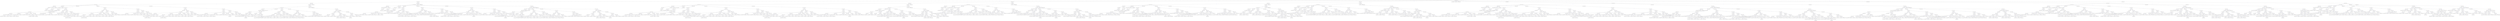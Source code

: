 digraph G {
node [margin=0.1 width=0.5 shape=record style=rounded]
edge[fontcolor=blue]
0[label=" 0 | 0 | 0 | 0 | 0 | 0 | 0 " ];
1[label=" 0 | 1 | 0 | 1 | 0 | 0 | 1 " ];
0 -> 1[label="3"];
11[label=" 0 | 0 | 0 | 1 | 0 | 0 | 0 " ];
1 -> 11[label="1"];
19[label=" 0 | 1 | 0 | 1 | 0 | 1 | 1 " ];
11 -> 19[label="4"];
56[label=" 0 | 0 | 0 | 0 | 0 | 1 | 0 " ];
19 -> 56[label="3"];
129[label=" 0 | 1 | 0 | 0 | 0 | 1 | 1 " ];
56 -> 129[label="1"];
192[label=" 0 | 1 | 0 | 0 | 0 | 0 | 0 " ];
129 -> 192[label="3"];
305[label=" 1 | 1 | 0 | 0 | 0 | 0 | 1 " ];
192 -> 305[label="1"];
130[label=" 0 | 0 | 0 | 1 | 0 | 1 | 1 " ];
56 -> 130[label="2"];
131[label=" 0 | 0 | 0 | 0 | 1 | 1 | 1 " ];
56 -> 131[label="3"];
57[label=" 0 | 1 | 0 | 0 | 0 | 0 | 0 " ];
19 -> 57[label="5"];
194[label=" 0 | 1 | 0 | 0 | 0 | 1 | 1 " ];
57 -> 194[label="3"];
363[label=" 0 | 0 | 0 | 0 | 0 | 1 | 0 " ];
194 -> 363[label="1"];
436[label=" 0 | 0 | 0 | 1 | 0 | 1 | 1 " ];
363 -> 436[label="2"];
437[label=" 0 | 0 | 0 | 0 | 1 | 1 | 1 " ];
363 -> 437[label="3"];
195[label=" 1 | 1 | 0 | 0 | 0 | 0 | 1 " ];
57 -> 195[label="1"];
58[label=" 0 | 0 | 0 | 1 | 0 | 1 | 0 " ];
19 -> 58[label="1"];
85[label=" 0 | 0 | 1 | 1 | 1 | 1 | 1 " ];
58 -> 85[label="5"];
237[label=" 0 | 0 | 0 | 0 | 1 | 1 | 0 " ];
85 -> 237[label="4"];
461[label=" 1 | 0 | 1 | 0 | 1 | 1 | 1 " ];
237 -> 461[label="3"];
688[label=" 1 | 0 | 1 | 0 | 1 | 0 | 0 " ];
461 -> 688[label="3"];
1011[label=" 1 | 1 | 1 | 1 | 1 | 0 | 1 " ];
688 -> 1011[label="3"];
1582[label=" 1 | 0 | 1 | 1 | 1 | 0 | 0 " ];
1011 -> 1582[label="1"];
2134[label=" 1 | 1 | 1 | 1 | 1 | 1 | 1 " ];
1582 -> 2134[label="4"];
2135[label=" 1 | 0 | 1 | 1 | 1 | 1 | 1 " ];
1582 -> 2135[label="3"];
1583[label=" 1 | 1 | 1 | 0 | 1 | 0 | 0 " ];
1011 -> 1583[label="2"];
2372[label=" 1 | 1 | 1 | 1 | 1 | 1 | 1 " ];
1583 -> 2372[label="5"];
2373[label=" 1 | 1 | 1 | 0 | 1 | 1 | 1 " ];
1583 -> 2373[label="3"];
1584[label=" 1 | 1 | 1 | 1 | 0 | 0 | 0 " ];
1011 -> 1584[label="3"];
1012[label=" 1 | 1 | 1 | 0 | 1 | 1 | 1 " ];
688 -> 1012[label="4"];
1795[label=" 1 | 0 | 1 | 0 | 1 | 1 | 0 " ];
1012 -> 1795[label="1"];
2416[label=" 1 | 1 | 1 | 1 | 1 | 1 | 1 " ];
1795 -> 2416[label="3"];
2417[label=" 1 | 0 | 1 | 1 | 1 | 1 | 1 " ];
1795 -> 2417[label="2"];
1796[label=" 1 | 1 | 1 | 0 | 1 | 0 | 0 " ];
1012 -> 1796[label="3"];
1797[label=" 1 | 1 | 0 | 0 | 1 | 1 | 0 " ];
1012 -> 1797[label="2"];
1013[label=" 1 | 0 | 1 | 1 | 1 | 1 | 1 " ];
688 -> 1013[label="5"];
2177[label=" 1 | 0 | 1 | 0 | 1 | 1 | 0 " ];
1013 -> 2177[label="2"];
2178[label=" 1 | 0 | 1 | 1 | 1 | 0 | 0 " ];
1013 -> 2178[label="3"];
2179[label=" 0 | 0 | 1 | 1 | 1 | 1 | 0 " ];
1013 -> 2179[label="1"];
1014[label=" 1 | 1 | 1 | 0 | 1 | 0 | 1 " ];
688 -> 1014[label="1"];
1177[label=" 1 | 1 | 0 | 0 | 0 | 0 | 0 " ];
1014 -> 1177[label="5"];
2538[label=" 1 | 1 | 1 | 1 | 0 | 0 | 1 " ];
1177 -> 2538[label="4"];
2539[label=" 1 | 1 | 0 | 0 | 1 | 1 | 1 " ];
1177 -> 2539[label="6"];
1015[label=" 1 | 0 | 1 | 1 | 1 | 0 | 1 " ];
688 -> 1015[label="2"];
1474[label=" 0 | 0 | 1 | 1 | 0 | 0 | 0 " ];
1015 -> 1474[label="4"];
2687[label=" 1 | 1 | 1 | 1 | 0 | 0 | 1 " ];
1474 -> 2687[label="2"];
462[label=" 1 | 1 | 0 | 0 | 1 | 1 | 1 " ];
237 -> 462[label="2"];
653[label=" 0 | 1 | 0 | 0 | 0 | 1 | 0 " ];
462 -> 653[label="4"];
654[label=" 1 | 1 | 0 | 0 | 0 | 0 | 0 " ];
462 -> 654[label="6"];
1227[label=" 1 | 1 | 1 | 0 | 1 | 0 | 1 " ];
654 -> 1227[label="5"];
1228[label=" 1 | 1 | 1 | 1 | 0 | 0 | 1 " ];
654 -> 1228[label="4"];
2572[label=" 0 | 1 | 0 | 1 | 0 | 0 | 0 " ];
1228 -> 2572[label="3"];
2573[label=" 0 | 0 | 1 | 1 | 0 | 0 | 0 " ];
1228 -> 2573[label="2"];
238[label=" 0 | 0 | 1 | 1 | 0 | 0 | 0 " ];
85 -> 238[label="6"];
568[label=" 1 | 0 | 1 | 1 | 1 | 0 | 1 " ];
238 -> 568[label="4"];
941[label=" 1 | 0 | 1 | 0 | 1 | 0 | 0 " ];
568 -> 941[label="2"];
1400[label=" 1 | 1 | 1 | 1 | 1 | 0 | 1 " ];
941 -> 1400[label="3"];
2278[label=" 1 | 0 | 1 | 1 | 1 | 0 | 0 " ];
1400 -> 2278[label="1"];
2279[label=" 1 | 1 | 1 | 0 | 1 | 0 | 0 " ];
1400 -> 2279[label="2"];
2280[label=" 1 | 1 | 1 | 1 | 0 | 0 | 0 " ];
1400 -> 2280[label="3"];
1401[label=" 1 | 1 | 1 | 0 | 1 | 1 | 1 " ];
941 -> 1401[label="4"];
2643[label=" 1 | 0 | 1 | 0 | 1 | 1 | 0 " ];
1401 -> 2643[label="1"];
2644[label=" 1 | 1 | 1 | 0 | 1 | 0 | 0 " ];
1401 -> 2644[label="3"];
2645[label=" 1 | 1 | 0 | 0 | 1 | 1 | 0 " ];
1401 -> 2645[label="2"];
1402[label=" 1 | 0 | 1 | 1 | 1 | 1 | 1 " ];
941 -> 1402[label="5"];
1403[label=" 1 | 1 | 1 | 0 | 1 | 0 | 1 " ];
941 -> 1403[label="1"];
1674[label=" 1 | 1 | 0 | 0 | 0 | 0 | 0 " ];
1403 -> 1674[label="5"];
1404[label=" 1 | 0 | 1 | 0 | 1 | 1 | 1 " ];
941 -> 1404[label="3"];
2281[label=" 0 | 0 | 0 | 0 | 1 | 1 | 0 " ];
1404 -> 2281[label="3"];
569[label=" 1 | 1 | 1 | 1 | 0 | 0 | 1 " ];
238 -> 569[label="2"];
812[label=" 0 | 1 | 0 | 1 | 0 | 0 | 0 " ];
569 -> 812[label="3"];
813[label=" 1 | 1 | 0 | 0 | 0 | 0 | 0 " ];
569 -> 813[label="4"];
1293[label=" 1 | 1 | 1 | 0 | 1 | 0 | 1 " ];
813 -> 1293[label="5"];
1294[label=" 1 | 1 | 0 | 0 | 1 | 1 | 1 " ];
813 -> 1294[label="6"];
59[label=" 0 | 1 | 0 | 0 | 0 | 1 | 0 " ];
19 -> 59[label="2"];
118[label=" 1 | 1 | 0 | 0 | 1 | 1 | 1 " ];
59 -> 118[label="4"];
254[label=" 0 | 0 | 0 | 0 | 1 | 1 | 0 " ];
118 -> 254[label="2"];
383[label=" 1 | 0 | 1 | 0 | 1 | 1 | 1 " ];
254 -> 383[label="3"];
547[label=" 1 | 0 | 1 | 0 | 1 | 0 | 0 " ];
383 -> 547[label="3"];
800[label=" 1 | 1 | 1 | 1 | 1 | 0 | 1 " ];
547 -> 800[label="3"];
1153[label=" 1 | 0 | 1 | 1 | 1 | 0 | 0 " ];
800 -> 1153[label="1"];
1536[label=" 1 | 1 | 1 | 1 | 1 | 1 | 1 " ];
1153 -> 1536[label="4"];
1537[label=" 1 | 0 | 1 | 1 | 1 | 1 | 1 " ];
1153 -> 1537[label="3"];
2348[label=" 1 | 0 | 1 | 0 | 1 | 1 | 0 " ];
1537 -> 2348[label="2"];
2349[label=" 0 | 0 | 1 | 1 | 1 | 1 | 0 " ];
1537 -> 2349[label="1"];
1154[label=" 1 | 1 | 1 | 0 | 1 | 0 | 0 " ];
800 -> 1154[label="2"];
1641[label=" 1 | 1 | 1 | 1 | 1 | 1 | 1 " ];
1154 -> 1641[label="5"];
1642[label=" 1 | 1 | 1 | 0 | 1 | 1 | 1 " ];
1154 -> 1642[label="3"];
1155[label=" 1 | 1 | 1 | 1 | 0 | 0 | 0 " ];
800 -> 1155[label="3"];
1908[label=" 1 | 1 | 1 | 1 | 1 | 1 | 1 " ];
1155 -> 1908[label="6"];
801[label=" 1 | 1 | 1 | 0 | 1 | 1 | 1 " ];
547 -> 801[label="4"];
1285[label=" 1 | 0 | 1 | 0 | 1 | 1 | 0 " ];
801 -> 1285[label="1"];
1653[label=" 1 | 1 | 1 | 1 | 1 | 1 | 1 " ];
1285 -> 1653[label="3"];
1654[label=" 1 | 0 | 1 | 1 | 1 | 1 | 1 " ];
1285 -> 1654[label="2"];
2404[label=" 1 | 0 | 1 | 1 | 1 | 0 | 0 " ];
1654 -> 2404[label="3"];
2405[label=" 0 | 0 | 1 | 1 | 1 | 1 | 0 " ];
1654 -> 2405[label="1"];
1286[label=" 1 | 1 | 1 | 0 | 1 | 0 | 0 " ];
801 -> 1286[label="3"];
2231[label=" 1 | 1 | 1 | 1 | 1 | 1 | 1 " ];
1286 -> 2231[label="5"];
2232[label=" 1 | 1 | 1 | 1 | 1 | 0 | 1 " ];
1286 -> 2232[label="2"];
1287[label=" 1 | 1 | 0 | 0 | 1 | 1 | 0 " ];
801 -> 1287[label="2"];
2020[label=" 1 | 1 | 1 | 1 | 1 | 1 | 1 " ];
1287 -> 2020[label="4"];
802[label=" 1 | 0 | 1 | 1 | 1 | 1 | 1 " ];
547 -> 802[label="5"];
1559[label=" 1 | 0 | 1 | 0 | 1 | 1 | 0 " ];
802 -> 1559[label="2"];
2360[label=" 1 | 1 | 1 | 1 | 1 | 1 | 1 " ];
1559 -> 2360[label="3"];
2361[label=" 1 | 1 | 1 | 0 | 1 | 1 | 1 " ];
1559 -> 2361[label="1"];
1560[label=" 1 | 0 | 1 | 1 | 1 | 0 | 0 " ];
802 -> 1560[label="3"];
1561[label=" 0 | 0 | 1 | 1 | 1 | 1 | 0 " ];
802 -> 1561[label="1"];
2127[label=" 1 | 1 | 1 | 1 | 1 | 1 | 1 " ];
1561 -> 2127[label="2"];
803[label=" 1 | 1 | 1 | 0 | 1 | 0 | 1 " ];
547 -> 803[label="1"];
883[label=" 1 | 1 | 0 | 0 | 0 | 0 | 0 " ];
803 -> 883[label="5"];
1740[label=" 1 | 1 | 1 | 1 | 0 | 0 | 1 " ];
883 -> 1740[label="4"];
804[label=" 1 | 0 | 1 | 1 | 1 | 0 | 1 " ];
547 -> 804[label="2"];
1119[label=" 0 | 0 | 1 | 1 | 0 | 0 | 0 " ];
804 -> 1119[label="4"];
1867[label=" 1 | 1 | 1 | 1 | 0 | 0 | 1 " ];
1119 -> 1867[label="2"];
1868[label=" 0 | 0 | 1 | 1 | 1 | 1 | 1 " ];
1119 -> 1868[label="6"];
384[label=" 0 | 0 | 1 | 1 | 1 | 1 | 1 " ];
254 -> 384[label="4"];
619[label=" 0 | 0 | 0 | 1 | 0 | 1 | 0 " ];
384 -> 619[label="5"];
620[label=" 0 | 0 | 1 | 1 | 0 | 0 | 0 " ];
384 -> 620[label="6"];
1215[label=" 1 | 0 | 1 | 1 | 1 | 0 | 1 " ];
620 -> 1215[label="4"];
2562[label=" 1 | 0 | 1 | 0 | 1 | 0 | 0 " ];
1215 -> 2562[label="2"];
1216[label=" 1 | 1 | 1 | 1 | 0 | 0 | 1 " ];
620 -> 1216[label="2"];
1966[label=" 0 | 1 | 0 | 1 | 0 | 0 | 0 " ];
1216 -> 1966[label="3"];
1967[label=" 1 | 1 | 0 | 0 | 0 | 0 | 0 " ];
1216 -> 1967[label="4"];
255[label=" 1 | 1 | 0 | 0 | 0 | 0 | 0 " ];
118 -> 255[label="6"];
574[label=" 1 | 1 | 1 | 0 | 1 | 0 | 1 " ];
255 -> 574[label="5"];
1137[label=" 1 | 0 | 1 | 0 | 1 | 0 | 0 " ];
574 -> 1137[label="1"];
1499[label=" 1 | 1 | 1 | 1 | 1 | 0 | 1 " ];
1137 -> 1499[label="3"];
2318[label=" 1 | 0 | 1 | 1 | 1 | 0 | 0 " ];
1499 -> 2318[label="1"];
2319[label=" 1 | 1 | 1 | 0 | 1 | 0 | 0 " ];
1499 -> 2319[label="2"];
2320[label=" 1 | 1 | 1 | 1 | 0 | 0 | 0 " ];
1499 -> 2320[label="3"];
1500[label=" 1 | 1 | 1 | 0 | 1 | 1 | 1 " ];
1137 -> 1500[label="4"];
2710[label=" 1 | 0 | 1 | 0 | 1 | 1 | 0 " ];
1500 -> 2710[label="1"];
2711[label=" 1 | 1 | 1 | 0 | 1 | 0 | 0 " ];
1500 -> 2711[label="3"];
2712[label=" 1 | 1 | 0 | 0 | 1 | 1 | 0 " ];
1500 -> 2712[label="2"];
1501[label=" 1 | 0 | 1 | 1 | 1 | 1 | 1 " ];
1137 -> 1501[label="5"];
1502[label=" 1 | 0 | 1 | 1 | 1 | 0 | 1 " ];
1137 -> 1502[label="2"];
2069[label=" 0 | 0 | 1 | 1 | 0 | 0 | 0 " ];
1502 -> 2069[label="4"];
1503[label=" 1 | 0 | 1 | 0 | 1 | 1 | 1 " ];
1137 -> 1503[label="3"];
2321[label=" 0 | 0 | 0 | 0 | 1 | 1 | 0 " ];
1503 -> 2321[label="3"];
575[label=" 1 | 1 | 1 | 1 | 0 | 0 | 1 " ];
255 -> 575[label="4"];
945[label=" 0 | 1 | 0 | 1 | 0 | 0 | 0 " ];
575 -> 945[label="3"];
946[label=" 0 | 0 | 1 | 1 | 0 | 0 | 0 " ];
575 -> 946[label="2"];
1412[label=" 1 | 0 | 1 | 1 | 1 | 0 | 1 " ];
946 -> 1412[label="4"];
2650[label=" 1 | 0 | 1 | 0 | 1 | 0 | 0 " ];
1412 -> 2650[label="2"];
1413[label=" 0 | 0 | 1 | 1 | 1 | 1 | 1 " ];
946 -> 1413[label="6"];
60[label=" 0 | 1 | 0 | 1 | 0 | 0 | 0 " ];
19 -> 60[label="3"];
132[label=" 1 | 1 | 1 | 1 | 0 | 0 | 1 " ];
60 -> 132[label="3"];
264[label=" 0 | 0 | 1 | 1 | 0 | 0 | 0 " ];
132 -> 264[label="2"];
390[label=" 1 | 0 | 1 | 1 | 1 | 0 | 1 " ];
264 -> 390[label="4"];
626[label=" 1 | 0 | 1 | 0 | 1 | 0 | 0 " ];
390 -> 626[label="2"];
838[label=" 1 | 1 | 1 | 1 | 1 | 0 | 1 " ];
626 -> 838[label="3"];
1166[label=" 1 | 0 | 1 | 1 | 1 | 0 | 0 " ];
838 -> 1166[label="1"];
1542[label=" 1 | 1 | 1 | 1 | 1 | 1 | 1 " ];
1166 -> 1542[label="4"];
1543[label=" 1 | 0 | 1 | 1 | 1 | 1 | 1 " ];
1166 -> 1543[label="3"];
2354[label=" 1 | 0 | 1 | 0 | 1 | 1 | 0 " ];
1543 -> 2354[label="2"];
2355[label=" 0 | 0 | 1 | 1 | 1 | 1 | 0 " ];
1543 -> 2355[label="1"];
1167[label=" 1 | 1 | 1 | 0 | 1 | 0 | 0 " ];
838 -> 1167[label="2"];
1647[label=" 1 | 1 | 1 | 1 | 1 | 1 | 1 " ];
1167 -> 1647[label="5"];
1648[label=" 1 | 1 | 1 | 0 | 1 | 1 | 1 " ];
1167 -> 1648[label="3"];
1168[label=" 1 | 1 | 1 | 1 | 0 | 0 | 0 " ];
838 -> 1168[label="3"];
1928[label=" 1 | 1 | 1 | 1 | 1 | 1 | 1 " ];
1168 -> 1928[label="6"];
839[label=" 1 | 1 | 1 | 0 | 1 | 1 | 1 " ];
626 -> 839[label="4"];
1308[label=" 1 | 0 | 1 | 0 | 1 | 1 | 0 " ];
839 -> 1308[label="1"];
1659[label=" 1 | 1 | 1 | 1 | 1 | 1 | 1 " ];
1308 -> 1659[label="3"];
1660[label=" 1 | 0 | 1 | 1 | 1 | 1 | 1 " ];
1308 -> 1660[label="2"];
2410[label=" 1 | 0 | 1 | 1 | 1 | 0 | 0 " ];
1660 -> 2410[label="3"];
2411[label=" 0 | 0 | 1 | 1 | 1 | 1 | 0 " ];
1660 -> 2411[label="1"];
1309[label=" 1 | 1 | 1 | 0 | 1 | 0 | 0 " ];
839 -> 1309[label="3"];
2237[label=" 1 | 1 | 1 | 1 | 1 | 1 | 1 " ];
1309 -> 2237[label="5"];
2238[label=" 1 | 1 | 1 | 1 | 1 | 0 | 1 " ];
1309 -> 2238[label="2"];
1310[label=" 1 | 1 | 0 | 0 | 1 | 1 | 0 " ];
839 -> 1310[label="2"];
2025[label=" 1 | 1 | 1 | 1 | 1 | 1 | 1 " ];
1310 -> 2025[label="4"];
840[label=" 1 | 0 | 1 | 1 | 1 | 1 | 1 " ];
626 -> 840[label="5"];
1568[label=" 1 | 0 | 1 | 0 | 1 | 1 | 0 " ];
840 -> 1568[label="2"];
2366[label=" 1 | 1 | 1 | 1 | 1 | 1 | 1 " ];
1568 -> 2366[label="3"];
2367[label=" 1 | 1 | 1 | 0 | 1 | 1 | 1 " ];
1568 -> 2367[label="1"];
1569[label=" 1 | 0 | 1 | 1 | 1 | 0 | 0 " ];
840 -> 1569[label="3"];
1570[label=" 0 | 0 | 1 | 1 | 1 | 1 | 0 " ];
840 -> 1570[label="1"];
2130[label=" 1 | 1 | 1 | 1 | 1 | 1 | 1 " ];
1570 -> 2130[label="2"];
841[label=" 1 | 1 | 1 | 0 | 1 | 0 | 1 " ];
626 -> 841[label="1"];
886[label=" 1 | 1 | 0 | 0 | 0 | 0 | 0 " ];
841 -> 886[label="5"];
1743[label=" 1 | 1 | 0 | 0 | 1 | 1 | 1 " ];
886 -> 1743[label="6"];
842[label=" 1 | 0 | 1 | 0 | 1 | 1 | 1 " ];
626 -> 842[label="3"];
1169[label=" 0 | 0 | 0 | 0 | 1 | 1 | 0 " ];
842 -> 1169[label="3"];
1929[label=" 1 | 1 | 0 | 0 | 1 | 1 | 1 " ];
1169 -> 1929[label="2"];
1930[label=" 0 | 0 | 1 | 1 | 1 | 1 | 1 " ];
1169 -> 1930[label="4"];
391[label=" 0 | 0 | 1 | 1 | 1 | 1 | 1 " ];
264 -> 391[label="6"];
726[label=" 0 | 0 | 0 | 1 | 0 | 1 | 0 " ];
391 -> 726[label="5"];
727[label=" 0 | 0 | 0 | 0 | 1 | 1 | 0 " ];
391 -> 727[label="4"];
1262[label=" 1 | 0 | 1 | 0 | 1 | 1 | 1 " ];
727 -> 1262[label="3"];
2223[label=" 1 | 0 | 1 | 0 | 1 | 0 | 0 " ];
1262 -> 2223[label="3"];
1263[label=" 1 | 1 | 0 | 0 | 1 | 1 | 1 " ];
727 -> 1263[label="2"];
2007[label=" 0 | 1 | 0 | 0 | 0 | 1 | 0 " ];
1263 -> 2007[label="4"];
2008[label=" 1 | 1 | 0 | 0 | 0 | 0 | 0 " ];
1263 -> 2008[label="6"];
265[label=" 1 | 1 | 0 | 0 | 0 | 0 | 0 " ];
132 -> 265[label="4"];
467[label=" 1 | 1 | 1 | 0 | 1 | 0 | 1 " ];
265 -> 467[label="5"];
864[label=" 1 | 0 | 1 | 0 | 1 | 0 | 0 " ];
467 -> 864[label="1"];
1126[label=" 1 | 1 | 1 | 1 | 1 | 0 | 1 " ];
864 -> 1126[label="3"];
1631[label=" 1 | 0 | 1 | 1 | 1 | 0 | 0 " ];
1126 -> 1631[label="1"];
2160[label=" 1 | 1 | 1 | 1 | 1 | 1 | 1 " ];
1631 -> 2160[label="4"];
2161[label=" 1 | 0 | 1 | 1 | 1 | 1 | 1 " ];
1631 -> 2161[label="3"];
1632[label=" 1 | 1 | 1 | 0 | 1 | 0 | 0 " ];
1126 -> 1632[label="2"];
2398[label=" 1 | 1 | 1 | 1 | 1 | 1 | 1 " ];
1632 -> 2398[label="5"];
2399[label=" 1 | 1 | 1 | 0 | 1 | 1 | 1 " ];
1632 -> 2399[label="3"];
1633[label=" 1 | 1 | 1 | 1 | 0 | 0 | 0 " ];
1126 -> 1633[label="3"];
1127[label=" 1 | 1 | 1 | 0 | 1 | 1 | 1 " ];
864 -> 1127[label="4"];
1874[label=" 1 | 0 | 1 | 0 | 1 | 1 | 0 " ];
1127 -> 1874[label="1"];
2442[label=" 1 | 1 | 1 | 1 | 1 | 1 | 1 " ];
1874 -> 2442[label="3"];
2443[label=" 1 | 0 | 1 | 1 | 1 | 1 | 1 " ];
1874 -> 2443[label="2"];
1875[label=" 1 | 1 | 1 | 0 | 1 | 0 | 0 " ];
1127 -> 1875[label="3"];
1876[label=" 1 | 1 | 0 | 0 | 1 | 1 | 0 " ];
1127 -> 1876[label="2"];
1128[label=" 1 | 0 | 1 | 1 | 1 | 1 | 1 " ];
864 -> 1128[label="5"];
2216[label=" 1 | 0 | 1 | 0 | 1 | 1 | 0 " ];
1128 -> 2216[label="2"];
2217[label=" 1 | 0 | 1 | 1 | 1 | 0 | 0 " ];
1128 -> 2217[label="3"];
2218[label=" 0 | 0 | 1 | 1 | 1 | 1 | 0 " ];
1128 -> 2218[label="1"];
1129[label=" 1 | 0 | 1 | 1 | 1 | 0 | 1 " ];
864 -> 1129[label="2"];
1492[label=" 0 | 0 | 1 | 1 | 0 | 0 | 0 " ];
1129 -> 1492[label="4"];
2705[label=" 0 | 0 | 1 | 1 | 1 | 1 | 1 " ];
1492 -> 2705[label="6"];
1130[label=" 1 | 0 | 1 | 0 | 1 | 1 | 1 " ];
864 -> 1130[label="3"];
1634[label=" 0 | 0 | 0 | 0 | 1 | 1 | 0 " ];
1130 -> 1634[label="3"];
468[label=" 1 | 1 | 0 | 0 | 1 | 1 | 1 " ];
265 -> 468[label="6"];
900[label=" 0 | 1 | 0 | 0 | 0 | 1 | 0 " ];
468 -> 900[label="4"];
901[label=" 0 | 0 | 0 | 0 | 1 | 1 | 0 " ];
468 -> 901[label="2"];
1391[label=" 1 | 0 | 1 | 0 | 1 | 1 | 1 " ];
901 -> 1391[label="3"];
2272[label=" 1 | 0 | 1 | 0 | 1 | 0 | 0 " ];
1391 -> 2272[label="3"];
1392[label=" 0 | 0 | 1 | 1 | 1 | 1 | 1 " ];
901 -> 1392[label="4"];
2636[label=" 0 | 0 | 0 | 1 | 0 | 1 | 0 " ];
1392 -> 2636[label="5"];
2637[label=" 0 | 0 | 1 | 1 | 0 | 0 | 0 " ];
1392 -> 2637[label="6"];
20[label=" 0 | 0 | 0 | 1 | 0 | 1 | 1 " ];
11 -> 20[label="3"];
42[label=" 0 | 0 | 0 | 0 | 0 | 1 | 0 " ];
20 -> 42[label="2"];
77[label=" 0 | 1 | 0 | 1 | 0 | 1 | 1 " ];
42 -> 77[label="3"];
175[label=" 0 | 1 | 0 | 0 | 0 | 0 | 0 " ];
77 -> 175[label="5"];
408[label=" 0 | 1 | 0 | 0 | 0 | 1 | 1 " ];
175 -> 408[label="3"];
409[label=" 1 | 1 | 0 | 0 | 0 | 0 | 1 " ];
175 -> 409[label="1"];
176[label=" 0 | 0 | 0 | 1 | 0 | 1 | 0 " ];
77 -> 176[label="1"];
226[label=" 0 | 0 | 1 | 1 | 1 | 1 | 1 " ];
176 -> 226[label="5"];
455[label=" 0 | 0 | 0 | 0 | 1 | 1 | 0 " ];
226 -> 455[label="4"];
750[label=" 1 | 0 | 1 | 0 | 1 | 1 | 1 " ];
455 -> 750[label="3"];
1148[label=" 1 | 0 | 1 | 0 | 1 | 0 | 0 " ];
750 -> 1148[label="3"];
1897[label=" 1 | 1 | 1 | 1 | 1 | 0 | 1 " ];
1148 -> 1897[label="3"];
1898[label=" 1 | 1 | 1 | 0 | 1 | 1 | 1 " ];
1148 -> 1898[label="4"];
1899[label=" 1 | 0 | 1 | 1 | 1 | 1 | 1 " ];
1148 -> 1899[label="5"];
1900[label=" 1 | 1 | 1 | 0 | 1 | 0 | 1 " ];
1148 -> 1900[label="1"];
2449[label=" 1 | 1 | 0 | 0 | 0 | 0 | 0 " ];
1900 -> 2449[label="5"];
1901[label=" 1 | 0 | 1 | 1 | 1 | 0 | 1 " ];
1148 -> 1901[label="2"];
751[label=" 1 | 1 | 0 | 0 | 1 | 1 | 1 " ];
455 -> 751[label="2"];
1073[label=" 0 | 1 | 0 | 0 | 0 | 1 | 0 " ];
751 -> 1073[label="4"];
1074[label=" 1 | 1 | 0 | 0 | 0 | 0 | 0 " ];
751 -> 1074[label="6"];
2524[label=" 1 | 1 | 1 | 0 | 1 | 0 | 1 " ];
1074 -> 2524[label="5"];
2525[label=" 1 | 1 | 1 | 1 | 0 | 0 | 1 " ];
1074 -> 2525[label="4"];
456[label=" 0 | 0 | 1 | 1 | 0 | 0 | 0 " ];
226 -> 456[label="6"];
894[label=" 1 | 0 | 1 | 1 | 1 | 0 | 1 " ];
456 -> 894[label="4"];
1748[label=" 1 | 0 | 1 | 0 | 1 | 0 | 0 " ];
894 -> 1748[label="2"];
895[label=" 1 | 1 | 1 | 1 | 0 | 0 | 1 " ];
456 -> 895[label="2"];
1385[label=" 0 | 1 | 0 | 1 | 0 | 0 | 0 " ];
895 -> 1385[label="3"];
1386[label=" 1 | 1 | 0 | 0 | 0 | 0 | 0 " ];
895 -> 1386[label="4"];
2630[label=" 1 | 1 | 1 | 0 | 1 | 0 | 1 " ];
1386 -> 2630[label="5"];
2631[label=" 1 | 1 | 0 | 0 | 1 | 1 | 1 " ];
1386 -> 2631[label="6"];
177[label=" 0 | 1 | 0 | 0 | 0 | 1 | 0 " ];
77 -> 177[label="2"];
284[label=" 1 | 1 | 0 | 0 | 1 | 1 | 1 " ];
177 -> 284[label="4"];
484[label=" 0 | 0 | 0 | 0 | 1 | 1 | 0 " ];
284 -> 484[label="2"];
665[label=" 1 | 0 | 1 | 0 | 1 | 1 | 1 " ];
484 -> 665[label="3"];
879[label=" 1 | 0 | 1 | 0 | 1 | 0 | 0 " ];
665 -> 879[label="3"];
1369[label=" 1 | 1 | 1 | 1 | 1 | 0 | 1 " ];
879 -> 1369[label="3"];
2265[label=" 1 | 0 | 1 | 1 | 1 | 0 | 0 " ];
1369 -> 2265[label="1"];
2266[label=" 1 | 1 | 1 | 0 | 1 | 0 | 0 " ];
1369 -> 2266[label="2"];
2267[label=" 1 | 1 | 1 | 1 | 0 | 0 | 0 " ];
1369 -> 2267[label="3"];
1370[label=" 1 | 1 | 1 | 0 | 1 | 1 | 1 " ];
879 -> 1370[label="4"];
2618[label=" 1 | 0 | 1 | 0 | 1 | 1 | 0 " ];
1370 -> 2618[label="1"];
2619[label=" 1 | 1 | 1 | 0 | 1 | 0 | 0 " ];
1370 -> 2619[label="3"];
2620[label=" 1 | 1 | 0 | 0 | 1 | 1 | 0 " ];
1370 -> 2620[label="2"];
1371[label=" 1 | 0 | 1 | 1 | 1 | 1 | 1 " ];
879 -> 1371[label="5"];
1372[label=" 1 | 1 | 1 | 0 | 1 | 0 | 1 " ];
879 -> 1372[label="1"];
1671[label=" 1 | 1 | 0 | 0 | 0 | 0 | 0 " ];
1372 -> 1671[label="5"];
1373[label=" 1 | 0 | 1 | 1 | 1 | 0 | 1 " ];
879 -> 1373[label="2"];
2066[label=" 0 | 0 | 1 | 1 | 0 | 0 | 0 " ];
1373 -> 2066[label="4"];
666[label=" 0 | 0 | 1 | 1 | 1 | 1 | 1 " ];
484 -> 666[label="4"];
985[label=" 0 | 0 | 0 | 1 | 0 | 1 | 0 " ];
666 -> 985[label="5"];
986[label=" 0 | 0 | 1 | 1 | 0 | 0 | 0 " ];
666 -> 986[label="6"];
2508[label=" 1 | 0 | 1 | 1 | 1 | 0 | 1 " ];
986 -> 2508[label="4"];
2509[label=" 1 | 1 | 1 | 1 | 0 | 0 | 1 " ];
986 -> 2509[label="2"];
485[label=" 1 | 1 | 0 | 0 | 0 | 0 | 0 " ];
284 -> 485[label="6"];
910[label=" 1 | 1 | 1 | 0 | 1 | 0 | 1 " ];
485 -> 910[label="5"];
2167[label=" 1 | 0 | 1 | 0 | 1 | 0 | 0 " ];
910 -> 2167[label="1"];
911[label=" 1 | 1 | 1 | 1 | 0 | 0 | 1 " ];
485 -> 911[label="4"];
1756[label=" 0 | 1 | 0 | 1 | 0 | 0 | 0 " ];
911 -> 1756[label="3"];
1757[label=" 0 | 0 | 1 | 1 | 0 | 0 | 0 " ];
911 -> 1757[label="2"];
178[label=" 0 | 1 | 0 | 1 | 0 | 0 | 0 " ];
77 -> 178[label="3"];
303[label=" 1 | 1 | 1 | 1 | 0 | 0 | 1 " ];
178 -> 303[label="3"];
498[label=" 0 | 0 | 1 | 1 | 0 | 0 | 0 " ];
303 -> 498[label="2"];
676[label=" 1 | 0 | 1 | 1 | 1 | 0 | 1 " ];
498 -> 676[label="4"];
994[label=" 1 | 0 | 1 | 0 | 1 | 0 | 0 " ];
676 -> 994[label="2"];
1453[label=" 1 | 1 | 1 | 1 | 1 | 0 | 1 " ];
994 -> 1453[label="3"];
2304[label=" 1 | 0 | 1 | 1 | 1 | 0 | 0 " ];
1453 -> 2304[label="1"];
2305[label=" 1 | 1 | 1 | 0 | 1 | 0 | 0 " ];
1453 -> 2305[label="2"];
2306[label=" 1 | 1 | 1 | 1 | 0 | 0 | 0 " ];
1453 -> 2306[label="3"];
1454[label=" 1 | 1 | 1 | 0 | 1 | 1 | 1 " ];
994 -> 1454[label="4"];
2673[label=" 1 | 0 | 1 | 0 | 1 | 1 | 0 " ];
1454 -> 2673[label="1"];
2674[label=" 1 | 1 | 1 | 0 | 1 | 0 | 0 " ];
1454 -> 2674[label="3"];
2675[label=" 1 | 1 | 0 | 0 | 1 | 1 | 0 " ];
1454 -> 2675[label="2"];
1455[label=" 1 | 0 | 1 | 1 | 1 | 1 | 1 " ];
994 -> 1455[label="5"];
1456[label=" 1 | 1 | 1 | 0 | 1 | 0 | 1 " ];
994 -> 1456[label="1"];
1679[label=" 1 | 1 | 0 | 0 | 0 | 0 | 0 " ];
1456 -> 1679[label="5"];
1457[label=" 1 | 0 | 1 | 0 | 1 | 1 | 1 " ];
994 -> 1457[label="3"];
2307[label=" 0 | 0 | 0 | 0 | 1 | 1 | 0 " ];
1457 -> 2307[label="3"];
677[label=" 0 | 0 | 1 | 1 | 1 | 1 | 1 " ];
498 -> 677[label="6"];
1237[label=" 0 | 0 | 0 | 1 | 0 | 1 | 0 " ];
677 -> 1237[label="5"];
1238[label=" 0 | 0 | 0 | 0 | 1 | 1 | 0 " ];
677 -> 1238[label="4"];
2582[label=" 1 | 0 | 1 | 0 | 1 | 1 | 1 " ];
1238 -> 2582[label="3"];
2583[label=" 1 | 1 | 0 | 0 | 1 | 1 | 1 " ];
1238 -> 2583[label="2"];
499[label=" 1 | 1 | 0 | 0 | 0 | 0 | 0 " ];
303 -> 499[label="4"];
760[label=" 1 | 1 | 1 | 0 | 1 | 0 | 1 " ];
499 -> 760[label="5"];
1554[label=" 1 | 0 | 1 | 0 | 1 | 0 | 0 " ];
760 -> 1554[label="1"];
2116[label=" 1 | 1 | 1 | 1 | 1 | 0 | 1 " ];
1554 -> 2116[label="3"];
2117[label=" 1 | 1 | 1 | 0 | 1 | 1 | 1 " ];
1554 -> 2117[label="4"];
2118[label=" 1 | 0 | 1 | 1 | 1 | 1 | 1 " ];
1554 -> 2118[label="5"];
2119[label=" 1 | 0 | 1 | 1 | 1 | 0 | 1 " ];
1554 -> 2119[label="2"];
2120[label=" 1 | 0 | 1 | 0 | 1 | 1 | 1 " ];
1554 -> 2120[label="3"];
761[label=" 1 | 1 | 0 | 0 | 1 | 1 | 1 " ];
499 -> 761[label="6"];
1695[label=" 0 | 1 | 0 | 0 | 0 | 1 | 0 " ];
761 -> 1695[label="4"];
1696[label=" 0 | 0 | 0 | 0 | 1 | 1 | 0 " ];
761 -> 1696[label="2"];
78[label=" 0 | 1 | 0 | 0 | 0 | 1 | 1 " ];
42 -> 78[label="1"];
124[label=" 0 | 1 | 0 | 0 | 0 | 0 | 0 " ];
78 -> 124[label="3"];
216[label=" 0 | 1 | 0 | 1 | 0 | 1 | 1 " ];
124 -> 216[label="5"];
443[label=" 0 | 0 | 0 | 1 | 0 | 1 | 0 " ];
216 -> 443[label="1"];
557[label=" 0 | 0 | 1 | 1 | 1 | 1 | 1 " ];
443 -> 557[label="5"];
926[label=" 0 | 0 | 0 | 0 | 1 | 1 | 0 " ];
557 -> 926[label="4"];
1772[label=" 1 | 0 | 1 | 0 | 1 | 1 | 1 " ];
926 -> 1772[label="3"];
1773[label=" 1 | 1 | 0 | 0 | 1 | 1 | 1 " ];
926 -> 1773[label="2"];
927[label=" 0 | 0 | 1 | 1 | 0 | 0 | 0 " ];
557 -> 927[label="6"];
2468[label=" 1 | 0 | 1 | 1 | 1 | 0 | 1 " ];
927 -> 2468[label="4"];
2469[label=" 1 | 1 | 1 | 1 | 0 | 0 | 1 " ];
927 -> 2469[label="2"];
444[label=" 0 | 1 | 0 | 0 | 0 | 1 | 0 " ];
216 -> 444[label="2"];
649[label=" 1 | 1 | 0 | 0 | 1 | 1 | 1 " ];
444 -> 649[label="4"];
971[label=" 0 | 0 | 0 | 0 | 1 | 1 | 0 " ];
649 -> 971[label="2"];
1428[label=" 1 | 0 | 1 | 0 | 1 | 1 | 1 " ];
971 -> 1428[label="3"];
2287[label=" 1 | 0 | 1 | 0 | 1 | 0 | 0 " ];
1428 -> 2287[label="3"];
1429[label=" 0 | 0 | 1 | 1 | 1 | 1 | 1 " ];
971 -> 1429[label="4"];
2654[label=" 0 | 0 | 0 | 1 | 0 | 1 | 0 " ];
1429 -> 2654[label="5"];
2655[label=" 0 | 0 | 1 | 1 | 0 | 0 | 0 " ];
1429 -> 2655[label="6"];
972[label=" 1 | 1 | 0 | 0 | 0 | 0 | 0 " ];
649 -> 972[label="6"];
2494[label=" 1 | 1 | 1 | 0 | 1 | 0 | 1 " ];
972 -> 2494[label="5"];
2495[label=" 1 | 1 | 1 | 1 | 0 | 0 | 1 " ];
972 -> 2495[label="4"];
445[label=" 0 | 1 | 0 | 1 | 0 | 0 | 0 " ];
216 -> 445[label="3"];
685[label=" 1 | 1 | 1 | 1 | 0 | 0 | 1 " ];
445 -> 685[label="3"];
1002[label=" 0 | 0 | 1 | 1 | 0 | 0 | 0 " ];
685 -> 1002[label="2"];
1469[label=" 1 | 0 | 1 | 1 | 1 | 0 | 1 " ];
1002 -> 1469[label="4"];
2684[label=" 1 | 0 | 1 | 0 | 1 | 0 | 0 " ];
1469 -> 2684[label="2"];
1470[label=" 0 | 0 | 1 | 1 | 1 | 1 | 1 " ];
1002 -> 1470[label="6"];
1003[label=" 1 | 1 | 0 | 0 | 0 | 0 | 0 " ];
685 -> 1003[label="4"];
1788[label=" 1 | 1 | 1 | 0 | 1 | 0 | 1 " ];
1003 -> 1788[label="5"];
1789[label=" 1 | 1 | 0 | 0 | 1 | 1 | 1 " ];
1003 -> 1789[label="6"];
217[label=" 1 | 1 | 0 | 0 | 0 | 0 | 1 " ];
124 -> 217[label="1"];
79[label=" 0 | 0 | 0 | 0 | 1 | 1 | 1 " ];
42 -> 79[label="3"];
21[label=" 0 | 0 | 1 | 1 | 0 | 0 | 1 " ];
11 -> 21[label="2"];
12[label=" 0 | 1 | 0 | 0 | 0 | 0 | 0 " ];
1 -> 12[label="2"];
24[label=" 0 | 1 | 0 | 1 | 0 | 1 | 1 " ];
12 -> 24[label="5"];
91[label=" 0 | 0 | 0 | 0 | 0 | 1 | 0 " ];
24 -> 91[label="3"];
198[label=" 0 | 1 | 0 | 0 | 0 | 1 | 1 " ];
91 -> 198[label="1"];
199[label=" 0 | 0 | 0 | 1 | 0 | 1 | 1 " ];
91 -> 199[label="2"];
310[label=" 0 | 0 | 0 | 1 | 0 | 0 | 0 " ];
199 -> 310[label="3"];
502[label=" 0 | 0 | 1 | 1 | 0 | 0 | 1 " ];
310 -> 502[label="2"];
200[label=" 0 | 0 | 0 | 0 | 1 | 1 | 1 " ];
91 -> 200[label="3"];
92[label=" 0 | 0 | 0 | 1 | 0 | 0 | 0 " ];
24 -> 92[label="4"];
241[label=" 0 | 0 | 0 | 1 | 0 | 1 | 1 " ];
92 -> 241[label="3"];
414[label=" 0 | 0 | 0 | 0 | 0 | 1 | 0 " ];
241 -> 414[label="2"];
552[label=" 0 | 1 | 0 | 0 | 0 | 1 | 1 " ];
414 -> 552[label="1"];
553[label=" 0 | 0 | 0 | 0 | 1 | 1 | 1 " ];
414 -> 553[label="3"];
242[label=" 0 | 0 | 1 | 1 | 0 | 0 | 1 " ];
92 -> 242[label="2"];
93[label=" 0 | 0 | 0 | 1 | 0 | 1 | 0 " ];
24 -> 93[label="1"];
148[label=" 0 | 0 | 1 | 1 | 1 | 1 | 1 " ];
93 -> 148[label="5"];
332[label=" 0 | 0 | 0 | 0 | 1 | 1 | 0 " ];
148 -> 332[label="4"];
593[label=" 1 | 0 | 1 | 0 | 1 | 1 | 1 " ];
332 -> 593[label="3"];
870[label=" 1 | 0 | 1 | 0 | 1 | 0 | 0 " ];
593 -> 870[label="3"];
1327[label=" 1 | 1 | 1 | 1 | 1 | 0 | 1 " ];
870 -> 1327[label="3"];
2241[label=" 1 | 0 | 1 | 1 | 1 | 0 | 0 " ];
1327 -> 2241[label="1"];
2242[label=" 1 | 1 | 1 | 0 | 1 | 0 | 0 " ];
1327 -> 2242[label="2"];
2243[label=" 1 | 1 | 1 | 1 | 0 | 0 | 0 " ];
1327 -> 2243[label="3"];
1328[label=" 1 | 1 | 1 | 0 | 1 | 1 | 1 " ];
870 -> 1328[label="4"];
2592[label=" 1 | 0 | 1 | 0 | 1 | 1 | 0 " ];
1328 -> 2592[label="1"];
2593[label=" 1 | 1 | 1 | 0 | 1 | 0 | 0 " ];
1328 -> 2593[label="3"];
2594[label=" 1 | 1 | 0 | 0 | 1 | 1 | 0 " ];
1328 -> 2594[label="2"];
1329[label=" 1 | 0 | 1 | 1 | 1 | 1 | 1 " ];
870 -> 1329[label="5"];
1330[label=" 1 | 1 | 1 | 0 | 1 | 0 | 1 " ];
870 -> 1330[label="1"];
1663[label=" 1 | 1 | 0 | 0 | 0 | 0 | 0 " ];
1330 -> 1663[label="5"];
1331[label=" 1 | 0 | 1 | 1 | 1 | 0 | 1 " ];
870 -> 1331[label="2"];
2056[label=" 0 | 0 | 1 | 1 | 0 | 0 | 0 " ];
1331 -> 2056[label="4"];
594[label=" 1 | 1 | 0 | 0 | 1 | 1 | 1 " ];
332 -> 594[label="2"];
817[label=" 0 | 1 | 0 | 0 | 0 | 1 | 0 " ];
594 -> 817[label="4"];
818[label=" 1 | 1 | 0 | 0 | 0 | 0 | 0 " ];
594 -> 818[label="6"];
1717[label=" 1 | 1 | 1 | 0 | 1 | 0 | 1 " ];
818 -> 1717[label="5"];
1718[label=" 1 | 1 | 1 | 1 | 0 | 0 | 1 " ];
818 -> 1718[label="4"];
333[label=" 0 | 0 | 1 | 1 | 0 | 0 | 0 " ];
148 -> 333[label="6"];
704[label=" 1 | 0 | 1 | 1 | 1 | 0 | 1 " ];
333 -> 704[label="4"];
1245[label=" 1 | 0 | 1 | 0 | 1 | 0 | 0 " ];
704 -> 1245[label="2"];
1970[label=" 1 | 1 | 1 | 1 | 1 | 0 | 1 " ];
1245 -> 1970[label="3"];
1971[label=" 1 | 1 | 1 | 0 | 1 | 1 | 1 " ];
1245 -> 1971[label="4"];
1972[label=" 1 | 0 | 1 | 1 | 1 | 1 | 1 " ];
1245 -> 1972[label="5"];
1973[label=" 1 | 1 | 1 | 0 | 1 | 0 | 1 " ];
1245 -> 1973[label="1"];
2456[label=" 1 | 1 | 0 | 0 | 0 | 0 | 0 " ];
1973 -> 2456[label="5"];
1974[label=" 1 | 0 | 1 | 0 | 1 | 1 | 1 " ];
1245 -> 1974[label="3"];
705[label=" 1 | 1 | 1 | 1 | 0 | 0 | 1 " ];
333 -> 705[label="2"];
1056[label=" 0 | 1 | 0 | 1 | 0 | 0 | 0 " ];
705 -> 1056[label="3"];
1057[label=" 1 | 1 | 0 | 0 | 0 | 0 | 0 " ];
705 -> 1057[label="4"];
1826[label=" 1 | 1 | 1 | 0 | 1 | 0 | 1 " ];
1057 -> 1826[label="5"];
1827[label=" 1 | 1 | 0 | 0 | 1 | 1 | 1 " ];
1057 -> 1827[label="6"];
94[label=" 0 | 1 | 0 | 0 | 0 | 1 | 0 " ];
24 -> 94[label="2"];
187[label=" 1 | 1 | 0 | 0 | 1 | 1 | 1 " ];
94 -> 187[label="4"];
353[label=" 0 | 0 | 0 | 0 | 1 | 1 | 0 " ];
187 -> 353[label="2"];
512[label=" 1 | 0 | 1 | 0 | 1 | 1 | 1 " ];
353 -> 512[label="3"];
695[label=" 1 | 0 | 1 | 0 | 1 | 0 | 0 " ];
512 -> 695[label="3"];
1031[label=" 1 | 1 | 1 | 1 | 1 | 0 | 1 " ];
695 -> 1031[label="3"];
1588[label=" 1 | 0 | 1 | 1 | 1 | 0 | 0 " ];
1031 -> 1588[label="1"];
2138[label=" 1 | 1 | 1 | 1 | 1 | 1 | 1 " ];
1588 -> 2138[label="4"];
2139[label=" 1 | 0 | 1 | 1 | 1 | 1 | 1 " ];
1588 -> 2139[label="3"];
1589[label=" 1 | 1 | 1 | 0 | 1 | 0 | 0 " ];
1031 -> 1589[label="2"];
2376[label=" 1 | 1 | 1 | 1 | 1 | 1 | 1 " ];
1589 -> 2376[label="5"];
2377[label=" 1 | 1 | 1 | 0 | 1 | 1 | 1 " ];
1589 -> 2377[label="3"];
1590[label=" 1 | 1 | 1 | 1 | 0 | 0 | 0 " ];
1031 -> 1590[label="3"];
1032[label=" 1 | 1 | 1 | 0 | 1 | 1 | 1 " ];
695 -> 1032[label="4"];
1811[label=" 1 | 0 | 1 | 0 | 1 | 1 | 0 " ];
1032 -> 1811[label="1"];
2420[label=" 1 | 1 | 1 | 1 | 1 | 1 | 1 " ];
1811 -> 2420[label="3"];
2421[label=" 1 | 0 | 1 | 1 | 1 | 1 | 1 " ];
1811 -> 2421[label="2"];
1812[label=" 1 | 1 | 1 | 0 | 1 | 0 | 0 " ];
1032 -> 1812[label="3"];
1813[label=" 1 | 1 | 0 | 0 | 1 | 1 | 0 " ];
1032 -> 1813[label="2"];
1033[label=" 1 | 0 | 1 | 1 | 1 | 1 | 1 " ];
695 -> 1033[label="5"];
2183[label=" 1 | 0 | 1 | 0 | 1 | 1 | 0 " ];
1033 -> 2183[label="2"];
2184[label=" 1 | 0 | 1 | 1 | 1 | 0 | 0 " ];
1033 -> 2184[label="3"];
2185[label=" 0 | 0 | 1 | 1 | 1 | 1 | 0 " ];
1033 -> 2185[label="1"];
1034[label=" 1 | 1 | 1 | 0 | 1 | 0 | 1 " ];
695 -> 1034[label="1"];
1179[label=" 1 | 1 | 0 | 0 | 0 | 0 | 0 " ];
1034 -> 1179[label="5"];
2542[label=" 1 | 1 | 1 | 1 | 0 | 0 | 1 " ];
1179 -> 2542[label="4"];
1035[label=" 1 | 0 | 1 | 1 | 1 | 0 | 1 " ];
695 -> 1035[label="2"];
1486[label=" 0 | 0 | 1 | 1 | 0 | 0 | 0 " ];
1035 -> 1486[label="4"];
2694[label=" 1 | 1 | 1 | 1 | 0 | 0 | 1 " ];
1486 -> 2694[label="2"];
2695[label=" 0 | 0 | 1 | 1 | 1 | 1 | 1 " ];
1486 -> 2695[label="6"];
513[label=" 0 | 0 | 1 | 1 | 1 | 1 | 1 " ];
353 -> 513[label="4"];
770[label=" 0 | 0 | 0 | 1 | 0 | 1 | 0 " ];
513 -> 770[label="5"];
771[label=" 0 | 0 | 1 | 1 | 0 | 0 | 0 " ];
513 -> 771[label="6"];
1705[label=" 1 | 0 | 1 | 1 | 1 | 0 | 1 " ];
771 -> 1705[label="4"];
1706[label=" 1 | 1 | 1 | 1 | 0 | 0 | 1 " ];
771 -> 1706[label="2"];
354[label=" 1 | 1 | 0 | 0 | 0 | 0 | 0 " ];
187 -> 354[label="6"];
714[label=" 1 | 1 | 1 | 0 | 1 | 0 | 1 " ];
354 -> 714[label="5"];
1546[label=" 1 | 0 | 1 | 0 | 1 | 0 | 0 " ];
714 -> 1546[label="1"];
2076[label=" 1 | 1 | 1 | 1 | 1 | 0 | 1 " ];
1546 -> 2076[label="3"];
2077[label=" 1 | 1 | 1 | 0 | 1 | 1 | 1 " ];
1546 -> 2077[label="4"];
2078[label=" 1 | 0 | 1 | 1 | 1 | 1 | 1 " ];
1546 -> 2078[label="5"];
2079[label=" 1 | 0 | 1 | 1 | 1 | 0 | 1 " ];
1546 -> 2079[label="2"];
2080[label=" 1 | 0 | 1 | 0 | 1 | 1 | 1 " ];
1546 -> 2080[label="3"];
715[label=" 1 | 1 | 1 | 1 | 0 | 0 | 1 " ];
354 -> 715[label="4"];
1250[label=" 0 | 1 | 0 | 1 | 0 | 0 | 0 " ];
715 -> 1250[label="3"];
1251[label=" 0 | 0 | 1 | 1 | 0 | 0 | 0 " ];
715 -> 1251[label="2"];
1995[label=" 1 | 0 | 1 | 1 | 1 | 0 | 1 " ];
1251 -> 1995[label="4"];
1996[label=" 0 | 0 | 1 | 1 | 1 | 1 | 1 " ];
1251 -> 1996[label="6"];
95[label=" 0 | 1 | 0 | 1 | 0 | 0 | 0 " ];
24 -> 95[label="3"];
201[label=" 1 | 1 | 1 | 1 | 0 | 0 | 1 " ];
95 -> 201[label="3"];
364[label=" 0 | 0 | 1 | 1 | 0 | 0 | 0 " ];
201 -> 364[label="2"];
522[label=" 1 | 0 | 1 | 1 | 1 | 0 | 1 " ];
364 -> 522[label="4"];
780[label=" 1 | 0 | 1 | 0 | 1 | 0 | 0 " ];
522 -> 780[label="2"];
1083[label=" 1 | 1 | 1 | 1 | 1 | 0 | 1 " ];
780 -> 1083[label="3"];
1606[label=" 1 | 0 | 1 | 1 | 1 | 0 | 0 " ];
1083 -> 1606[label="1"];
2148[label=" 1 | 1 | 1 | 1 | 1 | 1 | 1 " ];
1606 -> 2148[label="4"];
2149[label=" 1 | 0 | 1 | 1 | 1 | 1 | 1 " ];
1606 -> 2149[label="3"];
1607[label=" 1 | 1 | 1 | 0 | 1 | 0 | 0 " ];
1083 -> 1607[label="2"];
2386[label=" 1 | 1 | 1 | 1 | 1 | 1 | 1 " ];
1607 -> 2386[label="5"];
2387[label=" 1 | 1 | 1 | 0 | 1 | 1 | 1 " ];
1607 -> 2387[label="3"];
1608[label=" 1 | 1 | 1 | 1 | 0 | 0 | 0 " ];
1083 -> 1608[label="3"];
1084[label=" 1 | 1 | 1 | 0 | 1 | 1 | 1 " ];
780 -> 1084[label="4"];
1844[label=" 1 | 0 | 1 | 0 | 1 | 1 | 0 " ];
1084 -> 1844[label="1"];
2430[label=" 1 | 1 | 1 | 1 | 1 | 1 | 1 " ];
1844 -> 2430[label="3"];
2431[label=" 1 | 0 | 1 | 1 | 1 | 1 | 1 " ];
1844 -> 2431[label="2"];
1845[label=" 1 | 1 | 1 | 0 | 1 | 0 | 0 " ];
1084 -> 1845[label="3"];
1846[label=" 1 | 1 | 0 | 0 | 1 | 1 | 0 " ];
1084 -> 1846[label="2"];
1085[label=" 1 | 0 | 1 | 1 | 1 | 1 | 1 " ];
780 -> 1085[label="5"];
2198[label=" 1 | 0 | 1 | 0 | 1 | 1 | 0 " ];
1085 -> 2198[label="2"];
2199[label=" 1 | 0 | 1 | 1 | 1 | 0 | 0 " ];
1085 -> 2199[label="3"];
2200[label=" 0 | 0 | 1 | 1 | 1 | 1 | 0 " ];
1085 -> 2200[label="1"];
1086[label=" 1 | 1 | 1 | 0 | 1 | 0 | 1 " ];
780 -> 1086[label="1"];
1184[label=" 1 | 1 | 0 | 0 | 0 | 0 | 0 " ];
1086 -> 1184[label="5"];
2547[label=" 1 | 1 | 0 | 0 | 1 | 1 | 1 " ];
1184 -> 2547[label="6"];
1087[label=" 1 | 0 | 1 | 0 | 1 | 1 | 1 " ];
780 -> 1087[label="3"];
1609[label=" 0 | 0 | 0 | 0 | 1 | 1 | 0 " ];
1087 -> 1609[label="3"];
523[label=" 0 | 0 | 1 | 1 | 1 | 1 | 1 " ];
364 -> 523[label="6"];
914[label=" 0 | 0 | 0 | 1 | 0 | 1 | 0 " ];
523 -> 914[label="5"];
915[label=" 0 | 0 | 0 | 0 | 1 | 1 | 0 " ];
523 -> 915[label="4"];
1760[label=" 1 | 0 | 1 | 0 | 1 | 1 | 1 " ];
915 -> 1760[label="3"];
1761[label=" 1 | 1 | 0 | 0 | 1 | 1 | 1 " ];
915 -> 1761[label="2"];
365[label=" 1 | 1 | 0 | 0 | 0 | 0 | 0 " ];
201 -> 365[label="4"];
603[label=" 1 | 1 | 1 | 0 | 1 | 0 | 1 " ];
365 -> 603[label="5"];
1139[label=" 1 | 0 | 1 | 0 | 1 | 0 | 0 " ];
603 -> 1139[label="1"];
1509[label=" 1 | 1 | 1 | 1 | 1 | 0 | 1 " ];
1139 -> 1509[label="3"];
2326[label=" 1 | 0 | 1 | 1 | 1 | 0 | 0 " ];
1509 -> 2326[label="1"];
2327[label=" 1 | 1 | 1 | 0 | 1 | 0 | 0 " ];
1509 -> 2327[label="2"];
2328[label=" 1 | 1 | 1 | 1 | 0 | 0 | 0 " ];
1509 -> 2328[label="3"];
1510[label=" 1 | 1 | 1 | 0 | 1 | 1 | 1 " ];
1139 -> 1510[label="4"];
2716[label=" 1 | 0 | 1 | 0 | 1 | 1 | 0 " ];
1510 -> 2716[label="1"];
2717[label=" 1 | 1 | 1 | 0 | 1 | 0 | 0 " ];
1510 -> 2717[label="3"];
2718[label=" 1 | 1 | 0 | 0 | 1 | 1 | 0 " ];
1510 -> 2718[label="2"];
1511[label=" 1 | 0 | 1 | 1 | 1 | 1 | 1 " ];
1139 -> 1511[label="5"];
1512[label=" 1 | 0 | 1 | 1 | 1 | 0 | 1 " ];
1139 -> 1512[label="2"];
2071[label=" 0 | 0 | 1 | 1 | 0 | 0 | 0 " ];
1512 -> 2071[label="4"];
1513[label=" 1 | 0 | 1 | 0 | 1 | 1 | 1 " ];
1139 -> 1513[label="3"];
2329[label=" 0 | 0 | 0 | 0 | 1 | 1 | 0 " ];
1513 -> 2329[label="3"];
604[label=" 1 | 1 | 0 | 0 | 1 | 1 | 1 " ];
365 -> 604[label="6"];
1199[label=" 0 | 1 | 0 | 0 | 0 | 1 | 0 " ];
604 -> 1199[label="4"];
1200[label=" 0 | 0 | 0 | 0 | 1 | 1 | 0 " ];
604 -> 1200[label="2"];
1954[label=" 1 | 0 | 1 | 0 | 1 | 1 | 1 " ];
1200 -> 1954[label="3"];
1955[label=" 0 | 0 | 1 | 1 | 1 | 1 | 1 " ];
1200 -> 1955[label="4"];
25[label=" 0 | 1 | 0 | 0 | 0 | 1 | 1 " ];
12 -> 25[label="3"];
64[label=" 0 | 0 | 0 | 0 | 0 | 1 | 0 " ];
25 -> 64[label="1"];
87[label=" 0 | 1 | 0 | 1 | 0 | 1 | 1 " ];
64 -> 87[label="3"];
183[label=" 0 | 0 | 0 | 1 | 0 | 0 | 0 " ];
87 -> 183[label="4"];
351[label=" 0 | 0 | 0 | 1 | 0 | 1 | 1 " ];
183 -> 351[label="3"];
352[label=" 0 | 0 | 1 | 1 | 0 | 0 | 1 " ];
183 -> 352[label="2"];
184[label=" 0 | 0 | 0 | 1 | 0 | 1 | 0 " ];
87 -> 184[label="1"];
230[label=" 0 | 0 | 1 | 1 | 1 | 1 | 1 " ];
184 -> 230[label="5"];
457[label=" 0 | 0 | 0 | 0 | 1 | 1 | 0 " ];
230 -> 457[label="4"];
752[label=" 1 | 0 | 1 | 0 | 1 | 1 | 1 " ];
457 -> 752[label="3"];
1149[label=" 1 | 0 | 1 | 0 | 1 | 0 | 0 " ];
752 -> 1149[label="3"];
1902[label=" 1 | 1 | 1 | 1 | 1 | 0 | 1 " ];
1149 -> 1902[label="3"];
1903[label=" 1 | 1 | 1 | 0 | 1 | 1 | 1 " ];
1149 -> 1903[label="4"];
1904[label=" 1 | 0 | 1 | 1 | 1 | 1 | 1 " ];
1149 -> 1904[label="5"];
1905[label=" 1 | 1 | 1 | 0 | 1 | 0 | 1 " ];
1149 -> 1905[label="1"];
2450[label=" 1 | 1 | 0 | 0 | 0 | 0 | 0 " ];
1905 -> 2450[label="5"];
1906[label=" 1 | 0 | 1 | 1 | 1 | 0 | 1 " ];
1149 -> 1906[label="2"];
753[label=" 1 | 1 | 0 | 0 | 1 | 1 | 1 " ];
457 -> 753[label="2"];
1075[label=" 0 | 1 | 0 | 0 | 0 | 1 | 0 " ];
753 -> 1075[label="4"];
1076[label=" 1 | 1 | 0 | 0 | 0 | 0 | 0 " ];
753 -> 1076[label="6"];
2526[label=" 1 | 1 | 1 | 0 | 1 | 0 | 1 " ];
1076 -> 2526[label="5"];
2527[label=" 1 | 1 | 1 | 1 | 0 | 0 | 1 " ];
1076 -> 2527[label="4"];
458[label=" 0 | 0 | 1 | 1 | 0 | 0 | 0 " ];
230 -> 458[label="6"];
896[label=" 1 | 0 | 1 | 1 | 1 | 0 | 1 " ];
458 -> 896[label="4"];
1749[label=" 1 | 0 | 1 | 0 | 1 | 0 | 0 " ];
896 -> 1749[label="2"];
897[label=" 1 | 1 | 1 | 1 | 0 | 0 | 1 " ];
458 -> 897[label="2"];
1387[label=" 0 | 1 | 0 | 1 | 0 | 0 | 0 " ];
897 -> 1387[label="3"];
1388[label=" 1 | 1 | 0 | 0 | 0 | 0 | 0 " ];
897 -> 1388[label="4"];
2632[label=" 1 | 1 | 1 | 0 | 1 | 0 | 1 " ];
1388 -> 2632[label="5"];
2633[label=" 1 | 1 | 0 | 0 | 1 | 1 | 1 " ];
1388 -> 2633[label="6"];
185[label=" 0 | 1 | 0 | 0 | 0 | 1 | 0 " ];
87 -> 185[label="2"];
285[label=" 1 | 1 | 0 | 0 | 1 | 1 | 1 " ];
185 -> 285[label="4"];
486[label=" 0 | 0 | 0 | 0 | 1 | 1 | 0 " ];
285 -> 486[label="2"];
667[label=" 1 | 0 | 1 | 0 | 1 | 1 | 1 " ];
486 -> 667[label="3"];
880[label=" 1 | 0 | 1 | 0 | 1 | 0 | 0 " ];
667 -> 880[label="3"];
1374[label=" 1 | 1 | 1 | 1 | 1 | 0 | 1 " ];
880 -> 1374[label="3"];
2268[label=" 1 | 0 | 1 | 1 | 1 | 0 | 0 " ];
1374 -> 2268[label="1"];
2269[label=" 1 | 1 | 1 | 0 | 1 | 0 | 0 " ];
1374 -> 2269[label="2"];
2270[label=" 1 | 1 | 1 | 1 | 0 | 0 | 0 " ];
1374 -> 2270[label="3"];
1375[label=" 1 | 1 | 1 | 0 | 1 | 1 | 1 " ];
880 -> 1375[label="4"];
2621[label=" 1 | 0 | 1 | 0 | 1 | 1 | 0 " ];
1375 -> 2621[label="1"];
2622[label=" 1 | 1 | 1 | 0 | 1 | 0 | 0 " ];
1375 -> 2622[label="3"];
2623[label=" 1 | 1 | 0 | 0 | 1 | 1 | 0 " ];
1375 -> 2623[label="2"];
1376[label=" 1 | 0 | 1 | 1 | 1 | 1 | 1 " ];
880 -> 1376[label="5"];
1377[label=" 1 | 1 | 1 | 0 | 1 | 0 | 1 " ];
880 -> 1377[label="1"];
1672[label=" 1 | 1 | 0 | 0 | 0 | 0 | 0 " ];
1377 -> 1672[label="5"];
1378[label=" 1 | 0 | 1 | 1 | 1 | 0 | 1 " ];
880 -> 1378[label="2"];
2067[label=" 0 | 0 | 1 | 1 | 0 | 0 | 0 " ];
1378 -> 2067[label="4"];
668[label=" 0 | 0 | 1 | 1 | 1 | 1 | 1 " ];
486 -> 668[label="4"];
987[label=" 0 | 0 | 0 | 1 | 0 | 1 | 0 " ];
668 -> 987[label="5"];
988[label=" 0 | 0 | 1 | 1 | 0 | 0 | 0 " ];
668 -> 988[label="6"];
2510[label=" 1 | 0 | 1 | 1 | 1 | 0 | 1 " ];
988 -> 2510[label="4"];
2511[label=" 1 | 1 | 1 | 1 | 0 | 0 | 1 " ];
988 -> 2511[label="2"];
487[label=" 1 | 1 | 0 | 0 | 0 | 0 | 0 " ];
285 -> 487[label="6"];
912[label=" 1 | 1 | 1 | 0 | 1 | 0 | 1 " ];
487 -> 912[label="5"];
2168[label=" 1 | 0 | 1 | 0 | 1 | 0 | 0 " ];
912 -> 2168[label="1"];
913[label=" 1 | 1 | 1 | 1 | 0 | 0 | 1 " ];
487 -> 913[label="4"];
1758[label=" 0 | 1 | 0 | 1 | 0 | 0 | 0 " ];
913 -> 1758[label="3"];
1759[label=" 0 | 0 | 1 | 1 | 0 | 0 | 0 " ];
913 -> 1759[label="2"];
186[label=" 0 | 1 | 0 | 1 | 0 | 0 | 0 " ];
87 -> 186[label="3"];
304[label=" 1 | 1 | 1 | 1 | 0 | 0 | 1 " ];
186 -> 304[label="3"];
500[label=" 0 | 0 | 1 | 1 | 0 | 0 | 0 " ];
304 -> 500[label="2"];
678[label=" 1 | 0 | 1 | 1 | 1 | 0 | 1 " ];
500 -> 678[label="4"];
995[label=" 1 | 0 | 1 | 0 | 1 | 0 | 0 " ];
678 -> 995[label="2"];
1458[label=" 1 | 1 | 1 | 1 | 1 | 0 | 1 " ];
995 -> 1458[label="3"];
2308[label=" 1 | 0 | 1 | 1 | 1 | 0 | 0 " ];
1458 -> 2308[label="1"];
2309[label=" 1 | 1 | 1 | 0 | 1 | 0 | 0 " ];
1458 -> 2309[label="2"];
2310[label=" 1 | 1 | 1 | 1 | 0 | 0 | 0 " ];
1458 -> 2310[label="3"];
1459[label=" 1 | 1 | 1 | 0 | 1 | 1 | 1 " ];
995 -> 1459[label="4"];
2676[label=" 1 | 0 | 1 | 0 | 1 | 1 | 0 " ];
1459 -> 2676[label="1"];
2677[label=" 1 | 1 | 1 | 0 | 1 | 0 | 0 " ];
1459 -> 2677[label="3"];
2678[label=" 1 | 1 | 0 | 0 | 1 | 1 | 0 " ];
1459 -> 2678[label="2"];
1460[label=" 1 | 0 | 1 | 1 | 1 | 1 | 1 " ];
995 -> 1460[label="5"];
1461[label=" 1 | 1 | 1 | 0 | 1 | 0 | 1 " ];
995 -> 1461[label="1"];
1680[label=" 1 | 1 | 0 | 0 | 0 | 0 | 0 " ];
1461 -> 1680[label="5"];
1462[label=" 1 | 0 | 1 | 0 | 1 | 1 | 1 " ];
995 -> 1462[label="3"];
2311[label=" 0 | 0 | 0 | 0 | 1 | 1 | 0 " ];
1462 -> 2311[label="3"];
679[label=" 0 | 0 | 1 | 1 | 1 | 1 | 1 " ];
500 -> 679[label="6"];
1239[label=" 0 | 0 | 0 | 1 | 0 | 1 | 0 " ];
679 -> 1239[label="5"];
1240[label=" 0 | 0 | 0 | 0 | 1 | 1 | 0 " ];
679 -> 1240[label="4"];
2584[label=" 1 | 0 | 1 | 0 | 1 | 1 | 1 " ];
1240 -> 2584[label="3"];
2585[label=" 1 | 1 | 0 | 0 | 1 | 1 | 1 " ];
1240 -> 2585[label="2"];
501[label=" 1 | 1 | 0 | 0 | 0 | 0 | 0 " ];
304 -> 501[label="4"];
762[label=" 1 | 1 | 1 | 0 | 1 | 0 | 1 " ];
501 -> 762[label="5"];
1555[label=" 1 | 0 | 1 | 0 | 1 | 0 | 0 " ];
762 -> 1555[label="1"];
2121[label=" 1 | 1 | 1 | 1 | 1 | 0 | 1 " ];
1555 -> 2121[label="3"];
2122[label=" 1 | 1 | 1 | 0 | 1 | 1 | 1 " ];
1555 -> 2122[label="4"];
2123[label=" 1 | 0 | 1 | 1 | 1 | 1 | 1 " ];
1555 -> 2123[label="5"];
2124[label=" 1 | 0 | 1 | 1 | 1 | 0 | 1 " ];
1555 -> 2124[label="2"];
2125[label=" 1 | 0 | 1 | 0 | 1 | 1 | 1 " ];
1555 -> 2125[label="3"];
763[label=" 1 | 1 | 0 | 0 | 1 | 1 | 1 " ];
501 -> 763[label="6"];
1697[label=" 0 | 1 | 0 | 0 | 0 | 1 | 0 " ];
763 -> 1697[label="4"];
1698[label=" 0 | 0 | 0 | 0 | 1 | 1 | 0 " ];
763 -> 1698[label="2"];
88[label=" 0 | 0 | 0 | 1 | 0 | 1 | 1 " ];
64 -> 88[label="2"];
147[label=" 0 | 0 | 0 | 1 | 0 | 0 | 0 " ];
88 -> 147[label="3"];
279[label=" 0 | 1 | 0 | 1 | 0 | 1 | 1 " ];
147 -> 279[label="4"];
475[label=" 0 | 0 | 0 | 1 | 0 | 1 | 0 " ];
279 -> 475[label="1"];
560[label=" 0 | 0 | 1 | 1 | 1 | 1 | 1 " ];
475 -> 560[label="5"];
932[label=" 0 | 0 | 0 | 0 | 1 | 1 | 0 " ];
560 -> 932[label="4"];
1778[label=" 1 | 0 | 1 | 0 | 1 | 1 | 1 " ];
932 -> 1778[label="3"];
1779[label=" 1 | 1 | 0 | 0 | 1 | 1 | 1 " ];
932 -> 1779[label="2"];
933[label=" 0 | 0 | 1 | 1 | 0 | 0 | 0 " ];
560 -> 933[label="6"];
2474[label=" 1 | 0 | 1 | 1 | 1 | 0 | 1 " ];
933 -> 2474[label="4"];
2475[label=" 1 | 1 | 1 | 1 | 0 | 0 | 1 " ];
933 -> 2475[label="2"];
476[label=" 0 | 1 | 0 | 0 | 0 | 1 | 0 " ];
279 -> 476[label="2"];
658[label=" 1 | 1 | 0 | 0 | 1 | 1 | 1 " ];
476 -> 658[label="4"];
977[label=" 0 | 0 | 0 | 0 | 1 | 1 | 0 " ];
658 -> 977[label="2"];
1434[label=" 1 | 0 | 1 | 0 | 1 | 1 | 1 " ];
977 -> 1434[label="3"];
2290[label=" 1 | 0 | 1 | 0 | 1 | 0 | 0 " ];
1434 -> 2290[label="3"];
1435[label=" 0 | 0 | 1 | 1 | 1 | 1 | 1 " ];
977 -> 1435[label="4"];
2660[label=" 0 | 0 | 0 | 1 | 0 | 1 | 0 " ];
1435 -> 2660[label="5"];
2661[label=" 0 | 0 | 1 | 1 | 0 | 0 | 0 " ];
1435 -> 2661[label="6"];
978[label=" 1 | 1 | 0 | 0 | 0 | 0 | 0 " ];
658 -> 978[label="6"];
2500[label=" 1 | 1 | 1 | 0 | 1 | 0 | 1 " ];
978 -> 2500[label="5"];
2501[label=" 1 | 1 | 1 | 1 | 0 | 0 | 1 " ];
978 -> 2501[label="4"];
477[label=" 0 | 1 | 0 | 1 | 0 | 0 | 0 " ];
279 -> 477[label="3"];
691[label=" 1 | 1 | 1 | 1 | 0 | 0 | 1 " ];
477 -> 691[label="3"];
1023[label=" 0 | 0 | 1 | 1 | 0 | 0 | 0 " ];
691 -> 1023[label="2"];
1478[label=" 1 | 0 | 1 | 1 | 1 | 0 | 1 " ];
1023 -> 1478[label="4"];
2690[label=" 1 | 0 | 1 | 0 | 1 | 0 | 0 " ];
1478 -> 2690[label="2"];
1479[label=" 0 | 0 | 1 | 1 | 1 | 1 | 1 " ];
1023 -> 1479[label="6"];
1024[label=" 1 | 1 | 0 | 0 | 0 | 0 | 0 " ];
691 -> 1024[label="4"];
1803[label=" 1 | 1 | 1 | 0 | 1 | 0 | 1 " ];
1024 -> 1803[label="5"];
1804[label=" 1 | 1 | 0 | 0 | 1 | 1 | 1 " ];
1024 -> 1804[label="6"];
280[label=" 0 | 0 | 1 | 1 | 0 | 0 | 1 " ];
147 -> 280[label="2"];
89[label=" 0 | 0 | 0 | 0 | 1 | 1 | 1 " ];
64 -> 89[label="3"];
26[label=" 1 | 1 | 0 | 0 | 0 | 0 | 1 " ];
12 -> 26[label="1"];
2[label=" 0 | 1 | 0 | 0 | 0 | 1 | 1 " ];
0 -> 2[label="4"];
16[label=" 0 | 0 | 0 | 0 | 0 | 1 | 0 " ];
2 -> 16[label="1"];
28[label=" 0 | 1 | 0 | 1 | 0 | 1 | 1 " ];
16 -> 28[label="3"];
65[label=" 0 | 0 | 0 | 1 | 0 | 0 | 0 " ];
28 -> 65[label="4"];
167[label=" 0 | 1 | 0 | 1 | 0 | 0 | 1 " ];
65 -> 167[label="1"];
224[label=" 0 | 1 | 0 | 0 | 0 | 0 | 0 " ];
167 -> 224[label="2"];
314[label=" 1 | 1 | 0 | 0 | 0 | 0 | 1 " ];
224 -> 314[label="1"];
168[label=" 0 | 0 | 0 | 1 | 0 | 1 | 1 " ];
65 -> 168[label="3"];
169[label=" 0 | 0 | 1 | 1 | 0 | 0 | 1 " ];
65 -> 169[label="2"];
66[label=" 0 | 1 | 0 | 0 | 0 | 0 | 0 " ];
28 -> 66[label="5"];
196[label=" 0 | 1 | 0 | 1 | 0 | 0 | 1 " ];
66 -> 196[label="2"];
309[label=" 0 | 0 | 0 | 1 | 0 | 0 | 0 " ];
196 -> 309[label="1"];
397[label=" 0 | 0 | 0 | 1 | 0 | 1 | 1 " ];
309 -> 397[label="3"];
398[label=" 0 | 0 | 1 | 1 | 0 | 0 | 1 " ];
309 -> 398[label="2"];
197[label=" 1 | 1 | 0 | 0 | 0 | 0 | 1 " ];
66 -> 197[label="1"];
67[label=" 0 | 0 | 0 | 1 | 0 | 1 | 0 " ];
28 -> 67[label="1"];
90[label=" 0 | 0 | 1 | 1 | 1 | 1 | 1 " ];
67 -> 90[label="5"];
239[label=" 0 | 0 | 0 | 0 | 1 | 1 | 0 " ];
90 -> 239[label="4"];
463[label=" 1 | 0 | 1 | 0 | 1 | 1 | 1 " ];
239 -> 463[label="3"];
689[label=" 1 | 0 | 1 | 0 | 1 | 0 | 0 " ];
463 -> 689[label="3"];
1016[label=" 1 | 1 | 1 | 1 | 1 | 0 | 1 " ];
689 -> 1016[label="3"];
1585[label=" 1 | 0 | 1 | 1 | 1 | 0 | 0 " ];
1016 -> 1585[label="1"];
2136[label=" 1 | 1 | 1 | 1 | 1 | 1 | 1 " ];
1585 -> 2136[label="4"];
2137[label=" 1 | 0 | 1 | 1 | 1 | 1 | 1 " ];
1585 -> 2137[label="3"];
1586[label=" 1 | 1 | 1 | 0 | 1 | 0 | 0 " ];
1016 -> 1586[label="2"];
2374[label=" 1 | 1 | 1 | 1 | 1 | 1 | 1 " ];
1586 -> 2374[label="5"];
2375[label=" 1 | 1 | 1 | 0 | 1 | 1 | 1 " ];
1586 -> 2375[label="3"];
1587[label=" 1 | 1 | 1 | 1 | 0 | 0 | 0 " ];
1016 -> 1587[label="3"];
1017[label=" 1 | 1 | 1 | 0 | 1 | 1 | 1 " ];
689 -> 1017[label="4"];
1798[label=" 1 | 0 | 1 | 0 | 1 | 1 | 0 " ];
1017 -> 1798[label="1"];
2418[label=" 1 | 1 | 1 | 1 | 1 | 1 | 1 " ];
1798 -> 2418[label="3"];
2419[label=" 1 | 0 | 1 | 1 | 1 | 1 | 1 " ];
1798 -> 2419[label="2"];
1799[label=" 1 | 1 | 1 | 0 | 1 | 0 | 0 " ];
1017 -> 1799[label="3"];
1800[label=" 1 | 1 | 0 | 0 | 1 | 1 | 0 " ];
1017 -> 1800[label="2"];
1018[label=" 1 | 0 | 1 | 1 | 1 | 1 | 1 " ];
689 -> 1018[label="5"];
2180[label=" 1 | 0 | 1 | 0 | 1 | 1 | 0 " ];
1018 -> 2180[label="2"];
2181[label=" 1 | 0 | 1 | 1 | 1 | 0 | 0 " ];
1018 -> 2181[label="3"];
2182[label=" 0 | 0 | 1 | 1 | 1 | 1 | 0 " ];
1018 -> 2182[label="1"];
1019[label=" 1 | 1 | 1 | 0 | 1 | 0 | 1 " ];
689 -> 1019[label="1"];
1178[label=" 1 | 1 | 0 | 0 | 0 | 0 | 0 " ];
1019 -> 1178[label="5"];
2540[label=" 1 | 1 | 1 | 1 | 0 | 0 | 1 " ];
1178 -> 2540[label="4"];
2541[label=" 1 | 1 | 0 | 0 | 1 | 1 | 1 " ];
1178 -> 2541[label="6"];
1020[label=" 1 | 0 | 1 | 1 | 1 | 0 | 1 " ];
689 -> 1020[label="2"];
1475[label=" 0 | 0 | 1 | 1 | 0 | 0 | 0 " ];
1020 -> 1475[label="4"];
2688[label=" 1 | 1 | 1 | 1 | 0 | 0 | 1 " ];
1475 -> 2688[label="2"];
464[label=" 1 | 1 | 0 | 0 | 1 | 1 | 1 " ];
239 -> 464[label="2"];
655[label=" 0 | 1 | 0 | 0 | 0 | 1 | 0 " ];
464 -> 655[label="4"];
656[label=" 1 | 1 | 0 | 0 | 0 | 0 | 0 " ];
464 -> 656[label="6"];
1229[label=" 1 | 1 | 1 | 0 | 1 | 0 | 1 " ];
656 -> 1229[label="5"];
1230[label=" 1 | 1 | 1 | 1 | 0 | 0 | 1 " ];
656 -> 1230[label="4"];
2574[label=" 0 | 1 | 0 | 1 | 0 | 0 | 0 " ];
1230 -> 2574[label="3"];
2575[label=" 0 | 0 | 1 | 1 | 0 | 0 | 0 " ];
1230 -> 2575[label="2"];
240[label=" 0 | 0 | 1 | 1 | 0 | 0 | 0 " ];
90 -> 240[label="6"];
570[label=" 1 | 0 | 1 | 1 | 1 | 0 | 1 " ];
240 -> 570[label="4"];
942[label=" 1 | 0 | 1 | 0 | 1 | 0 | 0 " ];
570 -> 942[label="2"];
1405[label=" 1 | 1 | 1 | 1 | 1 | 0 | 1 " ];
942 -> 1405[label="3"];
2282[label=" 1 | 0 | 1 | 1 | 1 | 0 | 0 " ];
1405 -> 2282[label="1"];
2283[label=" 1 | 1 | 1 | 0 | 1 | 0 | 0 " ];
1405 -> 2283[label="2"];
2284[label=" 1 | 1 | 1 | 1 | 0 | 0 | 0 " ];
1405 -> 2284[label="3"];
1406[label=" 1 | 1 | 1 | 0 | 1 | 1 | 1 " ];
942 -> 1406[label="4"];
2646[label=" 1 | 0 | 1 | 0 | 1 | 1 | 0 " ];
1406 -> 2646[label="1"];
2647[label=" 1 | 1 | 1 | 0 | 1 | 0 | 0 " ];
1406 -> 2647[label="3"];
2648[label=" 1 | 1 | 0 | 0 | 1 | 1 | 0 " ];
1406 -> 2648[label="2"];
1407[label=" 1 | 0 | 1 | 1 | 1 | 1 | 1 " ];
942 -> 1407[label="5"];
1408[label=" 1 | 1 | 1 | 0 | 1 | 0 | 1 " ];
942 -> 1408[label="1"];
1675[label=" 1 | 1 | 0 | 0 | 0 | 0 | 0 " ];
1408 -> 1675[label="5"];
1409[label=" 1 | 0 | 1 | 0 | 1 | 1 | 1 " ];
942 -> 1409[label="3"];
2285[label=" 0 | 0 | 0 | 0 | 1 | 1 | 0 " ];
1409 -> 2285[label="3"];
571[label=" 1 | 1 | 1 | 1 | 0 | 0 | 1 " ];
240 -> 571[label="2"];
814[label=" 0 | 1 | 0 | 1 | 0 | 0 | 0 " ];
571 -> 814[label="3"];
815[label=" 1 | 1 | 0 | 0 | 0 | 0 | 0 " ];
571 -> 815[label="4"];
1295[label=" 1 | 1 | 1 | 0 | 1 | 0 | 1 " ];
815 -> 1295[label="5"];
1296[label=" 1 | 1 | 0 | 0 | 1 | 1 | 1 " ];
815 -> 1296[label="6"];
68[label=" 0 | 1 | 0 | 0 | 0 | 1 | 0 " ];
28 -> 68[label="2"];
119[label=" 1 | 1 | 0 | 0 | 1 | 1 | 1 " ];
68 -> 119[label="4"];
256[label=" 0 | 0 | 0 | 0 | 1 | 1 | 0 " ];
119 -> 256[label="2"];
385[label=" 1 | 0 | 1 | 0 | 1 | 1 | 1 " ];
256 -> 385[label="3"];
548[label=" 1 | 0 | 1 | 0 | 1 | 0 | 0 " ];
385 -> 548[label="3"];
805[label=" 1 | 1 | 1 | 1 | 1 | 0 | 1 " ];
548 -> 805[label="3"];
1156[label=" 1 | 0 | 1 | 1 | 1 | 0 | 0 " ];
805 -> 1156[label="1"];
1538[label=" 1 | 1 | 1 | 1 | 1 | 1 | 1 " ];
1156 -> 1538[label="4"];
1539[label=" 1 | 0 | 1 | 1 | 1 | 1 | 1 " ];
1156 -> 1539[label="3"];
2350[label=" 1 | 0 | 1 | 0 | 1 | 1 | 0 " ];
1539 -> 2350[label="2"];
2351[label=" 0 | 0 | 1 | 1 | 1 | 1 | 0 " ];
1539 -> 2351[label="1"];
1157[label=" 1 | 1 | 1 | 0 | 1 | 0 | 0 " ];
805 -> 1157[label="2"];
1643[label=" 1 | 1 | 1 | 1 | 1 | 1 | 1 " ];
1157 -> 1643[label="5"];
1644[label=" 1 | 1 | 1 | 0 | 1 | 1 | 1 " ];
1157 -> 1644[label="3"];
1158[label=" 1 | 1 | 1 | 1 | 0 | 0 | 0 " ];
805 -> 1158[label="3"];
1909[label=" 1 | 1 | 1 | 1 | 1 | 1 | 1 " ];
1158 -> 1909[label="6"];
806[label=" 1 | 1 | 1 | 0 | 1 | 1 | 1 " ];
548 -> 806[label="4"];
1288[label=" 1 | 0 | 1 | 0 | 1 | 1 | 0 " ];
806 -> 1288[label="1"];
1655[label=" 1 | 1 | 1 | 1 | 1 | 1 | 1 " ];
1288 -> 1655[label="3"];
1656[label=" 1 | 0 | 1 | 1 | 1 | 1 | 1 " ];
1288 -> 1656[label="2"];
2406[label=" 1 | 0 | 1 | 1 | 1 | 0 | 0 " ];
1656 -> 2406[label="3"];
2407[label=" 0 | 0 | 1 | 1 | 1 | 1 | 0 " ];
1656 -> 2407[label="1"];
1289[label=" 1 | 1 | 1 | 0 | 1 | 0 | 0 " ];
806 -> 1289[label="3"];
2233[label=" 1 | 1 | 1 | 1 | 1 | 1 | 1 " ];
1289 -> 2233[label="5"];
2234[label=" 1 | 1 | 1 | 1 | 1 | 0 | 1 " ];
1289 -> 2234[label="2"];
1290[label=" 1 | 1 | 0 | 0 | 1 | 1 | 0 " ];
806 -> 1290[label="2"];
2021[label=" 1 | 1 | 1 | 1 | 1 | 1 | 1 " ];
1290 -> 2021[label="4"];
807[label=" 1 | 0 | 1 | 1 | 1 | 1 | 1 " ];
548 -> 807[label="5"];
1562[label=" 1 | 0 | 1 | 0 | 1 | 1 | 0 " ];
807 -> 1562[label="2"];
2362[label=" 1 | 1 | 1 | 1 | 1 | 1 | 1 " ];
1562 -> 2362[label="3"];
2363[label=" 1 | 1 | 1 | 0 | 1 | 1 | 1 " ];
1562 -> 2363[label="1"];
1563[label=" 1 | 0 | 1 | 1 | 1 | 0 | 0 " ];
807 -> 1563[label="3"];
1564[label=" 0 | 0 | 1 | 1 | 1 | 1 | 0 " ];
807 -> 1564[label="1"];
2128[label=" 1 | 1 | 1 | 1 | 1 | 1 | 1 " ];
1564 -> 2128[label="2"];
808[label=" 1 | 1 | 1 | 0 | 1 | 0 | 1 " ];
548 -> 808[label="1"];
884[label=" 1 | 1 | 0 | 0 | 0 | 0 | 0 " ];
808 -> 884[label="5"];
1741[label=" 1 | 1 | 1 | 1 | 0 | 0 | 1 " ];
884 -> 1741[label="4"];
809[label=" 1 | 0 | 1 | 1 | 1 | 0 | 1 " ];
548 -> 809[label="2"];
1120[label=" 0 | 0 | 1 | 1 | 0 | 0 | 0 " ];
809 -> 1120[label="4"];
1869[label=" 1 | 1 | 1 | 1 | 0 | 0 | 1 " ];
1120 -> 1869[label="2"];
1870[label=" 0 | 0 | 1 | 1 | 1 | 1 | 1 " ];
1120 -> 1870[label="6"];
386[label=" 0 | 0 | 1 | 1 | 1 | 1 | 1 " ];
256 -> 386[label="4"];
621[label=" 0 | 0 | 0 | 1 | 0 | 1 | 0 " ];
386 -> 621[label="5"];
622[label=" 0 | 0 | 1 | 1 | 0 | 0 | 0 " ];
386 -> 622[label="6"];
1217[label=" 1 | 0 | 1 | 1 | 1 | 0 | 1 " ];
622 -> 1217[label="4"];
2563[label=" 1 | 0 | 1 | 0 | 1 | 0 | 0 " ];
1217 -> 2563[label="2"];
1218[label=" 1 | 1 | 1 | 1 | 0 | 0 | 1 " ];
622 -> 1218[label="2"];
1968[label=" 0 | 1 | 0 | 1 | 0 | 0 | 0 " ];
1218 -> 1968[label="3"];
1969[label=" 1 | 1 | 0 | 0 | 0 | 0 | 0 " ];
1218 -> 1969[label="4"];
257[label=" 1 | 1 | 0 | 0 | 0 | 0 | 0 " ];
119 -> 257[label="6"];
576[label=" 1 | 1 | 1 | 0 | 1 | 0 | 1 " ];
257 -> 576[label="5"];
1138[label=" 1 | 0 | 1 | 0 | 1 | 0 | 0 " ];
576 -> 1138[label="1"];
1504[label=" 1 | 1 | 1 | 1 | 1 | 0 | 1 " ];
1138 -> 1504[label="3"];
2322[label=" 1 | 0 | 1 | 1 | 1 | 0 | 0 " ];
1504 -> 2322[label="1"];
2323[label=" 1 | 1 | 1 | 0 | 1 | 0 | 0 " ];
1504 -> 2323[label="2"];
2324[label=" 1 | 1 | 1 | 1 | 0 | 0 | 0 " ];
1504 -> 2324[label="3"];
1505[label=" 1 | 1 | 1 | 0 | 1 | 1 | 1 " ];
1138 -> 1505[label="4"];
2713[label=" 1 | 0 | 1 | 0 | 1 | 1 | 0 " ];
1505 -> 2713[label="1"];
2714[label=" 1 | 1 | 1 | 0 | 1 | 0 | 0 " ];
1505 -> 2714[label="3"];
2715[label=" 1 | 1 | 0 | 0 | 1 | 1 | 0 " ];
1505 -> 2715[label="2"];
1506[label=" 1 | 0 | 1 | 1 | 1 | 1 | 1 " ];
1138 -> 1506[label="5"];
1507[label=" 1 | 0 | 1 | 1 | 1 | 0 | 1 " ];
1138 -> 1507[label="2"];
2070[label=" 0 | 0 | 1 | 1 | 0 | 0 | 0 " ];
1507 -> 2070[label="4"];
1508[label=" 1 | 0 | 1 | 0 | 1 | 1 | 1 " ];
1138 -> 1508[label="3"];
2325[label=" 0 | 0 | 0 | 0 | 1 | 1 | 0 " ];
1508 -> 2325[label="3"];
577[label=" 1 | 1 | 1 | 1 | 0 | 0 | 1 " ];
257 -> 577[label="4"];
947[label=" 0 | 1 | 0 | 1 | 0 | 0 | 0 " ];
577 -> 947[label="3"];
948[label=" 0 | 0 | 1 | 1 | 0 | 0 | 0 " ];
577 -> 948[label="2"];
1414[label=" 1 | 0 | 1 | 1 | 1 | 0 | 1 " ];
948 -> 1414[label="4"];
2651[label=" 1 | 0 | 1 | 0 | 1 | 0 | 0 " ];
1414 -> 2651[label="2"];
1415[label=" 0 | 0 | 1 | 1 | 1 | 1 | 1 " ];
948 -> 1415[label="6"];
69[label=" 0 | 1 | 0 | 1 | 0 | 0 | 0 " ];
28 -> 69[label="3"];
133[label=" 1 | 1 | 1 | 1 | 0 | 0 | 1 " ];
69 -> 133[label="3"];
266[label=" 0 | 0 | 1 | 1 | 0 | 0 | 0 " ];
133 -> 266[label="2"];
392[label=" 1 | 0 | 1 | 1 | 1 | 0 | 1 " ];
266 -> 392[label="4"];
627[label=" 1 | 0 | 1 | 0 | 1 | 0 | 0 " ];
392 -> 627[label="2"];
843[label=" 1 | 1 | 1 | 1 | 1 | 0 | 1 " ];
627 -> 843[label="3"];
1170[label=" 1 | 0 | 1 | 1 | 1 | 0 | 0 " ];
843 -> 1170[label="1"];
1544[label=" 1 | 1 | 1 | 1 | 1 | 1 | 1 " ];
1170 -> 1544[label="4"];
1545[label=" 1 | 0 | 1 | 1 | 1 | 1 | 1 " ];
1170 -> 1545[label="3"];
2356[label=" 1 | 0 | 1 | 0 | 1 | 1 | 0 " ];
1545 -> 2356[label="2"];
2357[label=" 0 | 0 | 1 | 1 | 1 | 1 | 0 " ];
1545 -> 2357[label="1"];
1171[label=" 1 | 1 | 1 | 0 | 1 | 0 | 0 " ];
843 -> 1171[label="2"];
1649[label=" 1 | 1 | 1 | 1 | 1 | 1 | 1 " ];
1171 -> 1649[label="5"];
1650[label=" 1 | 1 | 1 | 0 | 1 | 1 | 1 " ];
1171 -> 1650[label="3"];
1172[label=" 1 | 1 | 1 | 1 | 0 | 0 | 0 " ];
843 -> 1172[label="3"];
1931[label=" 1 | 1 | 1 | 1 | 1 | 1 | 1 " ];
1172 -> 1931[label="6"];
844[label=" 1 | 1 | 1 | 0 | 1 | 1 | 1 " ];
627 -> 844[label="4"];
1311[label=" 1 | 0 | 1 | 0 | 1 | 1 | 0 " ];
844 -> 1311[label="1"];
1661[label=" 1 | 1 | 1 | 1 | 1 | 1 | 1 " ];
1311 -> 1661[label="3"];
1662[label=" 1 | 0 | 1 | 1 | 1 | 1 | 1 " ];
1311 -> 1662[label="2"];
2412[label=" 1 | 0 | 1 | 1 | 1 | 0 | 0 " ];
1662 -> 2412[label="3"];
2413[label=" 0 | 0 | 1 | 1 | 1 | 1 | 0 " ];
1662 -> 2413[label="1"];
1312[label=" 1 | 1 | 1 | 0 | 1 | 0 | 0 " ];
844 -> 1312[label="3"];
2239[label=" 1 | 1 | 1 | 1 | 1 | 1 | 1 " ];
1312 -> 2239[label="5"];
2240[label=" 1 | 1 | 1 | 1 | 1 | 0 | 1 " ];
1312 -> 2240[label="2"];
1313[label=" 1 | 1 | 0 | 0 | 1 | 1 | 0 " ];
844 -> 1313[label="2"];
2026[label=" 1 | 1 | 1 | 1 | 1 | 1 | 1 " ];
1313 -> 2026[label="4"];
845[label=" 1 | 0 | 1 | 1 | 1 | 1 | 1 " ];
627 -> 845[label="5"];
1571[label=" 1 | 0 | 1 | 0 | 1 | 1 | 0 " ];
845 -> 1571[label="2"];
2368[label=" 1 | 1 | 1 | 1 | 1 | 1 | 1 " ];
1571 -> 2368[label="3"];
2369[label=" 1 | 1 | 1 | 0 | 1 | 1 | 1 " ];
1571 -> 2369[label="1"];
1572[label=" 1 | 0 | 1 | 1 | 1 | 0 | 0 " ];
845 -> 1572[label="3"];
1573[label=" 0 | 0 | 1 | 1 | 1 | 1 | 0 " ];
845 -> 1573[label="1"];
2131[label=" 1 | 1 | 1 | 1 | 1 | 1 | 1 " ];
1573 -> 2131[label="2"];
846[label=" 1 | 1 | 1 | 0 | 1 | 0 | 1 " ];
627 -> 846[label="1"];
887[label=" 1 | 1 | 0 | 0 | 0 | 0 | 0 " ];
846 -> 887[label="5"];
1744[label=" 1 | 1 | 0 | 0 | 1 | 1 | 1 " ];
887 -> 1744[label="6"];
847[label=" 1 | 0 | 1 | 0 | 1 | 1 | 1 " ];
627 -> 847[label="3"];
1173[label=" 0 | 0 | 0 | 0 | 1 | 1 | 0 " ];
847 -> 1173[label="3"];
1932[label=" 1 | 1 | 0 | 0 | 1 | 1 | 1 " ];
1173 -> 1932[label="2"];
1933[label=" 0 | 0 | 1 | 1 | 1 | 1 | 1 " ];
1173 -> 1933[label="4"];
393[label=" 0 | 0 | 1 | 1 | 1 | 1 | 1 " ];
266 -> 393[label="6"];
728[label=" 0 | 0 | 0 | 1 | 0 | 1 | 0 " ];
393 -> 728[label="5"];
729[label=" 0 | 0 | 0 | 0 | 1 | 1 | 0 " ];
393 -> 729[label="4"];
1264[label=" 1 | 0 | 1 | 0 | 1 | 1 | 1 " ];
729 -> 1264[label="3"];
2224[label=" 1 | 0 | 1 | 0 | 1 | 0 | 0 " ];
1264 -> 2224[label="3"];
1265[label=" 1 | 1 | 0 | 0 | 1 | 1 | 1 " ];
729 -> 1265[label="2"];
2009[label=" 0 | 1 | 0 | 0 | 0 | 1 | 0 " ];
1265 -> 2009[label="4"];
2010[label=" 1 | 1 | 0 | 0 | 0 | 0 | 0 " ];
1265 -> 2010[label="6"];
267[label=" 1 | 1 | 0 | 0 | 0 | 0 | 0 " ];
133 -> 267[label="4"];
469[label=" 1 | 1 | 1 | 0 | 1 | 0 | 1 " ];
267 -> 469[label="5"];
865[label=" 1 | 0 | 1 | 0 | 1 | 0 | 0 " ];
469 -> 865[label="1"];
1131[label=" 1 | 1 | 1 | 1 | 1 | 0 | 1 " ];
865 -> 1131[label="3"];
1635[label=" 1 | 0 | 1 | 1 | 1 | 0 | 0 " ];
1131 -> 1635[label="1"];
2162[label=" 1 | 1 | 1 | 1 | 1 | 1 | 1 " ];
1635 -> 2162[label="4"];
2163[label=" 1 | 0 | 1 | 1 | 1 | 1 | 1 " ];
1635 -> 2163[label="3"];
1636[label=" 1 | 1 | 1 | 0 | 1 | 0 | 0 " ];
1131 -> 1636[label="2"];
2400[label=" 1 | 1 | 1 | 1 | 1 | 1 | 1 " ];
1636 -> 2400[label="5"];
2401[label=" 1 | 1 | 1 | 0 | 1 | 1 | 1 " ];
1636 -> 2401[label="3"];
1637[label=" 1 | 1 | 1 | 1 | 0 | 0 | 0 " ];
1131 -> 1637[label="3"];
1132[label=" 1 | 1 | 1 | 0 | 1 | 1 | 1 " ];
865 -> 1132[label="4"];
1877[label=" 1 | 0 | 1 | 0 | 1 | 1 | 0 " ];
1132 -> 1877[label="1"];
2444[label=" 1 | 1 | 1 | 1 | 1 | 1 | 1 " ];
1877 -> 2444[label="3"];
2445[label=" 1 | 0 | 1 | 1 | 1 | 1 | 1 " ];
1877 -> 2445[label="2"];
1878[label=" 1 | 1 | 1 | 0 | 1 | 0 | 0 " ];
1132 -> 1878[label="3"];
1879[label=" 1 | 1 | 0 | 0 | 1 | 1 | 0 " ];
1132 -> 1879[label="2"];
1133[label=" 1 | 0 | 1 | 1 | 1 | 1 | 1 " ];
865 -> 1133[label="5"];
2219[label=" 1 | 0 | 1 | 0 | 1 | 1 | 0 " ];
1133 -> 2219[label="2"];
2220[label=" 1 | 0 | 1 | 1 | 1 | 0 | 0 " ];
1133 -> 2220[label="3"];
2221[label=" 0 | 0 | 1 | 1 | 1 | 1 | 0 " ];
1133 -> 2221[label="1"];
1134[label=" 1 | 0 | 1 | 1 | 1 | 0 | 1 " ];
865 -> 1134[label="2"];
1493[label=" 0 | 0 | 1 | 1 | 0 | 0 | 0 " ];
1134 -> 1493[label="4"];
2706[label=" 0 | 0 | 1 | 1 | 1 | 1 | 1 " ];
1493 -> 2706[label="6"];
1135[label=" 1 | 0 | 1 | 0 | 1 | 1 | 1 " ];
865 -> 1135[label="3"];
1638[label=" 0 | 0 | 0 | 0 | 1 | 1 | 0 " ];
1135 -> 1638[label="3"];
470[label=" 1 | 1 | 0 | 0 | 1 | 1 | 1 " ];
267 -> 470[label="6"];
902[label=" 0 | 1 | 0 | 0 | 0 | 1 | 0 " ];
470 -> 902[label="4"];
903[label=" 0 | 0 | 0 | 0 | 1 | 1 | 0 " ];
470 -> 903[label="2"];
1393[label=" 1 | 0 | 1 | 0 | 1 | 1 | 1 " ];
903 -> 1393[label="3"];
2273[label=" 1 | 0 | 1 | 0 | 1 | 0 | 0 " ];
1393 -> 2273[label="3"];
1394[label=" 0 | 0 | 1 | 1 | 1 | 1 | 1 " ];
903 -> 1394[label="4"];
2638[label=" 0 | 0 | 0 | 1 | 0 | 1 | 0 " ];
1394 -> 2638[label="5"];
2639[label=" 0 | 0 | 1 | 1 | 0 | 0 | 0 " ];
1394 -> 2639[label="6"];
29[label=" 0 | 0 | 0 | 1 | 0 | 1 | 1 " ];
16 -> 29[label="2"];
46[label=" 0 | 0 | 0 | 1 | 0 | 0 | 0 " ];
29 -> 46[label="3"];
110[label=" 0 | 1 | 0 | 1 | 0 | 1 | 1 " ];
46 -> 110[label="4"];
245[label=" 0 | 1 | 0 | 0 | 0 | 0 | 0 " ];
110 -> 245[label="5"];
534[label=" 0 | 1 | 0 | 1 | 0 | 0 | 1 " ];
245 -> 534[label="2"];
535[label=" 1 | 1 | 0 | 0 | 0 | 0 | 1 " ];
245 -> 535[label="1"];
246[label=" 0 | 0 | 0 | 1 | 0 | 1 | 0 " ];
110 -> 246[label="1"];
317[label=" 0 | 0 | 1 | 1 | 1 | 1 | 1 " ];
246 -> 317[label="5"];
583[label=" 0 | 0 | 0 | 0 | 1 | 1 | 0 " ];
317 -> 583[label="4"];
951[label=" 1 | 0 | 1 | 0 | 1 | 1 | 1 " ];
583 -> 951[label="3"];
1575[label=" 1 | 0 | 1 | 0 | 1 | 0 | 0 " ];
951 -> 1575[label="3"];
952[label=" 1 | 1 | 0 | 0 | 1 | 1 | 1 " ];
583 -> 952[label="2"];
1418[label=" 0 | 1 | 0 | 0 | 0 | 1 | 0 " ];
952 -> 1418[label="4"];
1419[label=" 1 | 1 | 0 | 0 | 0 | 0 | 0 " ];
952 -> 1419[label="6"];
584[label=" 0 | 0 | 1 | 1 | 0 | 0 | 0 " ];
317 -> 584[label="6"];
1191[label=" 1 | 0 | 1 | 1 | 1 | 0 | 1 " ];
584 -> 1191[label="4"];
2553[label=" 1 | 0 | 1 | 0 | 1 | 0 | 0 " ];
1191 -> 2553[label="2"];
1192[label=" 1 | 1 | 1 | 1 | 0 | 0 | 1 " ];
584 -> 1192[label="2"];
1946[label=" 0 | 1 | 0 | 1 | 0 | 0 | 0 " ];
1192 -> 1946[label="3"];
1947[label=" 1 | 1 | 0 | 0 | 0 | 0 | 0 " ];
1192 -> 1947[label="4"];
247[label=" 0 | 1 | 0 | 0 | 0 | 1 | 0 " ];
110 -> 247[label="2"];
380[label=" 1 | 1 | 0 | 0 | 1 | 1 | 1 " ];
247 -> 380[label="4"];
615[label=" 0 | 0 | 0 | 0 | 1 | 1 | 0 " ];
380 -> 615[label="2"];
829[label=" 1 | 0 | 1 | 0 | 1 | 1 | 1 " ];
615 -> 829[label="3"];
1160[label=" 1 | 0 | 1 | 0 | 1 | 0 | 0 " ];
829 -> 1160[label="3"];
1915[label=" 1 | 1 | 1 | 1 | 1 | 0 | 1 " ];
1160 -> 1915[label="3"];
1916[label=" 1 | 1 | 1 | 0 | 1 | 1 | 1 " ];
1160 -> 1916[label="4"];
1917[label=" 1 | 0 | 1 | 1 | 1 | 1 | 1 " ];
1160 -> 1917[label="5"];
1918[label=" 1 | 1 | 1 | 0 | 1 | 0 | 1 " ];
1160 -> 1918[label="1"];
2452[label=" 1 | 1 | 0 | 0 | 0 | 0 | 0 " ];
1918 -> 2452[label="5"];
1919[label=" 1 | 0 | 1 | 1 | 1 | 0 | 1 " ];
1160 -> 1919[label="2"];
830[label=" 0 | 0 | 1 | 1 | 1 | 1 | 1 " ];
615 -> 830[label="4"];
1301[label=" 0 | 0 | 0 | 1 | 0 | 1 | 0 " ];
830 -> 1301[label="5"];
1302[label=" 0 | 0 | 1 | 1 | 0 | 0 | 0 " ];
830 -> 1302[label="6"];
616[label=" 1 | 1 | 0 | 0 | 0 | 0 | 0 " ];
380 -> 616[label="6"];
1211[label=" 1 | 1 | 1 | 0 | 1 | 0 | 1 " ];
616 -> 1211[label="5"];
1212[label=" 1 | 1 | 1 | 1 | 0 | 0 | 1 " ];
616 -> 1212[label="4"];
2559[label=" 0 | 1 | 0 | 1 | 0 | 0 | 0 " ];
1212 -> 2559[label="3"];
2560[label=" 0 | 0 | 1 | 1 | 0 | 0 | 0 " ];
1212 -> 2560[label="2"];
248[label=" 0 | 1 | 0 | 1 | 0 | 0 | 0 " ];
110 -> 248[label="3"];
415[label=" 1 | 1 | 1 | 1 | 0 | 0 | 1 " ];
248 -> 415[label="3"];
638[label=" 0 | 0 | 1 | 1 | 0 | 0 | 0 " ];
415 -> 638[label="2"];
855[label=" 1 | 0 | 1 | 1 | 1 | 0 | 1 " ];
638 -> 855[label="4"];
1321[label=" 1 | 0 | 1 | 0 | 1 | 0 | 0 " ];
855 -> 1321[label="2"];
2034[label=" 1 | 1 | 1 | 1 | 1 | 0 | 1 " ];
1321 -> 2034[label="3"];
2035[label=" 1 | 1 | 1 | 0 | 1 | 1 | 1 " ];
1321 -> 2035[label="4"];
2036[label=" 1 | 0 | 1 | 1 | 1 | 1 | 1 " ];
1321 -> 2036[label="5"];
2037[label=" 1 | 1 | 1 | 0 | 1 | 0 | 1 " ];
1321 -> 2037[label="1"];
2462[label=" 1 | 1 | 0 | 0 | 0 | 0 | 0 " ];
2037 -> 2462[label="5"];
2038[label=" 1 | 0 | 1 | 0 | 1 | 1 | 1 " ];
1321 -> 2038[label="3"];
856[label=" 0 | 0 | 1 | 1 | 1 | 1 | 1 " ];
638 -> 856[label="6"];
1729[label=" 0 | 0 | 0 | 1 | 0 | 1 | 0 " ];
856 -> 1729[label="5"];
1730[label=" 0 | 0 | 0 | 0 | 1 | 1 | 0 " ];
856 -> 1730[label="4"];
639[label=" 1 | 1 | 0 | 0 | 0 | 0 | 0 " ];
415 -> 639[label="4"];
961[label=" 1 | 1 | 1 | 0 | 1 | 0 | 1 " ];
639 -> 961[label="5"];
2170[label=" 1 | 0 | 1 | 0 | 1 | 0 | 0 " ];
961 -> 2170[label="1"];
962[label=" 1 | 1 | 0 | 0 | 1 | 1 | 1 " ];
639 -> 962[label="6"];
2484[label=" 0 | 1 | 0 | 0 | 0 | 1 | 0 " ];
962 -> 2484[label="4"];
2485[label=" 0 | 0 | 0 | 0 | 1 | 1 | 0 " ];
962 -> 2485[label="2"];
111[label=" 0 | 1 | 0 | 1 | 0 | 0 | 1 " ];
46 -> 111[label="1"];
152[label=" 0 | 1 | 0 | 0 | 0 | 0 | 0 " ];
111 -> 152[label="2"];
220[label=" 0 | 1 | 0 | 1 | 0 | 1 | 1 " ];
152 -> 220[label="5"];
446[label=" 0 | 0 | 0 | 1 | 0 | 1 | 0 " ];
220 -> 446[label="1"];
558[label=" 0 | 0 | 1 | 1 | 1 | 1 | 1 " ];
446 -> 558[label="5"];
928[label=" 0 | 0 | 0 | 0 | 1 | 1 | 0 " ];
558 -> 928[label="4"];
1774[label=" 1 | 0 | 1 | 0 | 1 | 1 | 1 " ];
928 -> 1774[label="3"];
1775[label=" 1 | 1 | 0 | 0 | 1 | 1 | 1 " ];
928 -> 1775[label="2"];
929[label=" 0 | 0 | 1 | 1 | 0 | 0 | 0 " ];
558 -> 929[label="6"];
2470[label=" 1 | 0 | 1 | 1 | 1 | 0 | 1 " ];
929 -> 2470[label="4"];
2471[label=" 1 | 1 | 1 | 1 | 0 | 0 | 1 " ];
929 -> 2471[label="2"];
447[label=" 0 | 1 | 0 | 0 | 0 | 1 | 0 " ];
220 -> 447[label="2"];
650[label=" 1 | 1 | 0 | 0 | 1 | 1 | 1 " ];
447 -> 650[label="4"];
973[label=" 0 | 0 | 0 | 0 | 1 | 1 | 0 " ];
650 -> 973[label="2"];
1430[label=" 1 | 0 | 1 | 0 | 1 | 1 | 1 " ];
973 -> 1430[label="3"];
2288[label=" 1 | 0 | 1 | 0 | 1 | 0 | 0 " ];
1430 -> 2288[label="3"];
1431[label=" 0 | 0 | 1 | 1 | 1 | 1 | 1 " ];
973 -> 1431[label="4"];
2656[label=" 0 | 0 | 0 | 1 | 0 | 1 | 0 " ];
1431 -> 2656[label="5"];
2657[label=" 0 | 0 | 1 | 1 | 0 | 0 | 0 " ];
1431 -> 2657[label="6"];
974[label=" 1 | 1 | 0 | 0 | 0 | 0 | 0 " ];
650 -> 974[label="6"];
2496[label=" 1 | 1 | 1 | 0 | 1 | 0 | 1 " ];
974 -> 2496[label="5"];
2497[label=" 1 | 1 | 1 | 1 | 0 | 0 | 1 " ];
974 -> 2497[label="4"];
448[label=" 0 | 1 | 0 | 1 | 0 | 0 | 0 " ];
220 -> 448[label="3"];
686[label=" 1 | 1 | 1 | 1 | 0 | 0 | 1 " ];
448 -> 686[label="3"];
1004[label=" 0 | 0 | 1 | 1 | 0 | 0 | 0 " ];
686 -> 1004[label="2"];
1471[label=" 1 | 0 | 1 | 1 | 1 | 0 | 1 " ];
1004 -> 1471[label="4"];
2685[label=" 1 | 0 | 1 | 0 | 1 | 0 | 0 " ];
1471 -> 2685[label="2"];
1472[label=" 0 | 0 | 1 | 1 | 1 | 1 | 1 " ];
1004 -> 1472[label="6"];
1005[label=" 1 | 1 | 0 | 0 | 0 | 0 | 0 " ];
686 -> 1005[label="4"];
1790[label=" 1 | 1 | 1 | 0 | 1 | 0 | 1 " ];
1005 -> 1790[label="5"];
1791[label=" 1 | 1 | 0 | 0 | 1 | 1 | 1 " ];
1005 -> 1791[label="6"];
221[label=" 1 | 1 | 0 | 0 | 0 | 0 | 1 " ];
152 -> 221[label="1"];
112[label=" 0 | 0 | 1 | 1 | 0 | 0 | 1 " ];
46 -> 112[label="2"];
30[label=" 0 | 0 | 0 | 0 | 1 | 1 | 1 " ];
16 -> 30[label="3"];
17[label=" 0 | 1 | 0 | 0 | 0 | 0 | 0 " ];
2 -> 17[label="3"];
39[label=" 0 | 1 | 0 | 1 | 0 | 1 | 1 " ];
17 -> 39[label="5"];
154[label=" 0 | 0 | 0 | 0 | 0 | 1 | 0 " ];
39 -> 154[label="3"];
295[label=" 0 | 0 | 0 | 1 | 0 | 1 | 1 " ];
154 -> 295[label="2"];
424[label=" 0 | 0 | 0 | 1 | 0 | 0 | 0 " ];
295 -> 424[label="3"];
646[label=" 0 | 1 | 0 | 1 | 0 | 0 | 1 " ];
424 -> 646[label="1"];
647[label=" 0 | 0 | 1 | 1 | 0 | 0 | 1 " ];
424 -> 647[label="2"];
296[label=" 0 | 0 | 0 | 0 | 1 | 1 | 1 " ];
154 -> 296[label="3"];
155[label=" 0 | 0 | 0 | 1 | 0 | 0 | 0 " ];
39 -> 155[label="4"];
342[label=" 0 | 1 | 0 | 1 | 0 | 0 | 1 " ];
155 -> 342[label="1"];
343[label=" 0 | 0 | 0 | 1 | 0 | 1 | 1 " ];
155 -> 343[label="3"];
543[label=" 0 | 0 | 0 | 0 | 0 | 1 | 0 " ];
343 -> 543[label="2"];
700[label=" 0 | 0 | 0 | 0 | 1 | 1 | 1 " ];
543 -> 700[label="3"];
344[label=" 0 | 0 | 1 | 1 | 0 | 0 | 1 " ];
155 -> 344[label="2"];
156[label=" 0 | 0 | 0 | 1 | 0 | 1 | 0 " ];
39 -> 156[label="1"];
222[label=" 0 | 0 | 1 | 1 | 1 | 1 | 1 " ];
156 -> 222[label="5"];
449[label=" 0 | 0 | 0 | 0 | 1 | 1 | 0 " ];
222 -> 449[label="4"];
744[label=" 1 | 0 | 1 | 0 | 1 | 1 | 1 " ];
449 -> 744[label="3"];
1145[label=" 1 | 0 | 1 | 0 | 1 | 0 | 0 " ];
744 -> 1145[label="3"];
1882[label=" 1 | 1 | 1 | 1 | 1 | 0 | 1 " ];
1145 -> 1882[label="3"];
1883[label=" 1 | 1 | 1 | 0 | 1 | 1 | 1 " ];
1145 -> 1883[label="4"];
1884[label=" 1 | 0 | 1 | 1 | 1 | 1 | 1 " ];
1145 -> 1884[label="5"];
1885[label=" 1 | 1 | 1 | 0 | 1 | 0 | 1 " ];
1145 -> 1885[label="1"];
2446[label=" 1 | 1 | 0 | 0 | 0 | 0 | 0 " ];
1885 -> 2446[label="5"];
1886[label=" 1 | 0 | 1 | 1 | 1 | 0 | 1 " ];
1145 -> 1886[label="2"];
745[label=" 1 | 1 | 0 | 0 | 1 | 1 | 1 " ];
449 -> 745[label="2"];
1067[label=" 0 | 1 | 0 | 0 | 0 | 1 | 0 " ];
745 -> 1067[label="4"];
1068[label=" 1 | 1 | 0 | 0 | 0 | 0 | 0 " ];
745 -> 1068[label="6"];
2518[label=" 1 | 1 | 1 | 0 | 1 | 0 | 1 " ];
1068 -> 2518[label="5"];
2519[label=" 1 | 1 | 1 | 1 | 0 | 0 | 1 " ];
1068 -> 2519[label="4"];
450[label=" 0 | 0 | 1 | 1 | 0 | 0 | 0 " ];
222 -> 450[label="6"];
888[label=" 1 | 0 | 1 | 1 | 1 | 0 | 1 " ];
450 -> 888[label="4"];
1745[label=" 1 | 0 | 1 | 0 | 1 | 0 | 0 " ];
888 -> 1745[label="2"];
889[label=" 1 | 1 | 1 | 1 | 0 | 0 | 1 " ];
450 -> 889[label="2"];
1379[label=" 0 | 1 | 0 | 1 | 0 | 0 | 0 " ];
889 -> 1379[label="3"];
1380[label=" 1 | 1 | 0 | 0 | 0 | 0 | 0 " ];
889 -> 1380[label="4"];
2624[label=" 1 | 1 | 1 | 0 | 1 | 0 | 1 " ];
1380 -> 2624[label="5"];
2625[label=" 1 | 1 | 0 | 0 | 1 | 1 | 1 " ];
1380 -> 2625[label="6"];
157[label=" 0 | 1 | 0 | 0 | 0 | 1 | 0 " ];
39 -> 157[label="2"];
281[label=" 1 | 1 | 0 | 0 | 1 | 1 | 1 " ];
157 -> 281[label="4"];
478[label=" 0 | 0 | 0 | 0 | 1 | 1 | 0 " ];
281 -> 478[label="2"];
659[label=" 1 | 0 | 1 | 0 | 1 | 1 | 1 " ];
478 -> 659[label="3"];
876[label=" 1 | 0 | 1 | 0 | 1 | 0 | 0 " ];
659 -> 876[label="3"];
1354[label=" 1 | 1 | 1 | 1 | 1 | 0 | 1 " ];
876 -> 1354[label="3"];
2256[label=" 1 | 0 | 1 | 1 | 1 | 0 | 0 " ];
1354 -> 2256[label="1"];
2257[label=" 1 | 1 | 1 | 0 | 1 | 0 | 0 " ];
1354 -> 2257[label="2"];
2258[label=" 1 | 1 | 1 | 1 | 0 | 0 | 0 " ];
1354 -> 2258[label="3"];
1355[label=" 1 | 1 | 1 | 0 | 1 | 1 | 1 " ];
876 -> 1355[label="4"];
2609[label=" 1 | 0 | 1 | 0 | 1 | 1 | 0 " ];
1355 -> 2609[label="1"];
2610[label=" 1 | 1 | 1 | 0 | 1 | 0 | 0 " ];
1355 -> 2610[label="3"];
2611[label=" 1 | 1 | 0 | 0 | 1 | 1 | 0 " ];
1355 -> 2611[label="2"];
1356[label=" 1 | 0 | 1 | 1 | 1 | 1 | 1 " ];
876 -> 1356[label="5"];
1357[label=" 1 | 1 | 1 | 0 | 1 | 0 | 1 " ];
876 -> 1357[label="1"];
1668[label=" 1 | 1 | 0 | 0 | 0 | 0 | 0 " ];
1357 -> 1668[label="5"];
1358[label=" 1 | 0 | 1 | 1 | 1 | 0 | 1 " ];
876 -> 1358[label="2"];
2063[label=" 0 | 0 | 1 | 1 | 0 | 0 | 0 " ];
1358 -> 2063[label="4"];
660[label=" 0 | 0 | 1 | 1 | 1 | 1 | 1 " ];
478 -> 660[label="4"];
979[label=" 0 | 0 | 0 | 1 | 0 | 1 | 0 " ];
660 -> 979[label="5"];
980[label=" 0 | 0 | 1 | 1 | 0 | 0 | 0 " ];
660 -> 980[label="6"];
2502[label=" 1 | 0 | 1 | 1 | 1 | 0 | 1 " ];
980 -> 2502[label="4"];
2503[label=" 1 | 1 | 1 | 1 | 0 | 0 | 1 " ];
980 -> 2503[label="2"];
479[label=" 1 | 1 | 0 | 0 | 0 | 0 | 0 " ];
281 -> 479[label="6"];
904[label=" 1 | 1 | 1 | 0 | 1 | 0 | 1 " ];
479 -> 904[label="5"];
2164[label=" 1 | 0 | 1 | 0 | 1 | 0 | 0 " ];
904 -> 2164[label="1"];
905[label=" 1 | 1 | 1 | 1 | 0 | 0 | 1 " ];
479 -> 905[label="4"];
1750[label=" 0 | 1 | 0 | 1 | 0 | 0 | 0 " ];
905 -> 1750[label="3"];
1751[label=" 0 | 0 | 1 | 1 | 0 | 0 | 0 " ];
905 -> 1751[label="2"];
158[label=" 0 | 1 | 0 | 1 | 0 | 0 | 0 " ];
39 -> 158[label="3"];
297[label=" 1 | 1 | 1 | 1 | 0 | 0 | 1 " ];
158 -> 297[label="3"];
492[label=" 0 | 0 | 1 | 1 | 0 | 0 | 0 " ];
297 -> 492[label="2"];
670[label=" 1 | 0 | 1 | 1 | 1 | 0 | 1 " ];
492 -> 670[label="4"];
991[label=" 1 | 0 | 1 | 0 | 1 | 0 | 0 " ];
670 -> 991[label="2"];
1438[label=" 1 | 1 | 1 | 1 | 1 | 0 | 1 " ];
991 -> 1438[label="3"];
2292[label=" 1 | 0 | 1 | 1 | 1 | 0 | 0 " ];
1438 -> 2292[label="1"];
2293[label=" 1 | 1 | 1 | 0 | 1 | 0 | 0 " ];
1438 -> 2293[label="2"];
2294[label=" 1 | 1 | 1 | 1 | 0 | 0 | 0 " ];
1438 -> 2294[label="3"];
1439[label=" 1 | 1 | 1 | 0 | 1 | 1 | 1 " ];
991 -> 1439[label="4"];
2664[label=" 1 | 0 | 1 | 0 | 1 | 1 | 0 " ];
1439 -> 2664[label="1"];
2665[label=" 1 | 1 | 1 | 0 | 1 | 0 | 0 " ];
1439 -> 2665[label="3"];
2666[label=" 1 | 1 | 0 | 0 | 1 | 1 | 0 " ];
1439 -> 2666[label="2"];
1440[label=" 1 | 0 | 1 | 1 | 1 | 1 | 1 " ];
991 -> 1440[label="5"];
1441[label=" 1 | 1 | 1 | 0 | 1 | 0 | 1 " ];
991 -> 1441[label="1"];
1676[label=" 1 | 1 | 0 | 0 | 0 | 0 | 0 " ];
1441 -> 1676[label="5"];
1442[label=" 1 | 0 | 1 | 0 | 1 | 1 | 1 " ];
991 -> 1442[label="3"];
2295[label=" 0 | 0 | 0 | 0 | 1 | 1 | 0 " ];
1442 -> 2295[label="3"];
671[label=" 0 | 0 | 1 | 1 | 1 | 1 | 1 " ];
492 -> 671[label="6"];
1231[label=" 0 | 0 | 0 | 1 | 0 | 1 | 0 " ];
671 -> 1231[label="5"];
1232[label=" 0 | 0 | 0 | 0 | 1 | 1 | 0 " ];
671 -> 1232[label="4"];
2576[label=" 1 | 0 | 1 | 0 | 1 | 1 | 1 " ];
1232 -> 2576[label="3"];
2577[label=" 1 | 1 | 0 | 0 | 1 | 1 | 1 " ];
1232 -> 2577[label="2"];
493[label=" 1 | 1 | 0 | 0 | 0 | 0 | 0 " ];
297 -> 493[label="4"];
754[label=" 1 | 1 | 1 | 0 | 1 | 0 | 1 " ];
493 -> 754[label="5"];
1551[label=" 1 | 0 | 1 | 0 | 1 | 0 | 0 " ];
754 -> 1551[label="1"];
2101[label=" 1 | 1 | 1 | 1 | 1 | 0 | 1 " ];
1551 -> 2101[label="3"];
2102[label=" 1 | 1 | 1 | 0 | 1 | 1 | 1 " ];
1551 -> 2102[label="4"];
2103[label=" 1 | 0 | 1 | 1 | 1 | 1 | 1 " ];
1551 -> 2103[label="5"];
2104[label=" 1 | 0 | 1 | 1 | 1 | 0 | 1 " ];
1551 -> 2104[label="2"];
2105[label=" 1 | 0 | 1 | 0 | 1 | 1 | 1 " ];
1551 -> 2105[label="3"];
755[label=" 1 | 1 | 0 | 0 | 1 | 1 | 1 " ];
493 -> 755[label="6"];
1689[label=" 0 | 1 | 0 | 0 | 0 | 1 | 0 " ];
755 -> 1689[label="4"];
1690[label=" 0 | 0 | 0 | 0 | 1 | 1 | 0 " ];
755 -> 1690[label="2"];
40[label=" 0 | 1 | 0 | 1 | 0 | 0 | 1 " ];
17 -> 40[label="2"];
76[label=" 0 | 0 | 0 | 1 | 0 | 0 | 0 " ];
40 -> 76[label="1"];
121[label=" 0 | 1 | 0 | 1 | 0 | 1 | 1 " ];
76 -> 121[label="4"];
258[label=" 0 | 0 | 0 | 0 | 0 | 1 | 0 " ];
121 -> 258[label="3"];
416[label=" 0 | 0 | 0 | 1 | 0 | 1 | 1 " ];
258 -> 416[label="2"];
417[label=" 0 | 0 | 0 | 0 | 1 | 1 | 1 " ];
258 -> 417[label="3"];
259[label=" 0 | 0 | 0 | 1 | 0 | 1 | 0 " ];
121 -> 259[label="1"];
318[label=" 0 | 0 | 1 | 1 | 1 | 1 | 1 " ];
259 -> 318[label="5"];
585[label=" 0 | 0 | 0 | 0 | 1 | 1 | 0 " ];
318 -> 585[label="4"];
953[label=" 1 | 0 | 1 | 0 | 1 | 1 | 1 " ];
585 -> 953[label="3"];
1576[label=" 1 | 0 | 1 | 0 | 1 | 0 | 0 " ];
953 -> 1576[label="3"];
954[label=" 1 | 1 | 0 | 0 | 1 | 1 | 1 " ];
585 -> 954[label="2"];
1420[label=" 0 | 1 | 0 | 0 | 0 | 1 | 0 " ];
954 -> 1420[label="4"];
1421[label=" 1 | 1 | 0 | 0 | 0 | 0 | 0 " ];
954 -> 1421[label="6"];
586[label=" 0 | 0 | 1 | 1 | 0 | 0 | 0 " ];
318 -> 586[label="6"];
1193[label=" 1 | 0 | 1 | 1 | 1 | 0 | 1 " ];
586 -> 1193[label="4"];
2554[label=" 1 | 0 | 1 | 0 | 1 | 0 | 0 " ];
1193 -> 2554[label="2"];
1194[label=" 1 | 1 | 1 | 1 | 0 | 0 | 1 " ];
586 -> 1194[label="2"];
1948[label=" 0 | 1 | 0 | 1 | 0 | 0 | 0 " ];
1194 -> 1948[label="3"];
1949[label=" 1 | 1 | 0 | 0 | 0 | 0 | 0 " ];
1194 -> 1949[label="4"];
260[label=" 0 | 1 | 0 | 0 | 0 | 1 | 0 " ];
121 -> 260[label="2"];
387[label=" 1 | 1 | 0 | 0 | 1 | 1 | 1 " ];
260 -> 387[label="4"];
623[label=" 0 | 0 | 0 | 0 | 1 | 1 | 0 " ];
387 -> 623[label="2"];
831[label=" 1 | 0 | 1 | 0 | 1 | 1 | 1 " ];
623 -> 831[label="3"];
1161[label=" 1 | 0 | 1 | 0 | 1 | 0 | 0 " ];
831 -> 1161[label="3"];
1920[label=" 1 | 1 | 1 | 1 | 1 | 0 | 1 " ];
1161 -> 1920[label="3"];
1921[label=" 1 | 1 | 1 | 0 | 1 | 1 | 1 " ];
1161 -> 1921[label="4"];
1922[label=" 1 | 0 | 1 | 1 | 1 | 1 | 1 " ];
1161 -> 1922[label="5"];
1923[label=" 1 | 1 | 1 | 0 | 1 | 0 | 1 " ];
1161 -> 1923[label="1"];
2453[label=" 1 | 1 | 0 | 0 | 0 | 0 | 0 " ];
1923 -> 2453[label="5"];
1924[label=" 1 | 0 | 1 | 1 | 1 | 0 | 1 " ];
1161 -> 1924[label="2"];
832[label=" 0 | 0 | 1 | 1 | 1 | 1 | 1 " ];
623 -> 832[label="4"];
1303[label=" 0 | 0 | 0 | 1 | 0 | 1 | 0 " ];
832 -> 1303[label="5"];
1304[label=" 0 | 0 | 1 | 1 | 0 | 0 | 0 " ];
832 -> 1304[label="6"];
624[label=" 1 | 1 | 0 | 0 | 0 | 0 | 0 " ];
387 -> 624[label="6"];
1219[label=" 1 | 1 | 1 | 0 | 1 | 0 | 1 " ];
624 -> 1219[label="5"];
1220[label=" 1 | 1 | 1 | 1 | 0 | 0 | 1 " ];
624 -> 1220[label="4"];
2564[label=" 0 | 1 | 0 | 1 | 0 | 0 | 0 " ];
1220 -> 2564[label="3"];
2565[label=" 0 | 0 | 1 | 1 | 0 | 0 | 0 " ];
1220 -> 2565[label="2"];
261[label=" 0 | 1 | 0 | 1 | 0 | 0 | 0 " ];
121 -> 261[label="3"];
418[label=" 1 | 1 | 1 | 1 | 0 | 0 | 1 " ];
261 -> 418[label="3"];
640[label=" 0 | 0 | 1 | 1 | 0 | 0 | 0 " ];
418 -> 640[label="2"];
857[label=" 1 | 0 | 1 | 1 | 1 | 0 | 1 " ];
640 -> 857[label="4"];
1322[label=" 1 | 0 | 1 | 0 | 1 | 0 | 0 " ];
857 -> 1322[label="2"];
2039[label=" 1 | 1 | 1 | 1 | 1 | 0 | 1 " ];
1322 -> 2039[label="3"];
2040[label=" 1 | 1 | 1 | 0 | 1 | 1 | 1 " ];
1322 -> 2040[label="4"];
2041[label=" 1 | 0 | 1 | 1 | 1 | 1 | 1 " ];
1322 -> 2041[label="5"];
2042[label=" 1 | 1 | 1 | 0 | 1 | 0 | 1 " ];
1322 -> 2042[label="1"];
2463[label=" 1 | 1 | 0 | 0 | 0 | 0 | 0 " ];
2042 -> 2463[label="5"];
2043[label=" 1 | 0 | 1 | 0 | 1 | 1 | 1 " ];
1322 -> 2043[label="3"];
858[label=" 0 | 0 | 1 | 1 | 1 | 1 | 1 " ];
640 -> 858[label="6"];
1731[label=" 0 | 0 | 0 | 1 | 0 | 1 | 0 " ];
858 -> 1731[label="5"];
1732[label=" 0 | 0 | 0 | 0 | 1 | 1 | 0 " ];
858 -> 1732[label="4"];
641[label=" 1 | 1 | 0 | 0 | 0 | 0 | 0 " ];
418 -> 641[label="4"];
963[label=" 1 | 1 | 1 | 0 | 1 | 0 | 1 " ];
641 -> 963[label="5"];
2171[label=" 1 | 0 | 1 | 0 | 1 | 0 | 0 " ];
963 -> 2171[label="1"];
964[label=" 1 | 1 | 0 | 0 | 1 | 1 | 1 " ];
641 -> 964[label="6"];
2486[label=" 0 | 1 | 0 | 0 | 0 | 1 | 0 " ];
964 -> 2486[label="4"];
2487[label=" 0 | 0 | 0 | 0 | 1 | 1 | 0 " ];
964 -> 2487[label="2"];
122[label=" 0 | 0 | 0 | 1 | 0 | 1 | 1 " ];
76 -> 122[label="3"];
215[label=" 0 | 0 | 0 | 0 | 0 | 1 | 0 " ];
122 -> 215[label="2"];
312[label=" 0 | 1 | 0 | 1 | 0 | 1 | 1 " ];
215 -> 312[label="3"];
503[label=" 0 | 0 | 0 | 1 | 0 | 1 | 0 " ];
312 -> 503[label="1"];
564[label=" 0 | 0 | 1 | 1 | 1 | 1 | 1 " ];
503 -> 564[label="5"];
936[label=" 0 | 0 | 0 | 0 | 1 | 1 | 0 " ];
564 -> 936[label="4"];
1782[label=" 1 | 0 | 1 | 0 | 1 | 1 | 1 " ];
936 -> 1782[label="3"];
1783[label=" 1 | 1 | 0 | 0 | 1 | 1 | 1 " ];
936 -> 1783[label="2"];
937[label=" 0 | 0 | 1 | 1 | 0 | 0 | 0 " ];
564 -> 937[label="6"];
2478[label=" 1 | 0 | 1 | 1 | 1 | 0 | 1 " ];
937 -> 2478[label="4"];
2479[label=" 1 | 1 | 1 | 1 | 0 | 0 | 1 " ];
937 -> 2479[label="2"];
504[label=" 0 | 1 | 0 | 0 | 0 | 1 | 0 " ];
312 -> 504[label="2"];
680[label=" 1 | 1 | 0 | 0 | 1 | 1 | 1 " ];
504 -> 680[label="4"];
996[label=" 0 | 0 | 0 | 0 | 1 | 1 | 0 " ];
680 -> 996[label="2"];
1463[label=" 1 | 0 | 1 | 0 | 1 | 1 | 1 " ];
996 -> 1463[label="3"];
2312[label=" 1 | 0 | 1 | 0 | 1 | 0 | 0 " ];
1463 -> 2312[label="3"];
1464[label=" 0 | 0 | 1 | 1 | 1 | 1 | 1 " ];
996 -> 1464[label="4"];
2679[label=" 0 | 0 | 0 | 1 | 0 | 1 | 0 " ];
1464 -> 2679[label="5"];
2680[label=" 0 | 0 | 1 | 1 | 0 | 0 | 0 " ];
1464 -> 2680[label="6"];
997[label=" 1 | 1 | 0 | 0 | 0 | 0 | 0 " ];
680 -> 997[label="6"];
2514[label=" 1 | 1 | 1 | 0 | 1 | 0 | 1 " ];
997 -> 2514[label="5"];
2515[label=" 1 | 1 | 1 | 1 | 0 | 0 | 1 " ];
997 -> 2515[label="4"];
505[label=" 0 | 1 | 0 | 1 | 0 | 0 | 0 " ];
312 -> 505[label="3"];
693[label=" 1 | 1 | 1 | 1 | 0 | 0 | 1 " ];
505 -> 693[label="3"];
1027[label=" 0 | 0 | 1 | 1 | 0 | 0 | 0 " ];
693 -> 1027[label="2"];
1482[label=" 1 | 0 | 1 | 1 | 1 | 0 | 1 " ];
1027 -> 1482[label="4"];
2692[label=" 1 | 0 | 1 | 0 | 1 | 0 | 0 " ];
1482 -> 2692[label="2"];
1483[label=" 0 | 0 | 1 | 1 | 1 | 1 | 1 " ];
1027 -> 1483[label="6"];
1028[label=" 1 | 1 | 0 | 0 | 0 | 0 | 0 " ];
693 -> 1028[label="4"];
1807[label=" 1 | 1 | 1 | 0 | 1 | 0 | 1 " ];
1028 -> 1807[label="5"];
1808[label=" 1 | 1 | 0 | 0 | 1 | 1 | 1 " ];
1028 -> 1808[label="6"];
313[label=" 0 | 0 | 0 | 0 | 1 | 1 | 1 " ];
215 -> 313[label="3"];
123[label=" 0 | 0 | 1 | 1 | 0 | 0 | 1 " ];
76 -> 123[label="2"];
41[label=" 1 | 1 | 0 | 0 | 0 | 0 | 1 " ];
17 -> 41[label="1"];
3[label=" 0 | 0 | 0 | 1 | 0 | 1 | 1 " ];
0 -> 3[label="5"];
22[label=" 0 | 0 | 0 | 0 | 0 | 1 | 0 " ];
3 -> 22[label="2"];
43[label=" 0 | 1 | 0 | 1 | 0 | 1 | 1 " ];
22 -> 43[label="3"];
105[label=" 0 | 0 | 0 | 1 | 0 | 0 | 0 " ];
43 -> 105[label="4"];
243[label=" 0 | 1 | 0 | 1 | 0 | 0 | 1 " ];
105 -> 243[label="1"];
316[label=" 0 | 1 | 0 | 0 | 0 | 0 | 0 " ];
243 -> 316[label="2"];
427[label=" 0 | 1 | 0 | 0 | 0 | 1 | 1 " ];
316 -> 427[label="3"];
428[label=" 1 | 1 | 0 | 0 | 0 | 0 | 1 " ];
316 -> 428[label="1"];
244[label=" 0 | 0 | 1 | 1 | 0 | 0 | 1 " ];
105 -> 244[label="2"];
106[label=" 0 | 1 | 0 | 0 | 0 | 0 | 0 " ];
43 -> 106[label="5"];
292[label=" 0 | 1 | 0 | 1 | 0 | 0 | 1 " ];
106 -> 292[label="2"];
423[label=" 0 | 0 | 0 | 1 | 0 | 0 | 0 " ];
292 -> 423[label="1"];
533[label=" 0 | 0 | 1 | 1 | 0 | 0 | 1 " ];
423 -> 533[label="2"];
293[label=" 0 | 1 | 0 | 0 | 0 | 1 | 1 " ];
106 -> 293[label="3"];
294[label=" 1 | 1 | 0 | 0 | 0 | 0 | 1 " ];
106 -> 294[label="1"];
107[label=" 0 | 0 | 0 | 1 | 0 | 1 | 0 " ];
43 -> 107[label="1"];
151[label=" 0 | 0 | 1 | 1 | 1 | 1 | 1 " ];
107 -> 151[label="5"];
338[label=" 0 | 0 | 0 | 0 | 1 | 1 | 0 " ];
151 -> 338[label="4"];
599[label=" 1 | 0 | 1 | 0 | 1 | 1 | 1 " ];
338 -> 599[label="3"];
873[label=" 1 | 0 | 1 | 0 | 1 | 0 | 0 " ];
599 -> 873[label="3"];
1342[label=" 1 | 1 | 1 | 1 | 1 | 0 | 1 " ];
873 -> 1342[label="3"];
2250[label=" 1 | 0 | 1 | 1 | 1 | 0 | 0 " ];
1342 -> 2250[label="1"];
2251[label=" 1 | 1 | 1 | 0 | 1 | 0 | 0 " ];
1342 -> 2251[label="2"];
2252[label=" 1 | 1 | 1 | 1 | 0 | 0 | 0 " ];
1342 -> 2252[label="3"];
1343[label=" 1 | 1 | 1 | 0 | 1 | 1 | 1 " ];
873 -> 1343[label="4"];
2601[label=" 1 | 0 | 1 | 0 | 1 | 1 | 0 " ];
1343 -> 2601[label="1"];
2602[label=" 1 | 1 | 1 | 0 | 1 | 0 | 0 " ];
1343 -> 2602[label="3"];
2603[label=" 1 | 1 | 0 | 0 | 1 | 1 | 0 " ];
1343 -> 2603[label="2"];
1344[label=" 1 | 0 | 1 | 1 | 1 | 1 | 1 " ];
873 -> 1344[label="5"];
1345[label=" 1 | 1 | 1 | 0 | 1 | 0 | 1 " ];
873 -> 1345[label="1"];
1666[label=" 1 | 1 | 0 | 0 | 0 | 0 | 0 " ];
1345 -> 1666[label="5"];
1346[label=" 1 | 0 | 1 | 1 | 1 | 0 | 1 " ];
873 -> 1346[label="2"];
2059[label=" 0 | 0 | 1 | 1 | 0 | 0 | 0 " ];
1346 -> 2059[label="4"];
600[label=" 1 | 1 | 0 | 0 | 1 | 1 | 1 " ];
338 -> 600[label="2"];
823[label=" 0 | 1 | 0 | 0 | 0 | 1 | 0 " ];
600 -> 823[label="4"];
824[label=" 1 | 1 | 0 | 0 | 0 | 0 | 0 " ];
600 -> 824[label="6"];
1723[label=" 1 | 1 | 1 | 0 | 1 | 0 | 1 " ];
824 -> 1723[label="5"];
1724[label=" 1 | 1 | 1 | 1 | 0 | 0 | 1 " ];
824 -> 1724[label="4"];
339[label=" 0 | 0 | 1 | 1 | 0 | 0 | 0 " ];
151 -> 339[label="6"];
710[label=" 1 | 0 | 1 | 1 | 1 | 0 | 1 " ];
339 -> 710[label="4"];
1248[label=" 1 | 0 | 1 | 0 | 1 | 0 | 0 " ];
710 -> 1248[label="2"];
1985[label=" 1 | 1 | 1 | 1 | 1 | 0 | 1 " ];
1248 -> 1985[label="3"];
1986[label=" 1 | 1 | 1 | 0 | 1 | 1 | 1 " ];
1248 -> 1986[label="4"];
1987[label=" 1 | 0 | 1 | 1 | 1 | 1 | 1 " ];
1248 -> 1987[label="5"];
1988[label=" 1 | 1 | 1 | 0 | 1 | 0 | 1 " ];
1248 -> 1988[label="1"];
2459[label=" 1 | 1 | 0 | 0 | 0 | 0 | 0 " ];
1988 -> 2459[label="5"];
1989[label=" 1 | 0 | 1 | 0 | 1 | 1 | 1 " ];
1248 -> 1989[label="3"];
711[label=" 1 | 1 | 1 | 1 | 0 | 0 | 1 " ];
339 -> 711[label="2"];
1062[label=" 0 | 1 | 0 | 1 | 0 | 0 | 0 " ];
711 -> 1062[label="3"];
1063[label=" 1 | 1 | 0 | 0 | 0 | 0 | 0 " ];
711 -> 1063[label="4"];
1832[label=" 1 | 1 | 1 | 0 | 1 | 0 | 1 " ];
1063 -> 1832[label="5"];
1833[label=" 1 | 1 | 0 | 0 | 1 | 1 | 1 " ];
1063 -> 1833[label="6"];
108[label=" 0 | 1 | 0 | 0 | 0 | 1 | 0 " ];
43 -> 108[label="2"];
190[label=" 1 | 1 | 0 | 0 | 1 | 1 | 1 " ];
108 -> 190[label="4"];
359[label=" 0 | 0 | 0 | 0 | 1 | 1 | 0 " ];
190 -> 359[label="2"];
518[label=" 1 | 0 | 1 | 0 | 1 | 1 | 1 " ];
359 -> 518[label="3"];
698[label=" 1 | 0 | 1 | 0 | 1 | 0 | 0 " ];
518 -> 698[label="3"];
1046[label=" 1 | 1 | 1 | 1 | 1 | 0 | 1 " ];
698 -> 1046[label="3"];
1597[label=" 1 | 0 | 1 | 1 | 1 | 0 | 0 " ];
1046 -> 1597[label="1"];
2144[label=" 1 | 1 | 1 | 1 | 1 | 1 | 1 " ];
1597 -> 2144[label="4"];
2145[label=" 1 | 0 | 1 | 1 | 1 | 1 | 1 " ];
1597 -> 2145[label="3"];
1598[label=" 1 | 1 | 1 | 0 | 1 | 0 | 0 " ];
1046 -> 1598[label="2"];
2382[label=" 1 | 1 | 1 | 1 | 1 | 1 | 1 " ];
1598 -> 2382[label="5"];
2383[label=" 1 | 1 | 1 | 0 | 1 | 1 | 1 " ];
1598 -> 2383[label="3"];
1599[label=" 1 | 1 | 1 | 1 | 0 | 0 | 0 " ];
1046 -> 1599[label="3"];
1047[label=" 1 | 1 | 1 | 0 | 1 | 1 | 1 " ];
698 -> 1047[label="4"];
1820[label=" 1 | 0 | 1 | 0 | 1 | 1 | 0 " ];
1047 -> 1820[label="1"];
2426[label=" 1 | 1 | 1 | 1 | 1 | 1 | 1 " ];
1820 -> 2426[label="3"];
2427[label=" 1 | 0 | 1 | 1 | 1 | 1 | 1 " ];
1820 -> 2427[label="2"];
1821[label=" 1 | 1 | 1 | 0 | 1 | 0 | 0 " ];
1047 -> 1821[label="3"];
1822[label=" 1 | 1 | 0 | 0 | 1 | 1 | 0 " ];
1047 -> 1822[label="2"];
1048[label=" 1 | 0 | 1 | 1 | 1 | 1 | 1 " ];
698 -> 1048[label="5"];
2192[label=" 1 | 0 | 1 | 0 | 1 | 1 | 0 " ];
1048 -> 2192[label="2"];
2193[label=" 1 | 0 | 1 | 1 | 1 | 0 | 0 " ];
1048 -> 2193[label="3"];
2194[label=" 0 | 0 | 1 | 1 | 1 | 1 | 0 " ];
1048 -> 2194[label="1"];
1049[label=" 1 | 1 | 1 | 0 | 1 | 0 | 1 " ];
698 -> 1049[label="1"];
1182[label=" 1 | 1 | 0 | 0 | 0 | 0 | 0 " ];
1049 -> 1182[label="5"];
2545[label=" 1 | 1 | 1 | 1 | 0 | 0 | 1 " ];
1182 -> 2545[label="4"];
1050[label=" 1 | 0 | 1 | 1 | 1 | 0 | 1 " ];
698 -> 1050[label="2"];
1489[label=" 0 | 0 | 1 | 1 | 0 | 0 | 0 " ];
1050 -> 1489[label="4"];
2700[label=" 1 | 1 | 1 | 1 | 0 | 0 | 1 " ];
1489 -> 2700[label="2"];
2701[label=" 0 | 0 | 1 | 1 | 1 | 1 | 1 " ];
1489 -> 2701[label="6"];
519[label=" 0 | 0 | 1 | 1 | 1 | 1 | 1 " ];
359 -> 519[label="4"];
776[label=" 0 | 0 | 0 | 1 | 0 | 1 | 0 " ];
519 -> 776[label="5"];
777[label=" 0 | 0 | 1 | 1 | 0 | 0 | 0 " ];
519 -> 777[label="6"];
1711[label=" 1 | 0 | 1 | 1 | 1 | 0 | 1 " ];
777 -> 1711[label="4"];
1712[label=" 1 | 1 | 1 | 1 | 0 | 0 | 1 " ];
777 -> 1712[label="2"];
360[label=" 1 | 1 | 0 | 0 | 0 | 0 | 0 " ];
190 -> 360[label="6"];
720[label=" 1 | 1 | 1 | 0 | 1 | 0 | 1 " ];
360 -> 720[label="5"];
1549[label=" 1 | 0 | 1 | 0 | 1 | 0 | 0 " ];
720 -> 1549[label="1"];
2091[label=" 1 | 1 | 1 | 1 | 1 | 0 | 1 " ];
1549 -> 2091[label="3"];
2092[label=" 1 | 1 | 1 | 0 | 1 | 1 | 1 " ];
1549 -> 2092[label="4"];
2093[label=" 1 | 0 | 1 | 1 | 1 | 1 | 1 " ];
1549 -> 2093[label="5"];
2094[label=" 1 | 0 | 1 | 1 | 1 | 0 | 1 " ];
1549 -> 2094[label="2"];
2095[label=" 1 | 0 | 1 | 0 | 1 | 1 | 1 " ];
1549 -> 2095[label="3"];
721[label=" 1 | 1 | 1 | 1 | 0 | 0 | 1 " ];
360 -> 721[label="4"];
1256[label=" 0 | 1 | 0 | 1 | 0 | 0 | 0 " ];
721 -> 1256[label="3"];
1257[label=" 0 | 0 | 1 | 1 | 0 | 0 | 0 " ];
721 -> 1257[label="2"];
2001[label=" 1 | 0 | 1 | 1 | 1 | 0 | 1 " ];
1257 -> 2001[label="4"];
2002[label=" 0 | 0 | 1 | 1 | 1 | 1 | 1 " ];
1257 -> 2002[label="6"];
109[label=" 0 | 1 | 0 | 1 | 0 | 0 | 0 " ];
43 -> 109[label="3"];
210[label=" 1 | 1 | 1 | 1 | 0 | 0 | 1 " ];
109 -> 210[label="3"];
370[label=" 0 | 0 | 1 | 1 | 0 | 0 | 0 " ];
210 -> 370[label="2"];
528[label=" 1 | 0 | 1 | 1 | 1 | 0 | 1 " ];
370 -> 528[label="4"];
783[label=" 1 | 0 | 1 | 0 | 1 | 0 | 0 " ];
528 -> 783[label="2"];
1098[label=" 1 | 1 | 1 | 1 | 1 | 0 | 1 " ];
783 -> 1098[label="3"];
1618[label=" 1 | 0 | 1 | 1 | 1 | 0 | 0 " ];
1098 -> 1618[label="1"];
2154[label=" 1 | 1 | 1 | 1 | 1 | 1 | 1 " ];
1618 -> 2154[label="4"];
2155[label=" 1 | 0 | 1 | 1 | 1 | 1 | 1 " ];
1618 -> 2155[label="3"];
1619[label=" 1 | 1 | 1 | 0 | 1 | 0 | 0 " ];
1098 -> 1619[label="2"];
2392[label=" 1 | 1 | 1 | 1 | 1 | 1 | 1 " ];
1619 -> 2392[label="5"];
2393[label=" 1 | 1 | 1 | 0 | 1 | 1 | 1 " ];
1619 -> 2393[label="3"];
1620[label=" 1 | 1 | 1 | 1 | 0 | 0 | 0 " ];
1098 -> 1620[label="3"];
1099[label=" 1 | 1 | 1 | 0 | 1 | 1 | 1 " ];
783 -> 1099[label="4"];
1853[label=" 1 | 0 | 1 | 0 | 1 | 1 | 0 " ];
1099 -> 1853[label="1"];
2436[label=" 1 | 1 | 1 | 1 | 1 | 1 | 1 " ];
1853 -> 2436[label="3"];
2437[label=" 1 | 0 | 1 | 1 | 1 | 1 | 1 " ];
1853 -> 2437[label="2"];
1854[label=" 1 | 1 | 1 | 0 | 1 | 0 | 0 " ];
1099 -> 1854[label="3"];
1855[label=" 1 | 1 | 0 | 0 | 1 | 1 | 0 " ];
1099 -> 1855[label="2"];
1100[label=" 1 | 0 | 1 | 1 | 1 | 1 | 1 " ];
783 -> 1100[label="5"];
2207[label=" 1 | 0 | 1 | 0 | 1 | 1 | 0 " ];
1100 -> 2207[label="2"];
2208[label=" 1 | 0 | 1 | 1 | 1 | 0 | 0 " ];
1100 -> 2208[label="3"];
2209[label=" 0 | 0 | 1 | 1 | 1 | 1 | 0 " ];
1100 -> 2209[label="1"];
1101[label=" 1 | 1 | 1 | 0 | 1 | 0 | 1 " ];
783 -> 1101[label="1"];
1187[label=" 1 | 1 | 0 | 0 | 0 | 0 | 0 " ];
1101 -> 1187[label="5"];
2550[label=" 1 | 1 | 0 | 0 | 1 | 1 | 1 " ];
1187 -> 2550[label="6"];
1102[label=" 1 | 0 | 1 | 0 | 1 | 1 | 1 " ];
783 -> 1102[label="3"];
1621[label=" 0 | 0 | 0 | 0 | 1 | 1 | 0 " ];
1102 -> 1621[label="3"];
529[label=" 0 | 0 | 1 | 1 | 1 | 1 | 1 " ];
370 -> 529[label="6"];
920[label=" 0 | 0 | 0 | 1 | 0 | 1 | 0 " ];
529 -> 920[label="5"];
921[label=" 0 | 0 | 0 | 0 | 1 | 1 | 0 " ];
529 -> 921[label="4"];
1766[label=" 1 | 0 | 1 | 0 | 1 | 1 | 1 " ];
921 -> 1766[label="3"];
1767[label=" 1 | 1 | 0 | 0 | 1 | 1 | 1 " ];
921 -> 1767[label="2"];
371[label=" 1 | 1 | 0 | 0 | 0 | 0 | 0 " ];
210 -> 371[label="4"];
609[label=" 1 | 1 | 1 | 0 | 1 | 0 | 1 " ];
371 -> 609[label="5"];
1142[label=" 1 | 0 | 1 | 0 | 1 | 0 | 0 " ];
609 -> 1142[label="1"];
1524[label=" 1 | 1 | 1 | 1 | 1 | 0 | 1 " ];
1142 -> 1524[label="3"];
2338[label=" 1 | 0 | 1 | 1 | 1 | 0 | 0 " ];
1524 -> 2338[label="1"];
2339[label=" 1 | 1 | 1 | 0 | 1 | 0 | 0 " ];
1524 -> 2339[label="2"];
2340[label=" 1 | 1 | 1 | 1 | 0 | 0 | 0 " ];
1524 -> 2340[label="3"];
1525[label=" 1 | 1 | 1 | 0 | 1 | 1 | 1 " ];
1142 -> 1525[label="4"];
2725[label=" 1 | 0 | 1 | 0 | 1 | 1 | 0 " ];
1525 -> 2725[label="1"];
2726[label=" 1 | 1 | 1 | 0 | 1 | 0 | 0 " ];
1525 -> 2726[label="3"];
2727[label=" 1 | 1 | 0 | 0 | 1 | 1 | 0 " ];
1525 -> 2727[label="2"];
1526[label=" 1 | 0 | 1 | 1 | 1 | 1 | 1 " ];
1142 -> 1526[label="5"];
1527[label=" 1 | 0 | 1 | 1 | 1 | 0 | 1 " ];
1142 -> 1527[label="2"];
2074[label=" 0 | 0 | 1 | 1 | 0 | 0 | 0 " ];
1527 -> 2074[label="4"];
1528[label=" 1 | 0 | 1 | 0 | 1 | 1 | 1 " ];
1142 -> 1528[label="3"];
2341[label=" 0 | 0 | 0 | 0 | 1 | 1 | 0 " ];
1528 -> 2341[label="3"];
610[label=" 1 | 1 | 0 | 0 | 1 | 1 | 1 " ];
371 -> 610[label="6"];
1205[label=" 0 | 1 | 0 | 0 | 0 | 1 | 0 " ];
610 -> 1205[label="4"];
1206[label=" 0 | 0 | 0 | 0 | 1 | 1 | 0 " ];
610 -> 1206[label="2"];
1960[label=" 1 | 0 | 1 | 0 | 1 | 1 | 1 " ];
1206 -> 1960[label="3"];
1961[label=" 0 | 0 | 1 | 1 | 1 | 1 | 1 " ];
1206 -> 1961[label="4"];
44[label=" 0 | 1 | 0 | 0 | 0 | 1 | 1 " ];
22 -> 44[label="1"];
70[label=" 0 | 1 | 0 | 0 | 0 | 0 | 0 " ];
44 -> 70[label="3"];
134[label=" 0 | 1 | 0 | 1 | 0 | 1 | 1 " ];
70 -> 134[label="5"];
324[label=" 0 | 0 | 0 | 1 | 0 | 0 | 0 " ];
134 -> 324[label="4"];
591[label=" 0 | 1 | 0 | 1 | 0 | 0 | 1 " ];
324 -> 591[label="1"];
592[label=" 0 | 0 | 1 | 1 | 0 | 0 | 1 " ];
324 -> 592[label="2"];
325[label=" 0 | 0 | 0 | 1 | 0 | 1 | 0 " ];
134 -> 325[label="1"];
432[label=" 0 | 0 | 1 | 1 | 1 | 1 | 1 " ];
325 -> 432[label="5"];
733[label=" 0 | 0 | 0 | 0 | 1 | 1 | 0 " ];
432 -> 733[label="4"];
1266[label=" 1 | 0 | 1 | 0 | 1 | 1 | 1 " ];
733 -> 1266[label="3"];
2225[label=" 1 | 0 | 1 | 0 | 1 | 0 | 0 " ];
1266 -> 2225[label="3"];
1267[label=" 1 | 1 | 0 | 0 | 1 | 1 | 1 " ];
733 -> 1267[label="2"];
2011[label=" 0 | 1 | 0 | 0 | 0 | 1 | 0 " ];
1267 -> 2011[label="4"];
2012[label=" 1 | 1 | 0 | 0 | 0 | 0 | 0 " ];
1267 -> 2012[label="6"];
734[label=" 0 | 0 | 1 | 1 | 0 | 0 | 0 " ];
432 -> 734[label="6"];
1681[label=" 1 | 0 | 1 | 1 | 1 | 0 | 1 " ];
734 -> 1681[label="4"];
1682[label=" 1 | 1 | 1 | 1 | 0 | 0 | 1 " ];
734 -> 1682[label="2"];
326[label=" 0 | 1 | 0 | 0 | 0 | 1 | 0 " ];
134 -> 326[label="2"];
509[label=" 1 | 1 | 0 | 0 | 1 | 1 | 1 " ];
326 -> 509[label="4"];
764[label=" 0 | 0 | 0 | 0 | 1 | 1 | 0 " ];
509 -> 764[label="2"];
1077[label=" 1 | 0 | 1 | 0 | 1 | 1 | 1 " ];
764 -> 1077[label="3"];
1603[label=" 1 | 0 | 1 | 0 | 1 | 0 | 0 " ];
1077 -> 1603[label="3"];
1078[label=" 0 | 0 | 1 | 1 | 1 | 1 | 1 " ];
764 -> 1078[label="4"];
1838[label=" 0 | 0 | 0 | 1 | 0 | 1 | 0 " ];
1078 -> 1838[label="5"];
1839[label=" 0 | 0 | 1 | 1 | 0 | 0 | 0 " ];
1078 -> 1839[label="6"];
765[label=" 1 | 1 | 0 | 0 | 0 | 0 | 0 " ];
509 -> 765[label="6"];
1699[label=" 1 | 1 | 1 | 0 | 1 | 0 | 1 " ];
765 -> 1699[label="5"];
1700[label=" 1 | 1 | 1 | 1 | 0 | 0 | 1 " ];
765 -> 1700[label="4"];
327[label=" 0 | 1 | 0 | 1 | 0 | 0 | 0 " ];
134 -> 327[label="3"];
539[label=" 1 | 1 | 1 | 1 | 0 | 0 | 1 " ];
327 -> 539[label="3"];
787[label=" 0 | 0 | 1 | 1 | 0 | 0 | 0 " ];
539 -> 787[label="2"];
1110[label=" 1 | 0 | 1 | 1 | 1 | 0 | 1 " ];
787 -> 1110[label="4"];
1861[label=" 1 | 0 | 1 | 0 | 1 | 0 | 0 " ];
1110 -> 1861[label="2"];
1111[label=" 0 | 0 | 1 | 1 | 1 | 1 | 1 " ];
787 -> 1111[label="6"];
2528[label=" 0 | 0 | 0 | 1 | 0 | 1 | 0 " ];
1111 -> 2528[label="5"];
2529[label=" 0 | 0 | 0 | 0 | 1 | 1 | 0 " ];
1111 -> 2529[label="4"];
788[label=" 1 | 1 | 0 | 0 | 0 | 0 | 0 " ];
539 -> 788[label="4"];
1274[label=" 1 | 1 | 1 | 0 | 1 | 0 | 1 " ];
788 -> 1274[label="5"];
1275[label=" 1 | 1 | 0 | 0 | 1 | 1 | 1 " ];
788 -> 1275[label="6"];
135[label=" 0 | 1 | 0 | 1 | 0 | 0 | 1 " ];
70 -> 135[label="2"];
219[label=" 0 | 0 | 0 | 1 | 0 | 0 | 0 " ];
135 -> 219[label="1"];
287[label=" 0 | 1 | 0 | 1 | 0 | 1 | 1 " ];
219 -> 287[label="4"];
488[label=" 0 | 0 | 0 | 1 | 0 | 1 | 0 " ];
287 -> 488[label="1"];
561[label=" 0 | 0 | 1 | 1 | 1 | 1 | 1 " ];
488 -> 561[label="5"];
934[label=" 0 | 0 | 0 | 0 | 1 | 1 | 0 " ];
561 -> 934[label="4"];
1780[label=" 1 | 0 | 1 | 0 | 1 | 1 | 1 " ];
934 -> 1780[label="3"];
1781[label=" 1 | 1 | 0 | 0 | 1 | 1 | 1 " ];
934 -> 1781[label="2"];
935[label=" 0 | 0 | 1 | 1 | 0 | 0 | 0 " ];
561 -> 935[label="6"];
2476[label=" 1 | 0 | 1 | 1 | 1 | 0 | 1 " ];
935 -> 2476[label="4"];
2477[label=" 1 | 1 | 1 | 1 | 0 | 0 | 1 " ];
935 -> 2477[label="2"];
489[label=" 0 | 1 | 0 | 0 | 0 | 1 | 0 " ];
287 -> 489[label="2"];
669[label=" 1 | 1 | 0 | 0 | 1 | 1 | 1 " ];
489 -> 669[label="4"];
989[label=" 0 | 0 | 0 | 0 | 1 | 1 | 0 " ];
669 -> 989[label="2"];
1436[label=" 1 | 0 | 1 | 0 | 1 | 1 | 1 " ];
989 -> 1436[label="3"];
2291[label=" 1 | 0 | 1 | 0 | 1 | 0 | 0 " ];
1436 -> 2291[label="3"];
1437[label=" 0 | 0 | 1 | 1 | 1 | 1 | 1 " ];
989 -> 1437[label="4"];
2662[label=" 0 | 0 | 0 | 1 | 0 | 1 | 0 " ];
1437 -> 2662[label="5"];
2663[label=" 0 | 0 | 1 | 1 | 0 | 0 | 0 " ];
1437 -> 2663[label="6"];
990[label=" 1 | 1 | 0 | 0 | 0 | 0 | 0 " ];
669 -> 990[label="6"];
2512[label=" 1 | 1 | 1 | 0 | 1 | 0 | 1 " ];
990 -> 2512[label="5"];
2513[label=" 1 | 1 | 1 | 1 | 0 | 0 | 1 " ];
990 -> 2513[label="4"];
490[label=" 0 | 1 | 0 | 1 | 0 | 0 | 0 " ];
287 -> 490[label="3"];
692[label=" 1 | 1 | 1 | 1 | 0 | 0 | 1 " ];
490 -> 692[label="3"];
1025[label=" 0 | 0 | 1 | 1 | 0 | 0 | 0 " ];
692 -> 1025[label="2"];
1480[label=" 1 | 0 | 1 | 1 | 1 | 0 | 1 " ];
1025 -> 1480[label="4"];
2691[label=" 1 | 0 | 1 | 0 | 1 | 0 | 0 " ];
1480 -> 2691[label="2"];
1481[label=" 0 | 0 | 1 | 1 | 1 | 1 | 1 " ];
1025 -> 1481[label="6"];
1026[label=" 1 | 1 | 0 | 0 | 0 | 0 | 0 " ];
692 -> 1026[label="4"];
1805[label=" 1 | 1 | 1 | 0 | 1 | 0 | 1 " ];
1026 -> 1805[label="5"];
1806[label=" 1 | 1 | 0 | 0 | 1 | 1 | 1 " ];
1026 -> 1806[label="6"];
288[label=" 0 | 0 | 1 | 1 | 0 | 0 | 1 " ];
219 -> 288[label="2"];
136[label=" 1 | 1 | 0 | 0 | 0 | 0 | 1 " ];
70 -> 136[label="1"];
45[label=" 0 | 0 | 0 | 0 | 1 | 1 | 1 " ];
22 -> 45[label="3"];
23[label=" 0 | 0 | 0 | 1 | 0 | 0 | 0 " ];
3 -> 23[label="3"];
61[label=" 0 | 1 | 0 | 1 | 0 | 1 | 1 " ];
23 -> 61[label="4"];
162[label=" 0 | 0 | 0 | 0 | 0 | 1 | 0 " ];
61 -> 162[label="3"];
299[label=" 0 | 1 | 0 | 0 | 0 | 1 | 1 " ];
162 -> 299[label="1"];
396[label=" 0 | 1 | 0 | 0 | 0 | 0 | 0 " ];
299 -> 396[label="3"];
549[label=" 0 | 1 | 0 | 1 | 0 | 0 | 1 " ];
396 -> 549[label="2"];
550[label=" 1 | 1 | 0 | 0 | 0 | 0 | 1 " ];
396 -> 550[label="1"];
300[label=" 0 | 0 | 0 | 0 | 1 | 1 | 1 " ];
162 -> 300[label="3"];
163[label=" 0 | 1 | 0 | 0 | 0 | 0 | 0 " ];
61 -> 163[label="5"];
402[label=" 0 | 1 | 0 | 1 | 0 | 0 | 1 " ];
163 -> 402[label="2"];
403[label=" 0 | 1 | 0 | 0 | 0 | 1 | 1 " ];
163 -> 403[label="3"];
635[label=" 0 | 0 | 0 | 0 | 0 | 1 | 0 " ];
403 -> 635[label="1"];
703[label=" 0 | 0 | 0 | 0 | 1 | 1 | 1 " ];
635 -> 703[label="3"];
404[label=" 1 | 1 | 0 | 0 | 0 | 0 | 1 " ];
163 -> 404[label="1"];
164[label=" 0 | 0 | 0 | 1 | 0 | 1 | 0 " ];
61 -> 164[label="1"];
223[label=" 0 | 0 | 1 | 1 | 1 | 1 | 1 " ];
164 -> 223[label="5"];
451[label=" 0 | 0 | 0 | 0 | 1 | 1 | 0 " ];
223 -> 451[label="4"];
746[label=" 1 | 0 | 1 | 0 | 1 | 1 | 1 " ];
451 -> 746[label="3"];
1146[label=" 1 | 0 | 1 | 0 | 1 | 0 | 0 " ];
746 -> 1146[label="3"];
1887[label=" 1 | 1 | 1 | 1 | 1 | 0 | 1 " ];
1146 -> 1887[label="3"];
1888[label=" 1 | 1 | 1 | 0 | 1 | 1 | 1 " ];
1146 -> 1888[label="4"];
1889[label=" 1 | 0 | 1 | 1 | 1 | 1 | 1 " ];
1146 -> 1889[label="5"];
1890[label=" 1 | 1 | 1 | 0 | 1 | 0 | 1 " ];
1146 -> 1890[label="1"];
2447[label=" 1 | 1 | 0 | 0 | 0 | 0 | 0 " ];
1890 -> 2447[label="5"];
1891[label=" 1 | 0 | 1 | 1 | 1 | 0 | 1 " ];
1146 -> 1891[label="2"];
747[label=" 1 | 1 | 0 | 0 | 1 | 1 | 1 " ];
451 -> 747[label="2"];
1069[label=" 0 | 1 | 0 | 0 | 0 | 1 | 0 " ];
747 -> 1069[label="4"];
1070[label=" 1 | 1 | 0 | 0 | 0 | 0 | 0 " ];
747 -> 1070[label="6"];
2520[label=" 1 | 1 | 1 | 0 | 1 | 0 | 1 " ];
1070 -> 2520[label="5"];
2521[label=" 1 | 1 | 1 | 1 | 0 | 0 | 1 " ];
1070 -> 2521[label="4"];
452[label=" 0 | 0 | 1 | 1 | 0 | 0 | 0 " ];
223 -> 452[label="6"];
890[label=" 1 | 0 | 1 | 1 | 1 | 0 | 1 " ];
452 -> 890[label="4"];
1746[label=" 1 | 0 | 1 | 0 | 1 | 0 | 0 " ];
890 -> 1746[label="2"];
891[label=" 1 | 1 | 1 | 1 | 0 | 0 | 1 " ];
452 -> 891[label="2"];
1381[label=" 0 | 1 | 0 | 1 | 0 | 0 | 0 " ];
891 -> 1381[label="3"];
1382[label=" 1 | 1 | 0 | 0 | 0 | 0 | 0 " ];
891 -> 1382[label="4"];
2626[label=" 1 | 1 | 1 | 0 | 1 | 0 | 1 " ];
1382 -> 2626[label="5"];
2627[label=" 1 | 1 | 0 | 0 | 1 | 1 | 1 " ];
1382 -> 2627[label="6"];
165[label=" 0 | 1 | 0 | 0 | 0 | 1 | 0 " ];
61 -> 165[label="2"];
282[label=" 1 | 1 | 0 | 0 | 1 | 1 | 1 " ];
165 -> 282[label="4"];
480[label=" 0 | 0 | 0 | 0 | 1 | 1 | 0 " ];
282 -> 480[label="2"];
661[label=" 1 | 0 | 1 | 0 | 1 | 1 | 1 " ];
480 -> 661[label="3"];
877[label=" 1 | 0 | 1 | 0 | 1 | 0 | 0 " ];
661 -> 877[label="3"];
1359[label=" 1 | 1 | 1 | 1 | 1 | 0 | 1 " ];
877 -> 1359[label="3"];
2259[label=" 1 | 0 | 1 | 1 | 1 | 0 | 0 " ];
1359 -> 2259[label="1"];
2260[label=" 1 | 1 | 1 | 0 | 1 | 0 | 0 " ];
1359 -> 2260[label="2"];
2261[label=" 1 | 1 | 1 | 1 | 0 | 0 | 0 " ];
1359 -> 2261[label="3"];
1360[label=" 1 | 1 | 1 | 0 | 1 | 1 | 1 " ];
877 -> 1360[label="4"];
2612[label=" 1 | 0 | 1 | 0 | 1 | 1 | 0 " ];
1360 -> 2612[label="1"];
2613[label=" 1 | 1 | 1 | 0 | 1 | 0 | 0 " ];
1360 -> 2613[label="3"];
2614[label=" 1 | 1 | 0 | 0 | 1 | 1 | 0 " ];
1360 -> 2614[label="2"];
1361[label=" 1 | 0 | 1 | 1 | 1 | 1 | 1 " ];
877 -> 1361[label="5"];
1362[label=" 1 | 1 | 1 | 0 | 1 | 0 | 1 " ];
877 -> 1362[label="1"];
1669[label=" 1 | 1 | 0 | 0 | 0 | 0 | 0 " ];
1362 -> 1669[label="5"];
1363[label=" 1 | 0 | 1 | 1 | 1 | 0 | 1 " ];
877 -> 1363[label="2"];
2064[label=" 0 | 0 | 1 | 1 | 0 | 0 | 0 " ];
1363 -> 2064[label="4"];
662[label=" 0 | 0 | 1 | 1 | 1 | 1 | 1 " ];
480 -> 662[label="4"];
981[label=" 0 | 0 | 0 | 1 | 0 | 1 | 0 " ];
662 -> 981[label="5"];
982[label=" 0 | 0 | 1 | 1 | 0 | 0 | 0 " ];
662 -> 982[label="6"];
2504[label=" 1 | 0 | 1 | 1 | 1 | 0 | 1 " ];
982 -> 2504[label="4"];
2505[label=" 1 | 1 | 1 | 1 | 0 | 0 | 1 " ];
982 -> 2505[label="2"];
481[label=" 1 | 1 | 0 | 0 | 0 | 0 | 0 " ];
282 -> 481[label="6"];
906[label=" 1 | 1 | 1 | 0 | 1 | 0 | 1 " ];
481 -> 906[label="5"];
2165[label=" 1 | 0 | 1 | 0 | 1 | 0 | 0 " ];
906 -> 2165[label="1"];
907[label=" 1 | 1 | 1 | 1 | 0 | 0 | 1 " ];
481 -> 907[label="4"];
1752[label=" 0 | 1 | 0 | 1 | 0 | 0 | 0 " ];
907 -> 1752[label="3"];
1753[label=" 0 | 0 | 1 | 1 | 0 | 0 | 0 " ];
907 -> 1753[label="2"];
166[label=" 0 | 1 | 0 | 1 | 0 | 0 | 0 " ];
61 -> 166[label="3"];
301[label=" 1 | 1 | 1 | 1 | 0 | 0 | 1 " ];
166 -> 301[label="3"];
494[label=" 0 | 0 | 1 | 1 | 0 | 0 | 0 " ];
301 -> 494[label="2"];
672[label=" 1 | 0 | 1 | 1 | 1 | 0 | 1 " ];
494 -> 672[label="4"];
992[label=" 1 | 0 | 1 | 0 | 1 | 0 | 0 " ];
672 -> 992[label="2"];
1443[label=" 1 | 1 | 1 | 1 | 1 | 0 | 1 " ];
992 -> 1443[label="3"];
2296[label=" 1 | 0 | 1 | 1 | 1 | 0 | 0 " ];
1443 -> 2296[label="1"];
2297[label=" 1 | 1 | 1 | 0 | 1 | 0 | 0 " ];
1443 -> 2297[label="2"];
2298[label=" 1 | 1 | 1 | 1 | 0 | 0 | 0 " ];
1443 -> 2298[label="3"];
1444[label=" 1 | 1 | 1 | 0 | 1 | 1 | 1 " ];
992 -> 1444[label="4"];
2667[label=" 1 | 0 | 1 | 0 | 1 | 1 | 0 " ];
1444 -> 2667[label="1"];
2668[label=" 1 | 1 | 1 | 0 | 1 | 0 | 0 " ];
1444 -> 2668[label="3"];
2669[label=" 1 | 1 | 0 | 0 | 1 | 1 | 0 " ];
1444 -> 2669[label="2"];
1445[label=" 1 | 0 | 1 | 1 | 1 | 1 | 1 " ];
992 -> 1445[label="5"];
1446[label=" 1 | 1 | 1 | 0 | 1 | 0 | 1 " ];
992 -> 1446[label="1"];
1677[label=" 1 | 1 | 0 | 0 | 0 | 0 | 0 " ];
1446 -> 1677[label="5"];
1447[label=" 1 | 0 | 1 | 0 | 1 | 1 | 1 " ];
992 -> 1447[label="3"];
2299[label=" 0 | 0 | 0 | 0 | 1 | 1 | 0 " ];
1447 -> 2299[label="3"];
673[label=" 0 | 0 | 1 | 1 | 1 | 1 | 1 " ];
494 -> 673[label="6"];
1233[label=" 0 | 0 | 0 | 1 | 0 | 1 | 0 " ];
673 -> 1233[label="5"];
1234[label=" 0 | 0 | 0 | 0 | 1 | 1 | 0 " ];
673 -> 1234[label="4"];
2578[label=" 1 | 0 | 1 | 0 | 1 | 1 | 1 " ];
1234 -> 2578[label="3"];
2579[label=" 1 | 1 | 0 | 0 | 1 | 1 | 1 " ];
1234 -> 2579[label="2"];
495[label=" 1 | 1 | 0 | 0 | 0 | 0 | 0 " ];
301 -> 495[label="4"];
756[label=" 1 | 1 | 1 | 0 | 1 | 0 | 1 " ];
495 -> 756[label="5"];
1552[label=" 1 | 0 | 1 | 0 | 1 | 0 | 0 " ];
756 -> 1552[label="1"];
2106[label=" 1 | 1 | 1 | 1 | 1 | 0 | 1 " ];
1552 -> 2106[label="3"];
2107[label=" 1 | 1 | 1 | 0 | 1 | 1 | 1 " ];
1552 -> 2107[label="4"];
2108[label=" 1 | 0 | 1 | 1 | 1 | 1 | 1 " ];
1552 -> 2108[label="5"];
2109[label=" 1 | 0 | 1 | 1 | 1 | 0 | 1 " ];
1552 -> 2109[label="2"];
2110[label=" 1 | 0 | 1 | 0 | 1 | 1 | 1 " ];
1552 -> 2110[label="3"];
757[label=" 1 | 1 | 0 | 0 | 1 | 1 | 1 " ];
495 -> 757[label="6"];
1691[label=" 0 | 1 | 0 | 0 | 0 | 1 | 0 " ];
757 -> 1691[label="4"];
1692[label=" 0 | 0 | 0 | 0 | 1 | 1 | 0 " ];
757 -> 1692[label="2"];
62[label=" 0 | 1 | 0 | 1 | 0 | 0 | 1 " ];
23 -> 62[label="1"];
86[label=" 0 | 1 | 0 | 0 | 0 | 0 | 0 " ];
62 -> 86[label="2"];
144[label=" 0 | 1 | 0 | 1 | 0 | 1 | 1 " ];
86 -> 144[label="5"];
328[label=" 0 | 0 | 0 | 0 | 0 | 1 | 0 " ];
144 -> 328[label="3"];
540[label=" 0 | 1 | 0 | 0 | 0 | 1 | 1 " ];
328 -> 540[label="1"];
541[label=" 0 | 0 | 0 | 0 | 1 | 1 | 1 " ];
328 -> 541[label="3"];
329[label=" 0 | 0 | 0 | 1 | 0 | 1 | 0 " ];
144 -> 329[label="1"];
433[label=" 0 | 0 | 1 | 1 | 1 | 1 | 1 " ];
329 -> 433[label="5"];
735[label=" 0 | 0 | 0 | 0 | 1 | 1 | 0 " ];
433 -> 735[label="4"];
1268[label=" 1 | 0 | 1 | 0 | 1 | 1 | 1 " ];
735 -> 1268[label="3"];
2226[label=" 1 | 0 | 1 | 0 | 1 | 0 | 0 " ];
1268 -> 2226[label="3"];
1269[label=" 1 | 1 | 0 | 0 | 1 | 1 | 1 " ];
735 -> 1269[label="2"];
2013[label=" 0 | 1 | 0 | 0 | 0 | 1 | 0 " ];
1269 -> 2013[label="4"];
2014[label=" 1 | 1 | 0 | 0 | 0 | 0 | 0 " ];
1269 -> 2014[label="6"];
736[label=" 0 | 0 | 1 | 1 | 0 | 0 | 0 " ];
433 -> 736[label="6"];
1683[label=" 1 | 0 | 1 | 1 | 1 | 0 | 1 " ];
736 -> 1683[label="4"];
1684[label=" 1 | 1 | 1 | 1 | 0 | 0 | 1 " ];
736 -> 1684[label="2"];
330[label=" 0 | 1 | 0 | 0 | 0 | 1 | 0 " ];
144 -> 330[label="2"];
510[label=" 1 | 1 | 0 | 0 | 1 | 1 | 1 " ];
330 -> 510[label="4"];
766[label=" 0 | 0 | 0 | 0 | 1 | 1 | 0 " ];
510 -> 766[label="2"];
1079[label=" 1 | 0 | 1 | 0 | 1 | 1 | 1 " ];
766 -> 1079[label="3"];
1604[label=" 1 | 0 | 1 | 0 | 1 | 0 | 0 " ];
1079 -> 1604[label="3"];
1080[label=" 0 | 0 | 1 | 1 | 1 | 1 | 1 " ];
766 -> 1080[label="4"];
1840[label=" 0 | 0 | 0 | 1 | 0 | 1 | 0 " ];
1080 -> 1840[label="5"];
1841[label=" 0 | 0 | 1 | 1 | 0 | 0 | 0 " ];
1080 -> 1841[label="6"];
767[label=" 1 | 1 | 0 | 0 | 0 | 0 | 0 " ];
510 -> 767[label="6"];
1701[label=" 1 | 1 | 1 | 0 | 1 | 0 | 1 " ];
767 -> 1701[label="5"];
1702[label=" 1 | 1 | 1 | 1 | 0 | 0 | 1 " ];
767 -> 1702[label="4"];
331[label=" 0 | 1 | 0 | 1 | 0 | 0 | 0 " ];
144 -> 331[label="3"];
542[label=" 1 | 1 | 1 | 1 | 0 | 0 | 1 " ];
331 -> 542[label="3"];
789[label=" 0 | 0 | 1 | 1 | 0 | 0 | 0 " ];
542 -> 789[label="2"];
1112[label=" 1 | 0 | 1 | 1 | 1 | 0 | 1 " ];
789 -> 1112[label="4"];
1862[label=" 1 | 0 | 1 | 0 | 1 | 0 | 0 " ];
1112 -> 1862[label="2"];
1113[label=" 0 | 0 | 1 | 1 | 1 | 1 | 1 " ];
789 -> 1113[label="6"];
2530[label=" 0 | 0 | 0 | 1 | 0 | 1 | 0 " ];
1113 -> 2530[label="5"];
2531[label=" 0 | 0 | 0 | 0 | 1 | 1 | 0 " ];
1113 -> 2531[label="4"];
790[label=" 1 | 1 | 0 | 0 | 0 | 0 | 0 " ];
542 -> 790[label="4"];
1276[label=" 1 | 1 | 1 | 0 | 1 | 0 | 1 " ];
790 -> 1276[label="5"];
1277[label=" 1 | 1 | 0 | 0 | 1 | 1 | 1 " ];
790 -> 1277[label="6"];
145[label=" 0 | 1 | 0 | 0 | 0 | 1 | 1 " ];
86 -> 145[label="3"];
278[label=" 0 | 0 | 0 | 0 | 0 | 1 | 0 " ];
145 -> 278[label="1"];
322[label=" 0 | 1 | 0 | 1 | 0 | 1 | 1 " ];
278 -> 322[label="3"];
506[label=" 0 | 0 | 0 | 1 | 0 | 1 | 0 " ];
322 -> 506[label="1"];
565[label=" 0 | 0 | 1 | 1 | 1 | 1 | 1 " ];
506 -> 565[label="5"];
938[label=" 0 | 0 | 0 | 0 | 1 | 1 | 0 " ];
565 -> 938[label="4"];
1784[label=" 1 | 0 | 1 | 0 | 1 | 1 | 1 " ];
938 -> 1784[label="3"];
1785[label=" 1 | 1 | 0 | 0 | 1 | 1 | 1 " ];
938 -> 1785[label="2"];
939[label=" 0 | 0 | 1 | 1 | 0 | 0 | 0 " ];
565 -> 939[label="6"];
2480[label=" 1 | 0 | 1 | 1 | 1 | 0 | 1 " ];
939 -> 2480[label="4"];
2481[label=" 1 | 1 | 1 | 1 | 0 | 0 | 1 " ];
939 -> 2481[label="2"];
507[label=" 0 | 1 | 0 | 0 | 0 | 1 | 0 " ];
322 -> 507[label="2"];
681[label=" 1 | 1 | 0 | 0 | 1 | 1 | 1 " ];
507 -> 681[label="4"];
998[label=" 0 | 0 | 0 | 0 | 1 | 1 | 0 " ];
681 -> 998[label="2"];
1465[label=" 1 | 0 | 1 | 0 | 1 | 1 | 1 " ];
998 -> 1465[label="3"];
2313[label=" 1 | 0 | 1 | 0 | 1 | 0 | 0 " ];
1465 -> 2313[label="3"];
1466[label=" 0 | 0 | 1 | 1 | 1 | 1 | 1 " ];
998 -> 1466[label="4"];
2681[label=" 0 | 0 | 0 | 1 | 0 | 1 | 0 " ];
1466 -> 2681[label="5"];
2682[label=" 0 | 0 | 1 | 1 | 0 | 0 | 0 " ];
1466 -> 2682[label="6"];
999[label=" 1 | 1 | 0 | 0 | 0 | 0 | 0 " ];
681 -> 999[label="6"];
2516[label=" 1 | 1 | 1 | 0 | 1 | 0 | 1 " ];
999 -> 2516[label="5"];
2517[label=" 1 | 1 | 1 | 1 | 0 | 0 | 1 " ];
999 -> 2517[label="4"];
508[label=" 0 | 1 | 0 | 1 | 0 | 0 | 0 " ];
322 -> 508[label="3"];
694[label=" 1 | 1 | 1 | 1 | 0 | 0 | 1 " ];
508 -> 694[label="3"];
1029[label=" 0 | 0 | 1 | 1 | 0 | 0 | 0 " ];
694 -> 1029[label="2"];
1484[label=" 1 | 0 | 1 | 1 | 1 | 0 | 1 " ];
1029 -> 1484[label="4"];
2693[label=" 1 | 0 | 1 | 0 | 1 | 0 | 0 " ];
1484 -> 2693[label="2"];
1485[label=" 0 | 0 | 1 | 1 | 1 | 1 | 1 " ];
1029 -> 1485[label="6"];
1030[label=" 1 | 1 | 0 | 0 | 0 | 0 | 0 " ];
694 -> 1030[label="4"];
1809[label=" 1 | 1 | 1 | 0 | 1 | 0 | 1 " ];
1030 -> 1809[label="5"];
1810[label=" 1 | 1 | 0 | 0 | 1 | 1 | 1 " ];
1030 -> 1810[label="6"];
323[label=" 0 | 0 | 0 | 0 | 1 | 1 | 1 " ];
278 -> 323[label="3"];
146[label=" 1 | 1 | 0 | 0 | 0 | 0 | 1 " ];
86 -> 146[label="1"];
63[label=" 0 | 0 | 1 | 1 | 0 | 0 | 1 " ];
23 -> 63[label="2"];
4[label=" 0 | 1 | 0 | 0 | 0 | 0 | 1 " ];
0 -> 4[label="1"];
5[label=" 0 | 0 | 0 | 1 | 0 | 0 | 1 " ];
0 -> 5[label="2"];
6[label=" 0 | 0 | 0 | 0 | 0 | 1 | 1 " ];
0 -> 6[label="3"];
7[label=" 1 | 1 | 0 | 0 | 0 | 0 | 1 " ];
0 -> 7[label="2"];
10[label=" 0 | 1 | 0 | 0 | 0 | 0 | 0 " ];
7 -> 10[label="1"];
13[label=" 0 | 1 | 0 | 1 | 0 | 1 | 1 " ];
10 -> 13[label="5"];
51[label=" 0 | 0 | 0 | 0 | 0 | 1 | 0 " ];
13 -> 51[label="3"];
125[label=" 0 | 1 | 0 | 0 | 0 | 1 | 1 " ];
51 -> 125[label="1"];
126[label=" 0 | 0 | 0 | 1 | 0 | 1 | 1 " ];
51 -> 126[label="2"];
218[label=" 0 | 0 | 0 | 1 | 0 | 0 | 0 " ];
126 -> 218[label="3"];
374[label=" 0 | 1 | 0 | 1 | 0 | 0 | 1 " ];
218 -> 374[label="1"];
375[label=" 0 | 0 | 1 | 1 | 0 | 0 | 1 " ];
218 -> 375[label="2"];
127[label=" 0 | 0 | 0 | 0 | 1 | 1 | 1 " ];
51 -> 127[label="3"];
52[label=" 0 | 0 | 0 | 1 | 0 | 0 | 0 " ];
13 -> 52[label="4"];
159[label=" 0 | 1 | 0 | 1 | 0 | 0 | 1 " ];
52 -> 159[label="1"];
160[label=" 0 | 0 | 0 | 1 | 0 | 1 | 1 " ];
52 -> 160[label="3"];
298[label=" 0 | 0 | 0 | 0 | 0 | 1 | 0 " ];
160 -> 298[label="2"];
425[label=" 0 | 1 | 0 | 0 | 0 | 1 | 1 " ];
298 -> 425[label="1"];
426[label=" 0 | 0 | 0 | 0 | 1 | 1 | 1 " ];
298 -> 426[label="3"];
161[label=" 0 | 0 | 1 | 1 | 0 | 0 | 1 " ];
52 -> 161[label="2"];
53[label=" 0 | 0 | 0 | 1 | 0 | 1 | 0 " ];
13 -> 53[label="1"];
84[label=" 0 | 0 | 1 | 1 | 1 | 1 | 1 " ];
53 -> 84[label="5"];
235[label=" 0 | 0 | 0 | 0 | 1 | 1 | 0 " ];
84 -> 235[label="4"];
459[label=" 1 | 0 | 1 | 0 | 1 | 1 | 1 " ];
235 -> 459[label="3"];
687[label=" 1 | 0 | 1 | 0 | 1 | 0 | 0 " ];
459 -> 687[label="3"];
1006[label=" 1 | 1 | 1 | 1 | 1 | 0 | 1 " ];
687 -> 1006[label="3"];
1579[label=" 1 | 0 | 1 | 1 | 1 | 0 | 0 " ];
1006 -> 1579[label="1"];
2132[label=" 1 | 1 | 1 | 1 | 1 | 1 | 1 " ];
1579 -> 2132[label="4"];
2133[label=" 1 | 0 | 1 | 1 | 1 | 1 | 1 " ];
1579 -> 2133[label="3"];
1580[label=" 1 | 1 | 1 | 0 | 1 | 0 | 0 " ];
1006 -> 1580[label="2"];
2370[label=" 1 | 1 | 1 | 1 | 1 | 1 | 1 " ];
1580 -> 2370[label="5"];
2371[label=" 1 | 1 | 1 | 0 | 1 | 1 | 1 " ];
1580 -> 2371[label="3"];
1581[label=" 1 | 1 | 1 | 1 | 0 | 0 | 0 " ];
1006 -> 1581[label="3"];
1007[label=" 1 | 1 | 1 | 0 | 1 | 1 | 1 " ];
687 -> 1007[label="4"];
1792[label=" 1 | 0 | 1 | 0 | 1 | 1 | 0 " ];
1007 -> 1792[label="1"];
2414[label=" 1 | 1 | 1 | 1 | 1 | 1 | 1 " ];
1792 -> 2414[label="3"];
2415[label=" 1 | 0 | 1 | 1 | 1 | 1 | 1 " ];
1792 -> 2415[label="2"];
1793[label=" 1 | 1 | 1 | 0 | 1 | 0 | 0 " ];
1007 -> 1793[label="3"];
1794[label=" 1 | 1 | 0 | 0 | 1 | 1 | 0 " ];
1007 -> 1794[label="2"];
1008[label=" 1 | 0 | 1 | 1 | 1 | 1 | 1 " ];
687 -> 1008[label="5"];
2174[label=" 1 | 0 | 1 | 0 | 1 | 1 | 0 " ];
1008 -> 2174[label="2"];
2175[label=" 1 | 0 | 1 | 1 | 1 | 0 | 0 " ];
1008 -> 2175[label="3"];
2176[label=" 0 | 0 | 1 | 1 | 1 | 1 | 0 " ];
1008 -> 2176[label="1"];
1009[label=" 1 | 1 | 1 | 0 | 1 | 0 | 1 " ];
687 -> 1009[label="1"];
1176[label=" 1 | 1 | 0 | 0 | 0 | 0 | 0 " ];
1009 -> 1176[label="5"];
2536[label=" 1 | 1 | 1 | 1 | 0 | 0 | 1 " ];
1176 -> 2536[label="4"];
2537[label=" 1 | 1 | 0 | 0 | 1 | 1 | 1 " ];
1176 -> 2537[label="6"];
1010[label=" 1 | 0 | 1 | 1 | 1 | 0 | 1 " ];
687 -> 1010[label="2"];
1473[label=" 0 | 0 | 1 | 1 | 0 | 0 | 0 " ];
1010 -> 1473[label="4"];
2686[label=" 1 | 1 | 1 | 1 | 0 | 0 | 1 " ];
1473 -> 2686[label="2"];
460[label=" 1 | 1 | 0 | 0 | 1 | 1 | 1 " ];
235 -> 460[label="2"];
651[label=" 0 | 1 | 0 | 0 | 0 | 1 | 0 " ];
460 -> 651[label="4"];
652[label=" 1 | 1 | 0 | 0 | 0 | 0 | 0 " ];
460 -> 652[label="6"];
1225[label=" 1 | 1 | 1 | 0 | 1 | 0 | 1 " ];
652 -> 1225[label="5"];
1226[label=" 1 | 1 | 1 | 1 | 0 | 0 | 1 " ];
652 -> 1226[label="4"];
2570[label=" 0 | 1 | 0 | 1 | 0 | 0 | 0 " ];
1226 -> 2570[label="3"];
2571[label=" 0 | 0 | 1 | 1 | 0 | 0 | 0 " ];
1226 -> 2571[label="2"];
236[label=" 0 | 0 | 1 | 1 | 0 | 0 | 0 " ];
84 -> 236[label="6"];
566[label=" 1 | 0 | 1 | 1 | 1 | 0 | 1 " ];
236 -> 566[label="4"];
940[label=" 1 | 0 | 1 | 0 | 1 | 0 | 0 " ];
566 -> 940[label="2"];
1395[label=" 1 | 1 | 1 | 1 | 1 | 0 | 1 " ];
940 -> 1395[label="3"];
2274[label=" 1 | 0 | 1 | 1 | 1 | 0 | 0 " ];
1395 -> 2274[label="1"];
2275[label=" 1 | 1 | 1 | 0 | 1 | 0 | 0 " ];
1395 -> 2275[label="2"];
2276[label=" 1 | 1 | 1 | 1 | 0 | 0 | 0 " ];
1395 -> 2276[label="3"];
1396[label=" 1 | 1 | 1 | 0 | 1 | 1 | 1 " ];
940 -> 1396[label="4"];
2640[label=" 1 | 0 | 1 | 0 | 1 | 1 | 0 " ];
1396 -> 2640[label="1"];
2641[label=" 1 | 1 | 1 | 0 | 1 | 0 | 0 " ];
1396 -> 2641[label="3"];
2642[label=" 1 | 1 | 0 | 0 | 1 | 1 | 0 " ];
1396 -> 2642[label="2"];
1397[label=" 1 | 0 | 1 | 1 | 1 | 1 | 1 " ];
940 -> 1397[label="5"];
1398[label=" 1 | 1 | 1 | 0 | 1 | 0 | 1 " ];
940 -> 1398[label="1"];
1673[label=" 1 | 1 | 0 | 0 | 0 | 0 | 0 " ];
1398 -> 1673[label="5"];
1399[label=" 1 | 0 | 1 | 0 | 1 | 1 | 1 " ];
940 -> 1399[label="3"];
2277[label=" 0 | 0 | 0 | 0 | 1 | 1 | 0 " ];
1399 -> 2277[label="3"];
567[label=" 1 | 1 | 1 | 1 | 0 | 0 | 1 " ];
236 -> 567[label="2"];
810[label=" 0 | 1 | 0 | 1 | 0 | 0 | 0 " ];
567 -> 810[label="3"];
811[label=" 1 | 1 | 0 | 0 | 0 | 0 | 0 " ];
567 -> 811[label="4"];
1291[label=" 1 | 1 | 1 | 0 | 1 | 0 | 1 " ];
811 -> 1291[label="5"];
1292[label=" 1 | 1 | 0 | 0 | 1 | 1 | 1 " ];
811 -> 1292[label="6"];
54[label=" 0 | 1 | 0 | 0 | 0 | 1 | 0 " ];
13 -> 54[label="2"];
117[label=" 1 | 1 | 0 | 0 | 1 | 1 | 1 " ];
54 -> 117[label="4"];
252[label=" 0 | 0 | 0 | 0 | 1 | 1 | 0 " ];
117 -> 252[label="2"];
381[label=" 1 | 0 | 1 | 0 | 1 | 1 | 1 " ];
252 -> 381[label="3"];
546[label=" 1 | 0 | 1 | 0 | 1 | 0 | 0 " ];
381 -> 546[label="3"];
795[label=" 1 | 1 | 1 | 1 | 1 | 0 | 1 " ];
546 -> 795[label="3"];
1150[label=" 1 | 0 | 1 | 1 | 1 | 0 | 0 " ];
795 -> 1150[label="1"];
1534[label=" 1 | 1 | 1 | 1 | 1 | 1 | 1 " ];
1150 -> 1534[label="4"];
1535[label=" 1 | 0 | 1 | 1 | 1 | 1 | 1 " ];
1150 -> 1535[label="3"];
2346[label=" 1 | 0 | 1 | 0 | 1 | 1 | 0 " ];
1535 -> 2346[label="2"];
2347[label=" 0 | 0 | 1 | 1 | 1 | 1 | 0 " ];
1535 -> 2347[label="1"];
1151[label=" 1 | 1 | 1 | 0 | 1 | 0 | 0 " ];
795 -> 1151[label="2"];
1639[label=" 1 | 1 | 1 | 1 | 1 | 1 | 1 " ];
1151 -> 1639[label="5"];
1640[label=" 1 | 1 | 1 | 0 | 1 | 1 | 1 " ];
1151 -> 1640[label="3"];
1152[label=" 1 | 1 | 1 | 1 | 0 | 0 | 0 " ];
795 -> 1152[label="3"];
1907[label=" 1 | 1 | 1 | 1 | 1 | 1 | 1 " ];
1152 -> 1907[label="6"];
796[label=" 1 | 1 | 1 | 0 | 1 | 1 | 1 " ];
546 -> 796[label="4"];
1282[label=" 1 | 0 | 1 | 0 | 1 | 1 | 0 " ];
796 -> 1282[label="1"];
1651[label=" 1 | 1 | 1 | 1 | 1 | 1 | 1 " ];
1282 -> 1651[label="3"];
1652[label=" 1 | 0 | 1 | 1 | 1 | 1 | 1 " ];
1282 -> 1652[label="2"];
2402[label=" 1 | 0 | 1 | 1 | 1 | 0 | 0 " ];
1652 -> 2402[label="3"];
2403[label=" 0 | 0 | 1 | 1 | 1 | 1 | 0 " ];
1652 -> 2403[label="1"];
1283[label=" 1 | 1 | 1 | 0 | 1 | 0 | 0 " ];
796 -> 1283[label="3"];
2229[label=" 1 | 1 | 1 | 1 | 1 | 1 | 1 " ];
1283 -> 2229[label="5"];
2230[label=" 1 | 1 | 1 | 1 | 1 | 0 | 1 " ];
1283 -> 2230[label="2"];
1284[label=" 1 | 1 | 0 | 0 | 1 | 1 | 0 " ];
796 -> 1284[label="2"];
2019[label=" 1 | 1 | 1 | 1 | 1 | 1 | 1 " ];
1284 -> 2019[label="4"];
797[label=" 1 | 0 | 1 | 1 | 1 | 1 | 1 " ];
546 -> 797[label="5"];
1556[label=" 1 | 0 | 1 | 0 | 1 | 1 | 0 " ];
797 -> 1556[label="2"];
2358[label=" 1 | 1 | 1 | 1 | 1 | 1 | 1 " ];
1556 -> 2358[label="3"];
2359[label=" 1 | 1 | 1 | 0 | 1 | 1 | 1 " ];
1556 -> 2359[label="1"];
1557[label=" 1 | 0 | 1 | 1 | 1 | 0 | 0 " ];
797 -> 1557[label="3"];
1558[label=" 0 | 0 | 1 | 1 | 1 | 1 | 0 " ];
797 -> 1558[label="1"];
2126[label=" 1 | 1 | 1 | 1 | 1 | 1 | 1 " ];
1558 -> 2126[label="2"];
798[label=" 1 | 1 | 1 | 0 | 1 | 0 | 1 " ];
546 -> 798[label="1"];
882[label=" 1 | 1 | 0 | 0 | 0 | 0 | 0 " ];
798 -> 882[label="5"];
1739[label=" 1 | 1 | 1 | 1 | 0 | 0 | 1 " ];
882 -> 1739[label="4"];
799[label=" 1 | 0 | 1 | 1 | 1 | 0 | 1 " ];
546 -> 799[label="2"];
1118[label=" 0 | 0 | 1 | 1 | 0 | 0 | 0 " ];
799 -> 1118[label="4"];
1865[label=" 1 | 1 | 1 | 1 | 0 | 0 | 1 " ];
1118 -> 1865[label="2"];
1866[label=" 0 | 0 | 1 | 1 | 1 | 1 | 1 " ];
1118 -> 1866[label="6"];
382[label=" 0 | 0 | 1 | 1 | 1 | 1 | 1 " ];
252 -> 382[label="4"];
617[label=" 0 | 0 | 0 | 1 | 0 | 1 | 0 " ];
382 -> 617[label="5"];
618[label=" 0 | 0 | 1 | 1 | 0 | 0 | 0 " ];
382 -> 618[label="6"];
1213[label=" 1 | 0 | 1 | 1 | 1 | 0 | 1 " ];
618 -> 1213[label="4"];
2561[label=" 1 | 0 | 1 | 0 | 1 | 0 | 0 " ];
1213 -> 2561[label="2"];
1214[label=" 1 | 1 | 1 | 1 | 0 | 0 | 1 " ];
618 -> 1214[label="2"];
1964[label=" 0 | 1 | 0 | 1 | 0 | 0 | 0 " ];
1214 -> 1964[label="3"];
1965[label=" 1 | 1 | 0 | 0 | 0 | 0 | 0 " ];
1214 -> 1965[label="4"];
253[label=" 1 | 1 | 0 | 0 | 0 | 0 | 0 " ];
117 -> 253[label="6"];
572[label=" 1 | 1 | 1 | 0 | 1 | 0 | 1 " ];
253 -> 572[label="5"];
1136[label=" 1 | 0 | 1 | 0 | 1 | 0 | 0 " ];
572 -> 1136[label="1"];
1494[label=" 1 | 1 | 1 | 1 | 1 | 0 | 1 " ];
1136 -> 1494[label="3"];
2314[label=" 1 | 0 | 1 | 1 | 1 | 0 | 0 " ];
1494 -> 2314[label="1"];
2315[label=" 1 | 1 | 1 | 0 | 1 | 0 | 0 " ];
1494 -> 2315[label="2"];
2316[label=" 1 | 1 | 1 | 1 | 0 | 0 | 0 " ];
1494 -> 2316[label="3"];
1495[label=" 1 | 1 | 1 | 0 | 1 | 1 | 1 " ];
1136 -> 1495[label="4"];
2707[label=" 1 | 0 | 1 | 0 | 1 | 1 | 0 " ];
1495 -> 2707[label="1"];
2708[label=" 1 | 1 | 1 | 0 | 1 | 0 | 0 " ];
1495 -> 2708[label="3"];
2709[label=" 1 | 1 | 0 | 0 | 1 | 1 | 0 " ];
1495 -> 2709[label="2"];
1496[label=" 1 | 0 | 1 | 1 | 1 | 1 | 1 " ];
1136 -> 1496[label="5"];
1497[label=" 1 | 0 | 1 | 1 | 1 | 0 | 1 " ];
1136 -> 1497[label="2"];
2068[label=" 0 | 0 | 1 | 1 | 0 | 0 | 0 " ];
1497 -> 2068[label="4"];
1498[label=" 1 | 0 | 1 | 0 | 1 | 1 | 1 " ];
1136 -> 1498[label="3"];
2317[label=" 0 | 0 | 0 | 0 | 1 | 1 | 0 " ];
1498 -> 2317[label="3"];
573[label=" 1 | 1 | 1 | 1 | 0 | 0 | 1 " ];
253 -> 573[label="4"];
943[label=" 0 | 1 | 0 | 1 | 0 | 0 | 0 " ];
573 -> 943[label="3"];
944[label=" 0 | 0 | 1 | 1 | 0 | 0 | 0 " ];
573 -> 944[label="2"];
1410[label=" 1 | 0 | 1 | 1 | 1 | 0 | 1 " ];
944 -> 1410[label="4"];
2649[label=" 1 | 0 | 1 | 0 | 1 | 0 | 0 " ];
1410 -> 2649[label="2"];
1411[label=" 0 | 0 | 1 | 1 | 1 | 1 | 1 " ];
944 -> 1411[label="6"];
55[label=" 0 | 1 | 0 | 1 | 0 | 0 | 0 " ];
13 -> 55[label="3"];
128[label=" 1 | 1 | 1 | 1 | 0 | 0 | 1 " ];
55 -> 128[label="3"];
262[label=" 0 | 0 | 1 | 1 | 0 | 0 | 0 " ];
128 -> 262[label="2"];
388[label=" 1 | 0 | 1 | 1 | 1 | 0 | 1 " ];
262 -> 388[label="4"];
625[label=" 1 | 0 | 1 | 0 | 1 | 0 | 0 " ];
388 -> 625[label="2"];
833[label=" 1 | 1 | 1 | 1 | 1 | 0 | 1 " ];
625 -> 833[label="3"];
1162[label=" 1 | 0 | 1 | 1 | 1 | 0 | 0 " ];
833 -> 1162[label="1"];
1540[label=" 1 | 1 | 1 | 1 | 1 | 1 | 1 " ];
1162 -> 1540[label="4"];
1541[label=" 1 | 0 | 1 | 1 | 1 | 1 | 1 " ];
1162 -> 1541[label="3"];
2352[label=" 1 | 0 | 1 | 0 | 1 | 1 | 0 " ];
1541 -> 2352[label="2"];
2353[label=" 0 | 0 | 1 | 1 | 1 | 1 | 0 " ];
1541 -> 2353[label="1"];
1163[label=" 1 | 1 | 1 | 0 | 1 | 0 | 0 " ];
833 -> 1163[label="2"];
1645[label=" 1 | 1 | 1 | 1 | 1 | 1 | 1 " ];
1163 -> 1645[label="5"];
1646[label=" 1 | 1 | 1 | 0 | 1 | 1 | 1 " ];
1163 -> 1646[label="3"];
1164[label=" 1 | 1 | 1 | 1 | 0 | 0 | 0 " ];
833 -> 1164[label="3"];
1925[label=" 1 | 1 | 1 | 1 | 1 | 1 | 1 " ];
1164 -> 1925[label="6"];
834[label=" 1 | 1 | 1 | 0 | 1 | 1 | 1 " ];
625 -> 834[label="4"];
1305[label=" 1 | 0 | 1 | 0 | 1 | 1 | 0 " ];
834 -> 1305[label="1"];
1657[label=" 1 | 1 | 1 | 1 | 1 | 1 | 1 " ];
1305 -> 1657[label="3"];
1658[label=" 1 | 0 | 1 | 1 | 1 | 1 | 1 " ];
1305 -> 1658[label="2"];
2408[label=" 1 | 0 | 1 | 1 | 1 | 0 | 0 " ];
1658 -> 2408[label="3"];
2409[label=" 0 | 0 | 1 | 1 | 1 | 1 | 0 " ];
1658 -> 2409[label="1"];
1306[label=" 1 | 1 | 1 | 0 | 1 | 0 | 0 " ];
834 -> 1306[label="3"];
2235[label=" 1 | 1 | 1 | 1 | 1 | 1 | 1 " ];
1306 -> 2235[label="5"];
2236[label=" 1 | 1 | 1 | 1 | 1 | 0 | 1 " ];
1306 -> 2236[label="2"];
1307[label=" 1 | 1 | 0 | 0 | 1 | 1 | 0 " ];
834 -> 1307[label="2"];
2024[label=" 1 | 1 | 1 | 1 | 1 | 1 | 1 " ];
1307 -> 2024[label="4"];
835[label=" 1 | 0 | 1 | 1 | 1 | 1 | 1 " ];
625 -> 835[label="5"];
1565[label=" 1 | 0 | 1 | 0 | 1 | 1 | 0 " ];
835 -> 1565[label="2"];
2364[label=" 1 | 1 | 1 | 1 | 1 | 1 | 1 " ];
1565 -> 2364[label="3"];
2365[label=" 1 | 1 | 1 | 0 | 1 | 1 | 1 " ];
1565 -> 2365[label="1"];
1566[label=" 1 | 0 | 1 | 1 | 1 | 0 | 0 " ];
835 -> 1566[label="3"];
1567[label=" 0 | 0 | 1 | 1 | 1 | 1 | 0 " ];
835 -> 1567[label="1"];
2129[label=" 1 | 1 | 1 | 1 | 1 | 1 | 1 " ];
1567 -> 2129[label="2"];
836[label=" 1 | 1 | 1 | 0 | 1 | 0 | 1 " ];
625 -> 836[label="1"];
885[label=" 1 | 1 | 0 | 0 | 0 | 0 | 0 " ];
836 -> 885[label="5"];
1742[label=" 1 | 1 | 0 | 0 | 1 | 1 | 1 " ];
885 -> 1742[label="6"];
837[label=" 1 | 0 | 1 | 0 | 1 | 1 | 1 " ];
625 -> 837[label="3"];
1165[label=" 0 | 0 | 0 | 0 | 1 | 1 | 0 " ];
837 -> 1165[label="3"];
1926[label=" 1 | 1 | 0 | 0 | 1 | 1 | 1 " ];
1165 -> 1926[label="2"];
1927[label=" 0 | 0 | 1 | 1 | 1 | 1 | 1 " ];
1165 -> 1927[label="4"];
389[label=" 0 | 0 | 1 | 1 | 1 | 1 | 1 " ];
262 -> 389[label="6"];
724[label=" 0 | 0 | 0 | 1 | 0 | 1 | 0 " ];
389 -> 724[label="5"];
725[label=" 0 | 0 | 0 | 0 | 1 | 1 | 0 " ];
389 -> 725[label="4"];
1260[label=" 1 | 0 | 1 | 0 | 1 | 1 | 1 " ];
725 -> 1260[label="3"];
2222[label=" 1 | 0 | 1 | 0 | 1 | 0 | 0 " ];
1260 -> 2222[label="3"];
1261[label=" 1 | 1 | 0 | 0 | 1 | 1 | 1 " ];
725 -> 1261[label="2"];
2005[label=" 0 | 1 | 0 | 0 | 0 | 1 | 0 " ];
1261 -> 2005[label="4"];
2006[label=" 1 | 1 | 0 | 0 | 0 | 0 | 0 " ];
1261 -> 2006[label="6"];
263[label=" 1 | 1 | 0 | 0 | 0 | 0 | 0 " ];
128 -> 263[label="4"];
465[label=" 1 | 1 | 1 | 0 | 1 | 0 | 1 " ];
263 -> 465[label="5"];
863[label=" 1 | 0 | 1 | 0 | 1 | 0 | 0 " ];
465 -> 863[label="1"];
1121[label=" 1 | 1 | 1 | 1 | 1 | 0 | 1 " ];
863 -> 1121[label="3"];
1627[label=" 1 | 0 | 1 | 1 | 1 | 0 | 0 " ];
1121 -> 1627[label="1"];
2158[label=" 1 | 1 | 1 | 1 | 1 | 1 | 1 " ];
1627 -> 2158[label="4"];
2159[label=" 1 | 0 | 1 | 1 | 1 | 1 | 1 " ];
1627 -> 2159[label="3"];
1628[label=" 1 | 1 | 1 | 0 | 1 | 0 | 0 " ];
1121 -> 1628[label="2"];
2396[label=" 1 | 1 | 1 | 1 | 1 | 1 | 1 " ];
1628 -> 2396[label="5"];
2397[label=" 1 | 1 | 1 | 0 | 1 | 1 | 1 " ];
1628 -> 2397[label="3"];
1629[label=" 1 | 1 | 1 | 1 | 0 | 0 | 0 " ];
1121 -> 1629[label="3"];
1122[label=" 1 | 1 | 1 | 0 | 1 | 1 | 1 " ];
863 -> 1122[label="4"];
1871[label=" 1 | 0 | 1 | 0 | 1 | 1 | 0 " ];
1122 -> 1871[label="1"];
2440[label=" 1 | 1 | 1 | 1 | 1 | 1 | 1 " ];
1871 -> 2440[label="3"];
2441[label=" 1 | 0 | 1 | 1 | 1 | 1 | 1 " ];
1871 -> 2441[label="2"];
1872[label=" 1 | 1 | 1 | 0 | 1 | 0 | 0 " ];
1122 -> 1872[label="3"];
1873[label=" 1 | 1 | 0 | 0 | 1 | 1 | 0 " ];
1122 -> 1873[label="2"];
1123[label=" 1 | 0 | 1 | 1 | 1 | 1 | 1 " ];
863 -> 1123[label="5"];
2213[label=" 1 | 0 | 1 | 0 | 1 | 1 | 0 " ];
1123 -> 2213[label="2"];
2214[label=" 1 | 0 | 1 | 1 | 1 | 0 | 0 " ];
1123 -> 2214[label="3"];
2215[label=" 0 | 0 | 1 | 1 | 1 | 1 | 0 " ];
1123 -> 2215[label="1"];
1124[label=" 1 | 0 | 1 | 1 | 1 | 0 | 1 " ];
863 -> 1124[label="2"];
1491[label=" 0 | 0 | 1 | 1 | 0 | 0 | 0 " ];
1124 -> 1491[label="4"];
2704[label=" 0 | 0 | 1 | 1 | 1 | 1 | 1 " ];
1491 -> 2704[label="6"];
1125[label=" 1 | 0 | 1 | 0 | 1 | 1 | 1 " ];
863 -> 1125[label="3"];
1630[label=" 0 | 0 | 0 | 0 | 1 | 1 | 0 " ];
1125 -> 1630[label="3"];
466[label=" 1 | 1 | 0 | 0 | 1 | 1 | 1 " ];
263 -> 466[label="6"];
898[label=" 0 | 1 | 0 | 0 | 0 | 1 | 0 " ];
466 -> 898[label="4"];
899[label=" 0 | 0 | 0 | 0 | 1 | 1 | 0 " ];
466 -> 899[label="2"];
1389[label=" 1 | 0 | 1 | 0 | 1 | 1 | 1 " ];
899 -> 1389[label="3"];
2271[label=" 1 | 0 | 1 | 0 | 1 | 0 | 0 " ];
1389 -> 2271[label="3"];
1390[label=" 0 | 0 | 1 | 1 | 1 | 1 | 1 " ];
899 -> 1390[label="4"];
2634[label=" 0 | 0 | 0 | 1 | 0 | 1 | 0 " ];
1390 -> 2634[label="5"];
2635[label=" 0 | 0 | 1 | 1 | 0 | 0 | 0 " ];
1390 -> 2635[label="6"];
14[label=" 0 | 1 | 0 | 1 | 0 | 0 | 1 " ];
10 -> 14[label="2"];
27[label=" 0 | 0 | 0 | 1 | 0 | 0 | 0 " ];
14 -> 27[label="1"];
36[label=" 0 | 1 | 0 | 1 | 0 | 1 | 1 " ];
27 -> 36[label="4"];
101[label=" 0 | 0 | 0 | 0 | 0 | 1 | 0 " ];
36 -> 101[label="3"];
206[label=" 0 | 1 | 0 | 0 | 0 | 1 | 1 " ];
101 -> 206[label="1"];
207[label=" 0 | 0 | 0 | 1 | 0 | 1 | 1 " ];
101 -> 207[label="2"];
208[label=" 0 | 0 | 0 | 0 | 1 | 1 | 1 " ];
101 -> 208[label="3"];
102[label=" 0 | 0 | 0 | 1 | 0 | 1 | 0 " ];
36 -> 102[label="1"];
150[label=" 0 | 0 | 1 | 1 | 1 | 1 | 1 " ];
102 -> 150[label="5"];
336[label=" 0 | 0 | 0 | 0 | 1 | 1 | 0 " ];
150 -> 336[label="4"];
597[label=" 1 | 0 | 1 | 0 | 1 | 1 | 1 " ];
336 -> 597[label="3"];
872[label=" 1 | 0 | 1 | 0 | 1 | 0 | 0 " ];
597 -> 872[label="3"];
1337[label=" 1 | 1 | 1 | 1 | 1 | 0 | 1 " ];
872 -> 1337[label="3"];
2247[label=" 1 | 0 | 1 | 1 | 1 | 0 | 0 " ];
1337 -> 2247[label="1"];
2248[label=" 1 | 1 | 1 | 0 | 1 | 0 | 0 " ];
1337 -> 2248[label="2"];
2249[label=" 1 | 1 | 1 | 1 | 0 | 0 | 0 " ];
1337 -> 2249[label="3"];
1338[label=" 1 | 1 | 1 | 0 | 1 | 1 | 1 " ];
872 -> 1338[label="4"];
2598[label=" 1 | 0 | 1 | 0 | 1 | 1 | 0 " ];
1338 -> 2598[label="1"];
2599[label=" 1 | 1 | 1 | 0 | 1 | 0 | 0 " ];
1338 -> 2599[label="3"];
2600[label=" 1 | 1 | 0 | 0 | 1 | 1 | 0 " ];
1338 -> 2600[label="2"];
1339[label=" 1 | 0 | 1 | 1 | 1 | 1 | 1 " ];
872 -> 1339[label="5"];
1340[label=" 1 | 1 | 1 | 0 | 1 | 0 | 1 " ];
872 -> 1340[label="1"];
1665[label=" 1 | 1 | 0 | 0 | 0 | 0 | 0 " ];
1340 -> 1665[label="5"];
1341[label=" 1 | 0 | 1 | 1 | 1 | 0 | 1 " ];
872 -> 1341[label="2"];
2058[label=" 0 | 0 | 1 | 1 | 0 | 0 | 0 " ];
1341 -> 2058[label="4"];
598[label=" 1 | 1 | 0 | 0 | 1 | 1 | 1 " ];
336 -> 598[label="2"];
821[label=" 0 | 1 | 0 | 0 | 0 | 1 | 0 " ];
598 -> 821[label="4"];
822[label=" 1 | 1 | 0 | 0 | 0 | 0 | 0 " ];
598 -> 822[label="6"];
1721[label=" 1 | 1 | 1 | 0 | 1 | 0 | 1 " ];
822 -> 1721[label="5"];
1722[label=" 1 | 1 | 1 | 1 | 0 | 0 | 1 " ];
822 -> 1722[label="4"];
337[label=" 0 | 0 | 1 | 1 | 0 | 0 | 0 " ];
150 -> 337[label="6"];
708[label=" 1 | 0 | 1 | 1 | 1 | 0 | 1 " ];
337 -> 708[label="4"];
1247[label=" 1 | 0 | 1 | 0 | 1 | 0 | 0 " ];
708 -> 1247[label="2"];
1980[label=" 1 | 1 | 1 | 1 | 1 | 0 | 1 " ];
1247 -> 1980[label="3"];
1981[label=" 1 | 1 | 1 | 0 | 1 | 1 | 1 " ];
1247 -> 1981[label="4"];
1982[label=" 1 | 0 | 1 | 1 | 1 | 1 | 1 " ];
1247 -> 1982[label="5"];
1983[label=" 1 | 1 | 1 | 0 | 1 | 0 | 1 " ];
1247 -> 1983[label="1"];
2458[label=" 1 | 1 | 0 | 0 | 0 | 0 | 0 " ];
1983 -> 2458[label="5"];
1984[label=" 1 | 0 | 1 | 0 | 1 | 1 | 1 " ];
1247 -> 1984[label="3"];
709[label=" 1 | 1 | 1 | 1 | 0 | 0 | 1 " ];
337 -> 709[label="2"];
1060[label=" 0 | 1 | 0 | 1 | 0 | 0 | 0 " ];
709 -> 1060[label="3"];
1061[label=" 1 | 1 | 0 | 0 | 0 | 0 | 0 " ];
709 -> 1061[label="4"];
1830[label=" 1 | 1 | 1 | 0 | 1 | 0 | 1 " ];
1061 -> 1830[label="5"];
1831[label=" 1 | 1 | 0 | 0 | 1 | 1 | 1 " ];
1061 -> 1831[label="6"];
103[label=" 0 | 1 | 0 | 0 | 0 | 1 | 0 " ];
36 -> 103[label="2"];
189[label=" 1 | 1 | 0 | 0 | 1 | 1 | 1 " ];
103 -> 189[label="4"];
357[label=" 0 | 0 | 0 | 0 | 1 | 1 | 0 " ];
189 -> 357[label="2"];
516[label=" 1 | 0 | 1 | 0 | 1 | 1 | 1 " ];
357 -> 516[label="3"];
697[label=" 1 | 0 | 1 | 0 | 1 | 0 | 0 " ];
516 -> 697[label="3"];
1041[label=" 1 | 1 | 1 | 1 | 1 | 0 | 1 " ];
697 -> 1041[label="3"];
1594[label=" 1 | 0 | 1 | 1 | 1 | 0 | 0 " ];
1041 -> 1594[label="1"];
2142[label=" 1 | 1 | 1 | 1 | 1 | 1 | 1 " ];
1594 -> 2142[label="4"];
2143[label=" 1 | 0 | 1 | 1 | 1 | 1 | 1 " ];
1594 -> 2143[label="3"];
1595[label=" 1 | 1 | 1 | 0 | 1 | 0 | 0 " ];
1041 -> 1595[label="2"];
2380[label=" 1 | 1 | 1 | 1 | 1 | 1 | 1 " ];
1595 -> 2380[label="5"];
2381[label=" 1 | 1 | 1 | 0 | 1 | 1 | 1 " ];
1595 -> 2381[label="3"];
1596[label=" 1 | 1 | 1 | 1 | 0 | 0 | 0 " ];
1041 -> 1596[label="3"];
1042[label=" 1 | 1 | 1 | 0 | 1 | 1 | 1 " ];
697 -> 1042[label="4"];
1817[label=" 1 | 0 | 1 | 0 | 1 | 1 | 0 " ];
1042 -> 1817[label="1"];
2424[label=" 1 | 1 | 1 | 1 | 1 | 1 | 1 " ];
1817 -> 2424[label="3"];
2425[label=" 1 | 0 | 1 | 1 | 1 | 1 | 1 " ];
1817 -> 2425[label="2"];
1818[label=" 1 | 1 | 1 | 0 | 1 | 0 | 0 " ];
1042 -> 1818[label="3"];
1819[label=" 1 | 1 | 0 | 0 | 1 | 1 | 0 " ];
1042 -> 1819[label="2"];
1043[label=" 1 | 0 | 1 | 1 | 1 | 1 | 1 " ];
697 -> 1043[label="5"];
2189[label=" 1 | 0 | 1 | 0 | 1 | 1 | 0 " ];
1043 -> 2189[label="2"];
2190[label=" 1 | 0 | 1 | 1 | 1 | 0 | 0 " ];
1043 -> 2190[label="3"];
2191[label=" 0 | 0 | 1 | 1 | 1 | 1 | 0 " ];
1043 -> 2191[label="1"];
1044[label=" 1 | 1 | 1 | 0 | 1 | 0 | 1 " ];
697 -> 1044[label="1"];
1181[label=" 1 | 1 | 0 | 0 | 0 | 0 | 0 " ];
1044 -> 1181[label="5"];
2544[label=" 1 | 1 | 1 | 1 | 0 | 0 | 1 " ];
1181 -> 2544[label="4"];
1045[label=" 1 | 0 | 1 | 1 | 1 | 0 | 1 " ];
697 -> 1045[label="2"];
1488[label=" 0 | 0 | 1 | 1 | 0 | 0 | 0 " ];
1045 -> 1488[label="4"];
2698[label=" 1 | 1 | 1 | 1 | 0 | 0 | 1 " ];
1488 -> 2698[label="2"];
2699[label=" 0 | 0 | 1 | 1 | 1 | 1 | 1 " ];
1488 -> 2699[label="6"];
517[label=" 0 | 0 | 1 | 1 | 1 | 1 | 1 " ];
357 -> 517[label="4"];
774[label=" 0 | 0 | 0 | 1 | 0 | 1 | 0 " ];
517 -> 774[label="5"];
775[label=" 0 | 0 | 1 | 1 | 0 | 0 | 0 " ];
517 -> 775[label="6"];
1709[label=" 1 | 0 | 1 | 1 | 1 | 0 | 1 " ];
775 -> 1709[label="4"];
1710[label=" 1 | 1 | 1 | 1 | 0 | 0 | 1 " ];
775 -> 1710[label="2"];
358[label=" 1 | 1 | 0 | 0 | 0 | 0 | 0 " ];
189 -> 358[label="6"];
718[label=" 1 | 1 | 1 | 0 | 1 | 0 | 1 " ];
358 -> 718[label="5"];
1548[label=" 1 | 0 | 1 | 0 | 1 | 0 | 0 " ];
718 -> 1548[label="1"];
2086[label=" 1 | 1 | 1 | 1 | 1 | 0 | 1 " ];
1548 -> 2086[label="3"];
2087[label=" 1 | 1 | 1 | 0 | 1 | 1 | 1 " ];
1548 -> 2087[label="4"];
2088[label=" 1 | 0 | 1 | 1 | 1 | 1 | 1 " ];
1548 -> 2088[label="5"];
2089[label=" 1 | 0 | 1 | 1 | 1 | 0 | 1 " ];
1548 -> 2089[label="2"];
2090[label=" 1 | 0 | 1 | 0 | 1 | 1 | 1 " ];
1548 -> 2090[label="3"];
719[label=" 1 | 1 | 1 | 1 | 0 | 0 | 1 " ];
358 -> 719[label="4"];
1254[label=" 0 | 1 | 0 | 1 | 0 | 0 | 0 " ];
719 -> 1254[label="3"];
1255[label=" 0 | 0 | 1 | 1 | 0 | 0 | 0 " ];
719 -> 1255[label="2"];
1999[label=" 1 | 0 | 1 | 1 | 1 | 0 | 1 " ];
1255 -> 1999[label="4"];
2000[label=" 0 | 0 | 1 | 1 | 1 | 1 | 1 " ];
1255 -> 2000[label="6"];
104[label=" 0 | 1 | 0 | 1 | 0 | 0 | 0 " ];
36 -> 104[label="3"];
209[label=" 1 | 1 | 1 | 1 | 0 | 0 | 1 " ];
104 -> 209[label="3"];
368[label=" 0 | 0 | 1 | 1 | 0 | 0 | 0 " ];
209 -> 368[label="2"];
526[label=" 1 | 0 | 1 | 1 | 1 | 0 | 1 " ];
368 -> 526[label="4"];
782[label=" 1 | 0 | 1 | 0 | 1 | 0 | 0 " ];
526 -> 782[label="2"];
1093[label=" 1 | 1 | 1 | 1 | 1 | 0 | 1 " ];
782 -> 1093[label="3"];
1614[label=" 1 | 0 | 1 | 1 | 1 | 0 | 0 " ];
1093 -> 1614[label="1"];
2152[label=" 1 | 1 | 1 | 1 | 1 | 1 | 1 " ];
1614 -> 2152[label="4"];
2153[label=" 1 | 0 | 1 | 1 | 1 | 1 | 1 " ];
1614 -> 2153[label="3"];
1615[label=" 1 | 1 | 1 | 0 | 1 | 0 | 0 " ];
1093 -> 1615[label="2"];
2390[label=" 1 | 1 | 1 | 1 | 1 | 1 | 1 " ];
1615 -> 2390[label="5"];
2391[label=" 1 | 1 | 1 | 0 | 1 | 1 | 1 " ];
1615 -> 2391[label="3"];
1616[label=" 1 | 1 | 1 | 1 | 0 | 0 | 0 " ];
1093 -> 1616[label="3"];
1094[label=" 1 | 1 | 1 | 0 | 1 | 1 | 1 " ];
782 -> 1094[label="4"];
1850[label=" 1 | 0 | 1 | 0 | 1 | 1 | 0 " ];
1094 -> 1850[label="1"];
2434[label=" 1 | 1 | 1 | 1 | 1 | 1 | 1 " ];
1850 -> 2434[label="3"];
2435[label=" 1 | 0 | 1 | 1 | 1 | 1 | 1 " ];
1850 -> 2435[label="2"];
1851[label=" 1 | 1 | 1 | 0 | 1 | 0 | 0 " ];
1094 -> 1851[label="3"];
1852[label=" 1 | 1 | 0 | 0 | 1 | 1 | 0 " ];
1094 -> 1852[label="2"];
1095[label=" 1 | 0 | 1 | 1 | 1 | 1 | 1 " ];
782 -> 1095[label="5"];
2204[label=" 1 | 0 | 1 | 0 | 1 | 1 | 0 " ];
1095 -> 2204[label="2"];
2205[label=" 1 | 0 | 1 | 1 | 1 | 0 | 0 " ];
1095 -> 2205[label="3"];
2206[label=" 0 | 0 | 1 | 1 | 1 | 1 | 0 " ];
1095 -> 2206[label="1"];
1096[label=" 1 | 1 | 1 | 0 | 1 | 0 | 1 " ];
782 -> 1096[label="1"];
1186[label=" 1 | 1 | 0 | 0 | 0 | 0 | 0 " ];
1096 -> 1186[label="5"];
2549[label=" 1 | 1 | 0 | 0 | 1 | 1 | 1 " ];
1186 -> 2549[label="6"];
1097[label=" 1 | 0 | 1 | 0 | 1 | 1 | 1 " ];
782 -> 1097[label="3"];
1617[label=" 0 | 0 | 0 | 0 | 1 | 1 | 0 " ];
1097 -> 1617[label="3"];
527[label=" 0 | 0 | 1 | 1 | 1 | 1 | 1 " ];
368 -> 527[label="6"];
918[label=" 0 | 0 | 0 | 1 | 0 | 1 | 0 " ];
527 -> 918[label="5"];
919[label=" 0 | 0 | 0 | 0 | 1 | 1 | 0 " ];
527 -> 919[label="4"];
1764[label=" 1 | 0 | 1 | 0 | 1 | 1 | 1 " ];
919 -> 1764[label="3"];
1765[label=" 1 | 1 | 0 | 0 | 1 | 1 | 1 " ];
919 -> 1765[label="2"];
369[label=" 1 | 1 | 0 | 0 | 0 | 0 | 0 " ];
209 -> 369[label="4"];
607[label=" 1 | 1 | 1 | 0 | 1 | 0 | 1 " ];
369 -> 607[label="5"];
1141[label=" 1 | 0 | 1 | 0 | 1 | 0 | 0 " ];
607 -> 1141[label="1"];
1519[label=" 1 | 1 | 1 | 1 | 1 | 0 | 1 " ];
1141 -> 1519[label="3"];
2334[label=" 1 | 0 | 1 | 1 | 1 | 0 | 0 " ];
1519 -> 2334[label="1"];
2335[label=" 1 | 1 | 1 | 0 | 1 | 0 | 0 " ];
1519 -> 2335[label="2"];
2336[label=" 1 | 1 | 1 | 1 | 0 | 0 | 0 " ];
1519 -> 2336[label="3"];
1520[label=" 1 | 1 | 1 | 0 | 1 | 1 | 1 " ];
1141 -> 1520[label="4"];
2722[label=" 1 | 0 | 1 | 0 | 1 | 1 | 0 " ];
1520 -> 2722[label="1"];
2723[label=" 1 | 1 | 1 | 0 | 1 | 0 | 0 " ];
1520 -> 2723[label="3"];
2724[label=" 1 | 1 | 0 | 0 | 1 | 1 | 0 " ];
1520 -> 2724[label="2"];
1521[label=" 1 | 0 | 1 | 1 | 1 | 1 | 1 " ];
1141 -> 1521[label="5"];
1522[label=" 1 | 0 | 1 | 1 | 1 | 0 | 1 " ];
1141 -> 1522[label="2"];
2073[label=" 0 | 0 | 1 | 1 | 0 | 0 | 0 " ];
1522 -> 2073[label="4"];
1523[label=" 1 | 0 | 1 | 0 | 1 | 1 | 1 " ];
1141 -> 1523[label="3"];
2337[label=" 0 | 0 | 0 | 0 | 1 | 1 | 0 " ];
1523 -> 2337[label="3"];
608[label=" 1 | 1 | 0 | 0 | 1 | 1 | 1 " ];
369 -> 608[label="6"];
1203[label=" 0 | 1 | 0 | 0 | 0 | 1 | 0 " ];
608 -> 1203[label="4"];
1204[label=" 0 | 0 | 0 | 0 | 1 | 1 | 0 " ];
608 -> 1204[label="2"];
1958[label=" 1 | 0 | 1 | 0 | 1 | 1 | 1 " ];
1204 -> 1958[label="3"];
1959[label=" 0 | 0 | 1 | 1 | 1 | 1 | 1 " ];
1204 -> 1959[label="4"];
37[label=" 0 | 0 | 0 | 1 | 0 | 1 | 1 " ];
27 -> 37[label="3"];
75[label=" 0 | 0 | 0 | 0 | 0 | 1 | 0 " ];
37 -> 75[label="2"];
141[label=" 0 | 1 | 0 | 1 | 0 | 1 | 1 " ];
75 -> 141[label="3"];
275[label=" 0 | 0 | 0 | 1 | 0 | 1 | 0 " ];
141 -> 275[label="1"];
321[label=" 0 | 0 | 1 | 1 | 1 | 1 | 1 " ];
275 -> 321[label="5"];
589[label=" 0 | 0 | 0 | 0 | 1 | 1 | 0 " ];
321 -> 589[label="4"];
957[label=" 1 | 0 | 1 | 0 | 1 | 1 | 1 " ];
589 -> 957[label="3"];
1578[label=" 1 | 0 | 1 | 0 | 1 | 0 | 0 " ];
957 -> 1578[label="3"];
958[label=" 1 | 1 | 0 | 0 | 1 | 1 | 1 " ];
589 -> 958[label="2"];
1424[label=" 0 | 1 | 0 | 0 | 0 | 1 | 0 " ];
958 -> 1424[label="4"];
1425[label=" 1 | 1 | 0 | 0 | 0 | 0 | 0 " ];
958 -> 1425[label="6"];
590[label=" 0 | 0 | 1 | 1 | 0 | 0 | 0 " ];
321 -> 590[label="6"];
1197[label=" 1 | 0 | 1 | 1 | 1 | 0 | 1 " ];
590 -> 1197[label="4"];
2556[label=" 1 | 0 | 1 | 0 | 1 | 0 | 0 " ];
1197 -> 2556[label="2"];
1198[label=" 1 | 1 | 1 | 1 | 0 | 0 | 1 " ];
590 -> 1198[label="2"];
1952[label=" 0 | 1 | 0 | 1 | 0 | 0 | 0 " ];
1198 -> 1952[label="3"];
1953[label=" 1 | 1 | 0 | 0 | 0 | 0 | 0 " ];
1198 -> 1953[label="4"];
276[label=" 0 | 1 | 0 | 0 | 0 | 1 | 0 " ];
141 -> 276[label="2"];
395[label=" 1 | 1 | 0 | 0 | 1 | 1 | 1 " ];
276 -> 395[label="4"];
630[label=" 0 | 0 | 0 | 0 | 1 | 1 | 0 " ];
395 -> 630[label="2"];
850[label=" 1 | 0 | 1 | 0 | 1 | 1 | 1 " ];
630 -> 850[label="3"];
1175[label=" 1 | 0 | 1 | 0 | 1 | 0 | 0 " ];
850 -> 1175[label="3"];
1939[label=" 1 | 1 | 1 | 1 | 1 | 0 | 1 " ];
1175 -> 1939[label="3"];
1940[label=" 1 | 1 | 1 | 0 | 1 | 1 | 1 " ];
1175 -> 1940[label="4"];
1941[label=" 1 | 0 | 1 | 1 | 1 | 1 | 1 " ];
1175 -> 1941[label="5"];
1942[label=" 1 | 1 | 1 | 0 | 1 | 0 | 1 " ];
1175 -> 1942[label="1"];
2455[label=" 1 | 1 | 0 | 0 | 0 | 0 | 0 " ];
1942 -> 2455[label="5"];
1943[label=" 1 | 0 | 1 | 1 | 1 | 0 | 1 " ];
1175 -> 1943[label="2"];
851[label=" 0 | 0 | 1 | 1 | 1 | 1 | 1 " ];
630 -> 851[label="4"];
1316[label=" 0 | 0 | 0 | 1 | 0 | 1 | 0 " ];
851 -> 1316[label="5"];
1317[label=" 0 | 0 | 1 | 1 | 0 | 0 | 0 " ];
851 -> 1317[label="6"];
631[label=" 1 | 1 | 0 | 0 | 0 | 0 | 0 " ];
395 -> 631[label="6"];
1223[label=" 1 | 1 | 1 | 0 | 1 | 0 | 1 " ];
631 -> 1223[label="5"];
1224[label=" 1 | 1 | 1 | 1 | 0 | 0 | 1 " ];
631 -> 1224[label="4"];
2568[label=" 0 | 1 | 0 | 1 | 0 | 0 | 0 " ];
1224 -> 2568[label="3"];
2569[label=" 0 | 0 | 1 | 1 | 0 | 0 | 0 " ];
1224 -> 2569[label="2"];
277[label=" 0 | 1 | 0 | 1 | 0 | 0 | 0 " ];
141 -> 277[label="3"];
420[label=" 1 | 1 | 1 | 1 | 0 | 0 | 1 " ];
277 -> 420[label="3"];
644[label=" 0 | 0 | 1 | 1 | 0 | 0 | 0 " ];
420 -> 644[label="2"];
861[label=" 1 | 0 | 1 | 1 | 1 | 0 | 1 " ];
644 -> 861[label="4"];
1324[label=" 1 | 0 | 1 | 0 | 1 | 0 | 0 " ];
861 -> 1324[label="2"];
2049[label=" 1 | 1 | 1 | 1 | 1 | 0 | 1 " ];
1324 -> 2049[label="3"];
2050[label=" 1 | 1 | 1 | 0 | 1 | 1 | 1 " ];
1324 -> 2050[label="4"];
2051[label=" 1 | 0 | 1 | 1 | 1 | 1 | 1 " ];
1324 -> 2051[label="5"];
2052[label=" 1 | 1 | 1 | 0 | 1 | 0 | 1 " ];
1324 -> 2052[label="1"];
2465[label=" 1 | 1 | 0 | 0 | 0 | 0 | 0 " ];
2052 -> 2465[label="5"];
2053[label=" 1 | 0 | 1 | 0 | 1 | 1 | 1 " ];
1324 -> 2053[label="3"];
862[label=" 0 | 0 | 1 | 1 | 1 | 1 | 1 " ];
644 -> 862[label="6"];
1735[label=" 0 | 0 | 0 | 1 | 0 | 1 | 0 " ];
862 -> 1735[label="5"];
1736[label=" 0 | 0 | 0 | 0 | 1 | 1 | 0 " ];
862 -> 1736[label="4"];
645[label=" 1 | 1 | 0 | 0 | 0 | 0 | 0 " ];
420 -> 645[label="4"];
967[label=" 1 | 1 | 1 | 0 | 1 | 0 | 1 " ];
645 -> 967[label="5"];
2173[label=" 1 | 0 | 1 | 0 | 1 | 0 | 0 " ];
967 -> 2173[label="1"];
968[label=" 1 | 1 | 0 | 0 | 1 | 1 | 1 " ];
645 -> 968[label="6"];
2490[label=" 0 | 1 | 0 | 0 | 0 | 1 | 0 " ];
968 -> 2490[label="4"];
2491[label=" 0 | 0 | 0 | 0 | 1 | 1 | 0 " ];
968 -> 2491[label="2"];
142[label=" 0 | 1 | 0 | 0 | 0 | 1 | 1 " ];
75 -> 142[label="1"];
143[label=" 0 | 0 | 0 | 0 | 1 | 1 | 1 " ];
75 -> 143[label="3"];
38[label=" 0 | 0 | 1 | 1 | 0 | 0 | 1 " ];
27 -> 38[label="2"];
15[label=" 0 | 1 | 0 | 0 | 0 | 1 | 1 " ];
10 -> 15[label="3"];
32[label=" 0 | 0 | 0 | 0 | 0 | 1 | 0 " ];
15 -> 32[label="1"];
47[label=" 0 | 1 | 0 | 1 | 0 | 1 | 1 " ];
32 -> 47[label="3"];
113[label=" 0 | 0 | 0 | 1 | 0 | 0 | 0 " ];
47 -> 113[label="4"];
249[label=" 0 | 1 | 0 | 1 | 0 | 0 | 1 " ];
113 -> 249[label="1"];
250[label=" 0 | 0 | 0 | 1 | 0 | 1 | 1 " ];
113 -> 250[label="3"];
251[label=" 0 | 0 | 1 | 1 | 0 | 0 | 1 " ];
113 -> 251[label="2"];
114[label=" 0 | 0 | 0 | 1 | 0 | 1 | 0 " ];
47 -> 114[label="1"];
153[label=" 0 | 0 | 1 | 1 | 1 | 1 | 1 " ];
114 -> 153[label="5"];
340[label=" 0 | 0 | 0 | 0 | 1 | 1 | 0 " ];
153 -> 340[label="4"];
601[label=" 1 | 0 | 1 | 0 | 1 | 1 | 1 " ];
340 -> 601[label="3"];
874[label=" 1 | 0 | 1 | 0 | 1 | 0 | 0 " ];
601 -> 874[label="3"];
1347[label=" 1 | 1 | 1 | 1 | 1 | 0 | 1 " ];
874 -> 1347[label="3"];
2253[label=" 1 | 0 | 1 | 1 | 1 | 0 | 0 " ];
1347 -> 2253[label="1"];
2254[label=" 1 | 1 | 1 | 0 | 1 | 0 | 0 " ];
1347 -> 2254[label="2"];
2255[label=" 1 | 1 | 1 | 1 | 0 | 0 | 0 " ];
1347 -> 2255[label="3"];
1348[label=" 1 | 1 | 1 | 0 | 1 | 1 | 1 " ];
874 -> 1348[label="4"];
2604[label=" 1 | 0 | 1 | 0 | 1 | 1 | 0 " ];
1348 -> 2604[label="1"];
2605[label=" 1 | 1 | 1 | 0 | 1 | 0 | 0 " ];
1348 -> 2605[label="3"];
2606[label=" 1 | 1 | 0 | 0 | 1 | 1 | 0 " ];
1348 -> 2606[label="2"];
1349[label=" 1 | 0 | 1 | 1 | 1 | 1 | 1 " ];
874 -> 1349[label="5"];
1350[label=" 1 | 1 | 1 | 0 | 1 | 0 | 1 " ];
874 -> 1350[label="1"];
1667[label=" 1 | 1 | 0 | 0 | 0 | 0 | 0 " ];
1350 -> 1667[label="5"];
1351[label=" 1 | 0 | 1 | 1 | 1 | 0 | 1 " ];
874 -> 1351[label="2"];
2060[label=" 0 | 0 | 1 | 1 | 0 | 0 | 0 " ];
1351 -> 2060[label="4"];
602[label=" 1 | 1 | 0 | 0 | 1 | 1 | 1 " ];
340 -> 602[label="2"];
825[label=" 0 | 1 | 0 | 0 | 0 | 1 | 0 " ];
602 -> 825[label="4"];
826[label=" 1 | 1 | 0 | 0 | 0 | 0 | 0 " ];
602 -> 826[label="6"];
1725[label=" 1 | 1 | 1 | 0 | 1 | 0 | 1 " ];
826 -> 1725[label="5"];
1726[label=" 1 | 1 | 1 | 1 | 0 | 0 | 1 " ];
826 -> 1726[label="4"];
341[label=" 0 | 0 | 1 | 1 | 0 | 0 | 0 " ];
153 -> 341[label="6"];
712[label=" 1 | 0 | 1 | 1 | 1 | 0 | 1 " ];
341 -> 712[label="4"];
1249[label=" 1 | 0 | 1 | 0 | 1 | 0 | 0 " ];
712 -> 1249[label="2"];
1990[label=" 1 | 1 | 1 | 1 | 1 | 0 | 1 " ];
1249 -> 1990[label="3"];
1991[label=" 1 | 1 | 1 | 0 | 1 | 1 | 1 " ];
1249 -> 1991[label="4"];
1992[label=" 1 | 0 | 1 | 1 | 1 | 1 | 1 " ];
1249 -> 1992[label="5"];
1993[label=" 1 | 1 | 1 | 0 | 1 | 0 | 1 " ];
1249 -> 1993[label="1"];
2460[label=" 1 | 1 | 0 | 0 | 0 | 0 | 0 " ];
1993 -> 2460[label="5"];
1994[label=" 1 | 0 | 1 | 0 | 1 | 1 | 1 " ];
1249 -> 1994[label="3"];
713[label=" 1 | 1 | 1 | 1 | 0 | 0 | 1 " ];
341 -> 713[label="2"];
1064[label=" 0 | 1 | 0 | 1 | 0 | 0 | 0 " ];
713 -> 1064[label="3"];
1065[label=" 1 | 1 | 0 | 0 | 0 | 0 | 0 " ];
713 -> 1065[label="4"];
1834[label=" 1 | 1 | 1 | 0 | 1 | 0 | 1 " ];
1065 -> 1834[label="5"];
1835[label=" 1 | 1 | 0 | 0 | 1 | 1 | 1 " ];
1065 -> 1835[label="6"];
115[label=" 0 | 1 | 0 | 0 | 0 | 1 | 0 " ];
47 -> 115[label="2"];
191[label=" 1 | 1 | 0 | 0 | 1 | 1 | 1 " ];
115 -> 191[label="4"];
361[label=" 0 | 0 | 0 | 0 | 1 | 1 | 0 " ];
191 -> 361[label="2"];
520[label=" 1 | 0 | 1 | 0 | 1 | 1 | 1 " ];
361 -> 520[label="3"];
699[label=" 1 | 0 | 1 | 0 | 1 | 0 | 0 " ];
520 -> 699[label="3"];
1051[label=" 1 | 1 | 1 | 1 | 1 | 0 | 1 " ];
699 -> 1051[label="3"];
1600[label=" 1 | 0 | 1 | 1 | 1 | 0 | 0 " ];
1051 -> 1600[label="1"];
2146[label=" 1 | 1 | 1 | 1 | 1 | 1 | 1 " ];
1600 -> 2146[label="4"];
2147[label=" 1 | 0 | 1 | 1 | 1 | 1 | 1 " ];
1600 -> 2147[label="3"];
1601[label=" 1 | 1 | 1 | 0 | 1 | 0 | 0 " ];
1051 -> 1601[label="2"];
2384[label=" 1 | 1 | 1 | 1 | 1 | 1 | 1 " ];
1601 -> 2384[label="5"];
2385[label=" 1 | 1 | 1 | 0 | 1 | 1 | 1 " ];
1601 -> 2385[label="3"];
1602[label=" 1 | 1 | 1 | 1 | 0 | 0 | 0 " ];
1051 -> 1602[label="3"];
1052[label=" 1 | 1 | 1 | 0 | 1 | 1 | 1 " ];
699 -> 1052[label="4"];
1823[label=" 1 | 0 | 1 | 0 | 1 | 1 | 0 " ];
1052 -> 1823[label="1"];
2428[label=" 1 | 1 | 1 | 1 | 1 | 1 | 1 " ];
1823 -> 2428[label="3"];
2429[label=" 1 | 0 | 1 | 1 | 1 | 1 | 1 " ];
1823 -> 2429[label="2"];
1824[label=" 1 | 1 | 1 | 0 | 1 | 0 | 0 " ];
1052 -> 1824[label="3"];
1825[label=" 1 | 1 | 0 | 0 | 1 | 1 | 0 " ];
1052 -> 1825[label="2"];
1053[label=" 1 | 0 | 1 | 1 | 1 | 1 | 1 " ];
699 -> 1053[label="5"];
2195[label=" 1 | 0 | 1 | 0 | 1 | 1 | 0 " ];
1053 -> 2195[label="2"];
2196[label=" 1 | 0 | 1 | 1 | 1 | 0 | 0 " ];
1053 -> 2196[label="3"];
2197[label=" 0 | 0 | 1 | 1 | 1 | 1 | 0 " ];
1053 -> 2197[label="1"];
1054[label=" 1 | 1 | 1 | 0 | 1 | 0 | 1 " ];
699 -> 1054[label="1"];
1183[label=" 1 | 1 | 0 | 0 | 0 | 0 | 0 " ];
1054 -> 1183[label="5"];
2546[label=" 1 | 1 | 1 | 1 | 0 | 0 | 1 " ];
1183 -> 2546[label="4"];
1055[label=" 1 | 0 | 1 | 1 | 1 | 0 | 1 " ];
699 -> 1055[label="2"];
1490[label=" 0 | 0 | 1 | 1 | 0 | 0 | 0 " ];
1055 -> 1490[label="4"];
2702[label=" 1 | 1 | 1 | 1 | 0 | 0 | 1 " ];
1490 -> 2702[label="2"];
2703[label=" 0 | 0 | 1 | 1 | 1 | 1 | 1 " ];
1490 -> 2703[label="6"];
521[label=" 0 | 0 | 1 | 1 | 1 | 1 | 1 " ];
361 -> 521[label="4"];
778[label=" 0 | 0 | 0 | 1 | 0 | 1 | 0 " ];
521 -> 778[label="5"];
779[label=" 0 | 0 | 1 | 1 | 0 | 0 | 0 " ];
521 -> 779[label="6"];
1713[label=" 1 | 0 | 1 | 1 | 1 | 0 | 1 " ];
779 -> 1713[label="4"];
1714[label=" 1 | 1 | 1 | 1 | 0 | 0 | 1 " ];
779 -> 1714[label="2"];
362[label=" 1 | 1 | 0 | 0 | 0 | 0 | 0 " ];
191 -> 362[label="6"];
722[label=" 1 | 1 | 1 | 0 | 1 | 0 | 1 " ];
362 -> 722[label="5"];
1550[label=" 1 | 0 | 1 | 0 | 1 | 0 | 0 " ];
722 -> 1550[label="1"];
2096[label=" 1 | 1 | 1 | 1 | 1 | 0 | 1 " ];
1550 -> 2096[label="3"];
2097[label=" 1 | 1 | 1 | 0 | 1 | 1 | 1 " ];
1550 -> 2097[label="4"];
2098[label=" 1 | 0 | 1 | 1 | 1 | 1 | 1 " ];
1550 -> 2098[label="5"];
2099[label=" 1 | 0 | 1 | 1 | 1 | 0 | 1 " ];
1550 -> 2099[label="2"];
2100[label=" 1 | 0 | 1 | 0 | 1 | 1 | 1 " ];
1550 -> 2100[label="3"];
723[label=" 1 | 1 | 1 | 1 | 0 | 0 | 1 " ];
362 -> 723[label="4"];
1258[label=" 0 | 1 | 0 | 1 | 0 | 0 | 0 " ];
723 -> 1258[label="3"];
1259[label=" 0 | 0 | 1 | 1 | 0 | 0 | 0 " ];
723 -> 1259[label="2"];
2003[label=" 1 | 0 | 1 | 1 | 1 | 0 | 1 " ];
1259 -> 2003[label="4"];
2004[label=" 0 | 0 | 1 | 1 | 1 | 1 | 1 " ];
1259 -> 2004[label="6"];
116[label=" 0 | 1 | 0 | 1 | 0 | 0 | 0 " ];
47 -> 116[label="3"];
211[label=" 1 | 1 | 1 | 1 | 0 | 0 | 1 " ];
116 -> 211[label="3"];
372[label=" 0 | 0 | 1 | 1 | 0 | 0 | 0 " ];
211 -> 372[label="2"];
530[label=" 1 | 0 | 1 | 1 | 1 | 0 | 1 " ];
372 -> 530[label="4"];
784[label=" 1 | 0 | 1 | 0 | 1 | 0 | 0 " ];
530 -> 784[label="2"];
1103[label=" 1 | 1 | 1 | 1 | 1 | 0 | 1 " ];
784 -> 1103[label="3"];
1622[label=" 1 | 0 | 1 | 1 | 1 | 0 | 0 " ];
1103 -> 1622[label="1"];
2156[label=" 1 | 1 | 1 | 1 | 1 | 1 | 1 " ];
1622 -> 2156[label="4"];
2157[label=" 1 | 0 | 1 | 1 | 1 | 1 | 1 " ];
1622 -> 2157[label="3"];
1623[label=" 1 | 1 | 1 | 0 | 1 | 0 | 0 " ];
1103 -> 1623[label="2"];
2394[label=" 1 | 1 | 1 | 1 | 1 | 1 | 1 " ];
1623 -> 2394[label="5"];
2395[label=" 1 | 1 | 1 | 0 | 1 | 1 | 1 " ];
1623 -> 2395[label="3"];
1624[label=" 1 | 1 | 1 | 1 | 0 | 0 | 0 " ];
1103 -> 1624[label="3"];
1104[label=" 1 | 1 | 1 | 0 | 1 | 1 | 1 " ];
784 -> 1104[label="4"];
1856[label=" 1 | 0 | 1 | 0 | 1 | 1 | 0 " ];
1104 -> 1856[label="1"];
2438[label=" 1 | 1 | 1 | 1 | 1 | 1 | 1 " ];
1856 -> 2438[label="3"];
2439[label=" 1 | 0 | 1 | 1 | 1 | 1 | 1 " ];
1856 -> 2439[label="2"];
1857[label=" 1 | 1 | 1 | 0 | 1 | 0 | 0 " ];
1104 -> 1857[label="3"];
1858[label=" 1 | 1 | 0 | 0 | 1 | 1 | 0 " ];
1104 -> 1858[label="2"];
1105[label=" 1 | 0 | 1 | 1 | 1 | 1 | 1 " ];
784 -> 1105[label="5"];
2210[label=" 1 | 0 | 1 | 0 | 1 | 1 | 0 " ];
1105 -> 2210[label="2"];
2211[label=" 1 | 0 | 1 | 1 | 1 | 0 | 0 " ];
1105 -> 2211[label="3"];
2212[label=" 0 | 0 | 1 | 1 | 1 | 1 | 0 " ];
1105 -> 2212[label="1"];
1106[label=" 1 | 1 | 1 | 0 | 1 | 0 | 1 " ];
784 -> 1106[label="1"];
1188[label=" 1 | 1 | 0 | 0 | 0 | 0 | 0 " ];
1106 -> 1188[label="5"];
2551[label=" 1 | 1 | 0 | 0 | 1 | 1 | 1 " ];
1188 -> 2551[label="6"];
1107[label=" 1 | 0 | 1 | 0 | 1 | 1 | 1 " ];
784 -> 1107[label="3"];
1625[label=" 0 | 0 | 0 | 0 | 1 | 1 | 0 " ];
1107 -> 1625[label="3"];
531[label=" 0 | 0 | 1 | 1 | 1 | 1 | 1 " ];
372 -> 531[label="6"];
922[label=" 0 | 0 | 0 | 1 | 0 | 1 | 0 " ];
531 -> 922[label="5"];
923[label=" 0 | 0 | 0 | 0 | 1 | 1 | 0 " ];
531 -> 923[label="4"];
1768[label=" 1 | 0 | 1 | 0 | 1 | 1 | 1 " ];
923 -> 1768[label="3"];
1769[label=" 1 | 1 | 0 | 0 | 1 | 1 | 1 " ];
923 -> 1769[label="2"];
373[label=" 1 | 1 | 0 | 0 | 0 | 0 | 0 " ];
211 -> 373[label="4"];
611[label=" 1 | 1 | 1 | 0 | 1 | 0 | 1 " ];
373 -> 611[label="5"];
1143[label=" 1 | 0 | 1 | 0 | 1 | 0 | 0 " ];
611 -> 1143[label="1"];
1529[label=" 1 | 1 | 1 | 1 | 1 | 0 | 1 " ];
1143 -> 1529[label="3"];
2342[label=" 1 | 0 | 1 | 1 | 1 | 0 | 0 " ];
1529 -> 2342[label="1"];
2343[label=" 1 | 1 | 1 | 0 | 1 | 0 | 0 " ];
1529 -> 2343[label="2"];
2344[label=" 1 | 1 | 1 | 1 | 0 | 0 | 0 " ];
1529 -> 2344[label="3"];
1530[label=" 1 | 1 | 1 | 0 | 1 | 1 | 1 " ];
1143 -> 1530[label="4"];
2728[label=" 1 | 0 | 1 | 0 | 1 | 1 | 0 " ];
1530 -> 2728[label="1"];
2729[label=" 1 | 1 | 1 | 0 | 1 | 0 | 0 " ];
1530 -> 2729[label="3"];
2730[label=" 1 | 1 | 0 | 0 | 1 | 1 | 0 " ];
1530 -> 2730[label="2"];
1531[label=" 1 | 0 | 1 | 1 | 1 | 1 | 1 " ];
1143 -> 1531[label="5"];
1532[label=" 1 | 0 | 1 | 1 | 1 | 0 | 1 " ];
1143 -> 1532[label="2"];
2075[label=" 0 | 0 | 1 | 1 | 0 | 0 | 0 " ];
1532 -> 2075[label="4"];
1533[label=" 1 | 0 | 1 | 0 | 1 | 1 | 1 " ];
1143 -> 1533[label="3"];
2345[label=" 0 | 0 | 0 | 0 | 1 | 1 | 0 " ];
1533 -> 2345[label="3"];
612[label=" 1 | 1 | 0 | 0 | 1 | 1 | 1 " ];
373 -> 612[label="6"];
1207[label=" 0 | 1 | 0 | 0 | 0 | 1 | 0 " ];
612 -> 1207[label="4"];
1208[label=" 0 | 0 | 0 | 0 | 1 | 1 | 0 " ];
612 -> 1208[label="2"];
1962[label=" 1 | 0 | 1 | 0 | 1 | 1 | 1 " ];
1208 -> 1962[label="3"];
1963[label=" 0 | 0 | 1 | 1 | 1 | 1 | 1 " ];
1208 -> 1963[label="4"];
48[label=" 0 | 0 | 0 | 1 | 0 | 1 | 1 " ];
32 -> 48[label="2"];
80[label=" 0 | 0 | 0 | 1 | 0 | 0 | 0 " ];
48 -> 80[label="3"];
179[label=" 0 | 1 | 0 | 1 | 0 | 1 | 1 " ];
80 -> 179[label="4"];
348[label=" 0 | 0 | 0 | 1 | 0 | 1 | 0 " ];
179 -> 348[label="1"];
435[label=" 0 | 0 | 1 | 1 | 1 | 1 | 1 " ];
348 -> 435[label="5"];
737[label=" 0 | 0 | 0 | 0 | 1 | 1 | 0 " ];
435 -> 737[label="4"];
1270[label=" 1 | 0 | 1 | 0 | 1 | 1 | 1 " ];
737 -> 1270[label="3"];
2227[label=" 1 | 0 | 1 | 0 | 1 | 0 | 0 " ];
1270 -> 2227[label="3"];
1271[label=" 1 | 1 | 0 | 0 | 1 | 1 | 1 " ];
737 -> 1271[label="2"];
2015[label=" 0 | 1 | 0 | 0 | 0 | 1 | 0 " ];
1271 -> 2015[label="4"];
2016[label=" 1 | 1 | 0 | 0 | 0 | 0 | 0 " ];
1271 -> 2016[label="6"];
738[label=" 0 | 0 | 1 | 1 | 0 | 0 | 0 " ];
435 -> 738[label="6"];
1685[label=" 1 | 0 | 1 | 1 | 1 | 0 | 1 " ];
738 -> 1685[label="4"];
1686[label=" 1 | 1 | 1 | 1 | 0 | 0 | 1 " ];
738 -> 1686[label="2"];
349[label=" 0 | 1 | 0 | 0 | 0 | 1 | 0 " ];
179 -> 349[label="2"];
511[label=" 1 | 1 | 0 | 0 | 1 | 1 | 1 " ];
349 -> 511[label="4"];
768[label=" 0 | 0 | 0 | 0 | 1 | 1 | 0 " ];
511 -> 768[label="2"];
1081[label=" 1 | 0 | 1 | 0 | 1 | 1 | 1 " ];
768 -> 1081[label="3"];
1605[label=" 1 | 0 | 1 | 0 | 1 | 0 | 0 " ];
1081 -> 1605[label="3"];
1082[label=" 0 | 0 | 1 | 1 | 1 | 1 | 1 " ];
768 -> 1082[label="4"];
1842[label=" 0 | 0 | 0 | 1 | 0 | 1 | 0 " ];
1082 -> 1842[label="5"];
1843[label=" 0 | 0 | 1 | 1 | 0 | 0 | 0 " ];
1082 -> 1843[label="6"];
769[label=" 1 | 1 | 0 | 0 | 0 | 0 | 0 " ];
511 -> 769[label="6"];
1703[label=" 1 | 1 | 1 | 0 | 1 | 0 | 1 " ];
769 -> 1703[label="5"];
1704[label=" 1 | 1 | 1 | 1 | 0 | 0 | 1 " ];
769 -> 1704[label="4"];
350[label=" 0 | 1 | 0 | 1 | 0 | 0 | 0 " ];
179 -> 350[label="3"];
544[label=" 1 | 1 | 1 | 1 | 0 | 0 | 1 " ];
350 -> 544[label="3"];
791[label=" 0 | 0 | 1 | 1 | 0 | 0 | 0 " ];
544 -> 791[label="2"];
1114[label=" 1 | 0 | 1 | 1 | 1 | 0 | 1 " ];
791 -> 1114[label="4"];
1863[label=" 1 | 0 | 1 | 0 | 1 | 0 | 0 " ];
1114 -> 1863[label="2"];
1115[label=" 0 | 0 | 1 | 1 | 1 | 1 | 1 " ];
791 -> 1115[label="6"];
2532[label=" 0 | 0 | 0 | 1 | 0 | 1 | 0 " ];
1115 -> 2532[label="5"];
2533[label=" 0 | 0 | 0 | 0 | 1 | 1 | 0 " ];
1115 -> 2533[label="4"];
792[label=" 1 | 1 | 0 | 0 | 0 | 0 | 0 " ];
544 -> 792[label="4"];
1278[label=" 1 | 1 | 1 | 0 | 1 | 0 | 1 " ];
792 -> 1278[label="5"];
1279[label=" 1 | 1 | 0 | 0 | 1 | 1 | 1 " ];
792 -> 1279[label="6"];
180[label=" 0 | 1 | 0 | 1 | 0 | 0 | 1 " ];
80 -> 180[label="1"];
181[label=" 0 | 0 | 1 | 1 | 0 | 0 | 1 " ];
80 -> 181[label="2"];
49[label=" 0 | 0 | 0 | 0 | 1 | 1 | 1 " ];
32 -> 49[label="3"];
8[label=" 0 | 0 | 1 | 1 | 0 | 0 | 1 " ];
0 -> 8[label="4"];
18[label=" 0 | 0 | 0 | 1 | 0 | 0 | 0 " ];
8 -> 18[label="2"];
33[label=" 0 | 1 | 0 | 1 | 0 | 1 | 1 " ];
18 -> 33[label="4"];
96[label=" 0 | 0 | 0 | 0 | 0 | 1 | 0 " ];
33 -> 96[label="3"];
202[label=" 0 | 1 | 0 | 0 | 0 | 1 | 1 " ];
96 -> 202[label="1"];
286[label=" 0 | 1 | 0 | 0 | 0 | 0 | 0 " ];
202 -> 286[label="3"];
421[label=" 0 | 1 | 0 | 1 | 0 | 0 | 1 " ];
286 -> 421[label="2"];
422[label=" 1 | 1 | 0 | 0 | 0 | 0 | 1 " ];
286 -> 422[label="1"];
203[label=" 0 | 0 | 0 | 1 | 0 | 1 | 1 " ];
96 -> 203[label="2"];
204[label=" 0 | 0 | 0 | 0 | 1 | 1 | 1 " ];
96 -> 204[label="3"];
97[label=" 0 | 1 | 0 | 0 | 0 | 0 | 0 " ];
33 -> 97[label="5"];
289[label=" 0 | 1 | 0 | 1 | 0 | 0 | 1 " ];
97 -> 289[label="2"];
290[label=" 0 | 1 | 0 | 0 | 0 | 1 | 1 " ];
97 -> 290[label="3"];
491[label=" 0 | 0 | 0 | 0 | 0 | 1 | 0 " ];
290 -> 491[label="1"];
562[label=" 0 | 0 | 0 | 1 | 0 | 1 | 1 " ];
491 -> 562[label="2"];
563[label=" 0 | 0 | 0 | 0 | 1 | 1 | 1 " ];
491 -> 563[label="3"];
291[label=" 1 | 1 | 0 | 0 | 0 | 0 | 1 " ];
97 -> 291[label="1"];
98[label=" 0 | 0 | 0 | 1 | 0 | 1 | 0 " ];
33 -> 98[label="1"];
149[label=" 0 | 0 | 1 | 1 | 1 | 1 | 1 " ];
98 -> 149[label="5"];
334[label=" 0 | 0 | 0 | 0 | 1 | 1 | 0 " ];
149 -> 334[label="4"];
595[label=" 1 | 0 | 1 | 0 | 1 | 1 | 1 " ];
334 -> 595[label="3"];
871[label=" 1 | 0 | 1 | 0 | 1 | 0 | 0 " ];
595 -> 871[label="3"];
1332[label=" 1 | 1 | 1 | 1 | 1 | 0 | 1 " ];
871 -> 1332[label="3"];
2244[label=" 1 | 0 | 1 | 1 | 1 | 0 | 0 " ];
1332 -> 2244[label="1"];
2245[label=" 1 | 1 | 1 | 0 | 1 | 0 | 0 " ];
1332 -> 2245[label="2"];
2246[label=" 1 | 1 | 1 | 1 | 0 | 0 | 0 " ];
1332 -> 2246[label="3"];
1333[label=" 1 | 1 | 1 | 0 | 1 | 1 | 1 " ];
871 -> 1333[label="4"];
2595[label=" 1 | 0 | 1 | 0 | 1 | 1 | 0 " ];
1333 -> 2595[label="1"];
2596[label=" 1 | 1 | 1 | 0 | 1 | 0 | 0 " ];
1333 -> 2596[label="3"];
2597[label=" 1 | 1 | 0 | 0 | 1 | 1 | 0 " ];
1333 -> 2597[label="2"];
1334[label=" 1 | 0 | 1 | 1 | 1 | 1 | 1 " ];
871 -> 1334[label="5"];
1335[label=" 1 | 1 | 1 | 0 | 1 | 0 | 1 " ];
871 -> 1335[label="1"];
1664[label=" 1 | 1 | 0 | 0 | 0 | 0 | 0 " ];
1335 -> 1664[label="5"];
1336[label=" 1 | 0 | 1 | 1 | 1 | 0 | 1 " ];
871 -> 1336[label="2"];
2057[label=" 0 | 0 | 1 | 1 | 0 | 0 | 0 " ];
1336 -> 2057[label="4"];
596[label=" 1 | 1 | 0 | 0 | 1 | 1 | 1 " ];
334 -> 596[label="2"];
819[label=" 0 | 1 | 0 | 0 | 0 | 1 | 0 " ];
596 -> 819[label="4"];
820[label=" 1 | 1 | 0 | 0 | 0 | 0 | 0 " ];
596 -> 820[label="6"];
1719[label=" 1 | 1 | 1 | 0 | 1 | 0 | 1 " ];
820 -> 1719[label="5"];
1720[label=" 1 | 1 | 1 | 1 | 0 | 0 | 1 " ];
820 -> 1720[label="4"];
335[label=" 0 | 0 | 1 | 1 | 0 | 0 | 0 " ];
149 -> 335[label="6"];
706[label=" 1 | 0 | 1 | 1 | 1 | 0 | 1 " ];
335 -> 706[label="4"];
1246[label=" 1 | 0 | 1 | 0 | 1 | 0 | 0 " ];
706 -> 1246[label="2"];
1975[label=" 1 | 1 | 1 | 1 | 1 | 0 | 1 " ];
1246 -> 1975[label="3"];
1976[label=" 1 | 1 | 1 | 0 | 1 | 1 | 1 " ];
1246 -> 1976[label="4"];
1977[label=" 1 | 0 | 1 | 1 | 1 | 1 | 1 " ];
1246 -> 1977[label="5"];
1978[label=" 1 | 1 | 1 | 0 | 1 | 0 | 1 " ];
1246 -> 1978[label="1"];
2457[label=" 1 | 1 | 0 | 0 | 0 | 0 | 0 " ];
1978 -> 2457[label="5"];
1979[label=" 1 | 0 | 1 | 0 | 1 | 1 | 1 " ];
1246 -> 1979[label="3"];
707[label=" 1 | 1 | 1 | 1 | 0 | 0 | 1 " ];
335 -> 707[label="2"];
1058[label=" 0 | 1 | 0 | 1 | 0 | 0 | 0 " ];
707 -> 1058[label="3"];
1059[label=" 1 | 1 | 0 | 0 | 0 | 0 | 0 " ];
707 -> 1059[label="4"];
1828[label=" 1 | 1 | 1 | 0 | 1 | 0 | 1 " ];
1059 -> 1828[label="5"];
1829[label=" 1 | 1 | 0 | 0 | 1 | 1 | 1 " ];
1059 -> 1829[label="6"];
99[label=" 0 | 1 | 0 | 0 | 0 | 1 | 0 " ];
33 -> 99[label="2"];
188[label=" 1 | 1 | 0 | 0 | 1 | 1 | 1 " ];
99 -> 188[label="4"];
355[label=" 0 | 0 | 0 | 0 | 1 | 1 | 0 " ];
188 -> 355[label="2"];
514[label=" 1 | 0 | 1 | 0 | 1 | 1 | 1 " ];
355 -> 514[label="3"];
696[label=" 1 | 0 | 1 | 0 | 1 | 0 | 0 " ];
514 -> 696[label="3"];
1036[label=" 1 | 1 | 1 | 1 | 1 | 0 | 1 " ];
696 -> 1036[label="3"];
1591[label=" 1 | 0 | 1 | 1 | 1 | 0 | 0 " ];
1036 -> 1591[label="1"];
2140[label=" 1 | 1 | 1 | 1 | 1 | 1 | 1 " ];
1591 -> 2140[label="4"];
2141[label=" 1 | 0 | 1 | 1 | 1 | 1 | 1 " ];
1591 -> 2141[label="3"];
1592[label=" 1 | 1 | 1 | 0 | 1 | 0 | 0 " ];
1036 -> 1592[label="2"];
2378[label=" 1 | 1 | 1 | 1 | 1 | 1 | 1 " ];
1592 -> 2378[label="5"];
2379[label=" 1 | 1 | 1 | 0 | 1 | 1 | 1 " ];
1592 -> 2379[label="3"];
1593[label=" 1 | 1 | 1 | 1 | 0 | 0 | 0 " ];
1036 -> 1593[label="3"];
1037[label=" 1 | 1 | 1 | 0 | 1 | 1 | 1 " ];
696 -> 1037[label="4"];
1814[label=" 1 | 0 | 1 | 0 | 1 | 1 | 0 " ];
1037 -> 1814[label="1"];
2422[label=" 1 | 1 | 1 | 1 | 1 | 1 | 1 " ];
1814 -> 2422[label="3"];
2423[label=" 1 | 0 | 1 | 1 | 1 | 1 | 1 " ];
1814 -> 2423[label="2"];
1815[label=" 1 | 1 | 1 | 0 | 1 | 0 | 0 " ];
1037 -> 1815[label="3"];
1816[label=" 1 | 1 | 0 | 0 | 1 | 1 | 0 " ];
1037 -> 1816[label="2"];
1038[label=" 1 | 0 | 1 | 1 | 1 | 1 | 1 " ];
696 -> 1038[label="5"];
2186[label=" 1 | 0 | 1 | 0 | 1 | 1 | 0 " ];
1038 -> 2186[label="2"];
2187[label=" 1 | 0 | 1 | 1 | 1 | 0 | 0 " ];
1038 -> 2187[label="3"];
2188[label=" 0 | 0 | 1 | 1 | 1 | 1 | 0 " ];
1038 -> 2188[label="1"];
1039[label=" 1 | 1 | 1 | 0 | 1 | 0 | 1 " ];
696 -> 1039[label="1"];
1180[label=" 1 | 1 | 0 | 0 | 0 | 0 | 0 " ];
1039 -> 1180[label="5"];
2543[label=" 1 | 1 | 1 | 1 | 0 | 0 | 1 " ];
1180 -> 2543[label="4"];
1040[label=" 1 | 0 | 1 | 1 | 1 | 0 | 1 " ];
696 -> 1040[label="2"];
1487[label=" 0 | 0 | 1 | 1 | 0 | 0 | 0 " ];
1040 -> 1487[label="4"];
2696[label=" 1 | 1 | 1 | 1 | 0 | 0 | 1 " ];
1487 -> 2696[label="2"];
2697[label=" 0 | 0 | 1 | 1 | 1 | 1 | 1 " ];
1487 -> 2697[label="6"];
515[label=" 0 | 0 | 1 | 1 | 1 | 1 | 1 " ];
355 -> 515[label="4"];
772[label=" 0 | 0 | 0 | 1 | 0 | 1 | 0 " ];
515 -> 772[label="5"];
773[label=" 0 | 0 | 1 | 1 | 0 | 0 | 0 " ];
515 -> 773[label="6"];
1707[label=" 1 | 0 | 1 | 1 | 1 | 0 | 1 " ];
773 -> 1707[label="4"];
1708[label=" 1 | 1 | 1 | 1 | 0 | 0 | 1 " ];
773 -> 1708[label="2"];
356[label=" 1 | 1 | 0 | 0 | 0 | 0 | 0 " ];
188 -> 356[label="6"];
716[label=" 1 | 1 | 1 | 0 | 1 | 0 | 1 " ];
356 -> 716[label="5"];
1547[label=" 1 | 0 | 1 | 0 | 1 | 0 | 0 " ];
716 -> 1547[label="1"];
2081[label=" 1 | 1 | 1 | 1 | 1 | 0 | 1 " ];
1547 -> 2081[label="3"];
2082[label=" 1 | 1 | 1 | 0 | 1 | 1 | 1 " ];
1547 -> 2082[label="4"];
2083[label=" 1 | 0 | 1 | 1 | 1 | 1 | 1 " ];
1547 -> 2083[label="5"];
2084[label=" 1 | 0 | 1 | 1 | 1 | 0 | 1 " ];
1547 -> 2084[label="2"];
2085[label=" 1 | 0 | 1 | 0 | 1 | 1 | 1 " ];
1547 -> 2085[label="3"];
717[label=" 1 | 1 | 1 | 1 | 0 | 0 | 1 " ];
356 -> 717[label="4"];
1252[label=" 0 | 1 | 0 | 1 | 0 | 0 | 0 " ];
717 -> 1252[label="3"];
1253[label=" 0 | 0 | 1 | 1 | 0 | 0 | 0 " ];
717 -> 1253[label="2"];
1997[label=" 1 | 0 | 1 | 1 | 1 | 0 | 1 " ];
1253 -> 1997[label="4"];
1998[label=" 0 | 0 | 1 | 1 | 1 | 1 | 1 " ];
1253 -> 1998[label="6"];
100[label=" 0 | 1 | 0 | 1 | 0 | 0 | 0 " ];
33 -> 100[label="3"];
205[label=" 1 | 1 | 1 | 1 | 0 | 0 | 1 " ];
100 -> 205[label="3"];
366[label=" 0 | 0 | 1 | 1 | 0 | 0 | 0 " ];
205 -> 366[label="2"];
524[label=" 1 | 0 | 1 | 1 | 1 | 0 | 1 " ];
366 -> 524[label="4"];
781[label=" 1 | 0 | 1 | 0 | 1 | 0 | 0 " ];
524 -> 781[label="2"];
1088[label=" 1 | 1 | 1 | 1 | 1 | 0 | 1 " ];
781 -> 1088[label="3"];
1610[label=" 1 | 0 | 1 | 1 | 1 | 0 | 0 " ];
1088 -> 1610[label="1"];
2150[label=" 1 | 1 | 1 | 1 | 1 | 1 | 1 " ];
1610 -> 2150[label="4"];
2151[label=" 1 | 0 | 1 | 1 | 1 | 1 | 1 " ];
1610 -> 2151[label="3"];
1611[label=" 1 | 1 | 1 | 0 | 1 | 0 | 0 " ];
1088 -> 1611[label="2"];
2388[label=" 1 | 1 | 1 | 1 | 1 | 1 | 1 " ];
1611 -> 2388[label="5"];
2389[label=" 1 | 1 | 1 | 0 | 1 | 1 | 1 " ];
1611 -> 2389[label="3"];
1612[label=" 1 | 1 | 1 | 1 | 0 | 0 | 0 " ];
1088 -> 1612[label="3"];
1089[label=" 1 | 1 | 1 | 0 | 1 | 1 | 1 " ];
781 -> 1089[label="4"];
1847[label=" 1 | 0 | 1 | 0 | 1 | 1 | 0 " ];
1089 -> 1847[label="1"];
2432[label=" 1 | 1 | 1 | 1 | 1 | 1 | 1 " ];
1847 -> 2432[label="3"];
2433[label=" 1 | 0 | 1 | 1 | 1 | 1 | 1 " ];
1847 -> 2433[label="2"];
1848[label=" 1 | 1 | 1 | 0 | 1 | 0 | 0 " ];
1089 -> 1848[label="3"];
1849[label=" 1 | 1 | 0 | 0 | 1 | 1 | 0 " ];
1089 -> 1849[label="2"];
1090[label=" 1 | 0 | 1 | 1 | 1 | 1 | 1 " ];
781 -> 1090[label="5"];
2201[label=" 1 | 0 | 1 | 0 | 1 | 1 | 0 " ];
1090 -> 2201[label="2"];
2202[label=" 1 | 0 | 1 | 1 | 1 | 0 | 0 " ];
1090 -> 2202[label="3"];
2203[label=" 0 | 0 | 1 | 1 | 1 | 1 | 0 " ];
1090 -> 2203[label="1"];
1091[label=" 1 | 1 | 1 | 0 | 1 | 0 | 1 " ];
781 -> 1091[label="1"];
1185[label=" 1 | 1 | 0 | 0 | 0 | 0 | 0 " ];
1091 -> 1185[label="5"];
2548[label=" 1 | 1 | 0 | 0 | 1 | 1 | 1 " ];
1185 -> 2548[label="6"];
1092[label=" 1 | 0 | 1 | 0 | 1 | 1 | 1 " ];
781 -> 1092[label="3"];
1613[label=" 0 | 0 | 0 | 0 | 1 | 1 | 0 " ];
1092 -> 1613[label="3"];
525[label=" 0 | 0 | 1 | 1 | 1 | 1 | 1 " ];
366 -> 525[label="6"];
916[label=" 0 | 0 | 0 | 1 | 0 | 1 | 0 " ];
525 -> 916[label="5"];
917[label=" 0 | 0 | 0 | 0 | 1 | 1 | 0 " ];
525 -> 917[label="4"];
1762[label=" 1 | 0 | 1 | 0 | 1 | 1 | 1 " ];
917 -> 1762[label="3"];
1763[label=" 1 | 1 | 0 | 0 | 1 | 1 | 1 " ];
917 -> 1763[label="2"];
367[label=" 1 | 1 | 0 | 0 | 0 | 0 | 0 " ];
205 -> 367[label="4"];
605[label=" 1 | 1 | 1 | 0 | 1 | 0 | 1 " ];
367 -> 605[label="5"];
1140[label=" 1 | 0 | 1 | 0 | 1 | 0 | 0 " ];
605 -> 1140[label="1"];
1514[label=" 1 | 1 | 1 | 1 | 1 | 0 | 1 " ];
1140 -> 1514[label="3"];
2330[label=" 1 | 0 | 1 | 1 | 1 | 0 | 0 " ];
1514 -> 2330[label="1"];
2331[label=" 1 | 1 | 1 | 0 | 1 | 0 | 0 " ];
1514 -> 2331[label="2"];
2332[label=" 1 | 1 | 1 | 1 | 0 | 0 | 0 " ];
1514 -> 2332[label="3"];
1515[label=" 1 | 1 | 1 | 0 | 1 | 1 | 1 " ];
1140 -> 1515[label="4"];
2719[label=" 1 | 0 | 1 | 0 | 1 | 1 | 0 " ];
1515 -> 2719[label="1"];
2720[label=" 1 | 1 | 1 | 0 | 1 | 0 | 0 " ];
1515 -> 2720[label="3"];
2721[label=" 1 | 1 | 0 | 0 | 1 | 1 | 0 " ];
1515 -> 2721[label="2"];
1516[label=" 1 | 0 | 1 | 1 | 1 | 1 | 1 " ];
1140 -> 1516[label="5"];
1517[label=" 1 | 0 | 1 | 1 | 1 | 0 | 1 " ];
1140 -> 1517[label="2"];
2072[label=" 0 | 0 | 1 | 1 | 0 | 0 | 0 " ];
1517 -> 2072[label="4"];
1518[label=" 1 | 0 | 1 | 0 | 1 | 1 | 1 " ];
1140 -> 1518[label="3"];
2333[label=" 0 | 0 | 0 | 0 | 1 | 1 | 0 " ];
1518 -> 2333[label="3"];
606[label=" 1 | 1 | 0 | 0 | 1 | 1 | 1 " ];
367 -> 606[label="6"];
1201[label=" 0 | 1 | 0 | 0 | 0 | 1 | 0 " ];
606 -> 1201[label="4"];
1202[label=" 0 | 0 | 0 | 0 | 1 | 1 | 0 " ];
606 -> 1202[label="2"];
1956[label=" 1 | 0 | 1 | 0 | 1 | 1 | 1 " ];
1202 -> 1956[label="3"];
1957[label=" 0 | 0 | 1 | 1 | 1 | 1 | 1 " ];
1202 -> 1957[label="4"];
34[label=" 0 | 1 | 0 | 1 | 0 | 0 | 1 " ];
18 -> 34[label="1"];
50[label=" 0 | 1 | 0 | 0 | 0 | 0 | 0 " ];
34 -> 50[label="2"];
81[label=" 0 | 1 | 0 | 1 | 0 | 1 | 1 " ];
50 -> 81[label="5"];
231[label=" 0 | 0 | 0 | 0 | 0 | 1 | 0 " ];
81 -> 231[label="3"];
410[label=" 0 | 1 | 0 | 0 | 0 | 1 | 1 " ];
231 -> 410[label="1"];
411[label=" 0 | 0 | 0 | 1 | 0 | 1 | 1 " ];
231 -> 411[label="2"];
412[label=" 0 | 0 | 0 | 0 | 1 | 1 | 1 " ];
231 -> 412[label="3"];
232[label=" 0 | 0 | 0 | 1 | 0 | 1 | 0 " ];
81 -> 232[label="1"];
315[label=" 0 | 0 | 1 | 1 | 1 | 1 | 1 " ];
232 -> 315[label="5"];
581[label=" 0 | 0 | 0 | 0 | 1 | 1 | 0 " ];
315 -> 581[label="4"];
949[label=" 1 | 0 | 1 | 0 | 1 | 1 | 1 " ];
581 -> 949[label="3"];
1574[label=" 1 | 0 | 1 | 0 | 1 | 0 | 0 " ];
949 -> 1574[label="3"];
950[label=" 1 | 1 | 0 | 0 | 1 | 1 | 1 " ];
581 -> 950[label="2"];
1416[label=" 0 | 1 | 0 | 0 | 0 | 1 | 0 " ];
950 -> 1416[label="4"];
1417[label=" 1 | 1 | 0 | 0 | 0 | 0 | 0 " ];
950 -> 1417[label="6"];
582[label=" 0 | 0 | 1 | 1 | 0 | 0 | 0 " ];
315 -> 582[label="6"];
1189[label=" 1 | 0 | 1 | 1 | 1 | 0 | 1 " ];
582 -> 1189[label="4"];
2552[label=" 1 | 0 | 1 | 0 | 1 | 0 | 0 " ];
1189 -> 2552[label="2"];
1190[label=" 1 | 1 | 1 | 1 | 0 | 0 | 1 " ];
582 -> 1190[label="2"];
1944[label=" 0 | 1 | 0 | 1 | 0 | 0 | 0 " ];
1190 -> 1944[label="3"];
1945[label=" 1 | 1 | 0 | 0 | 0 | 0 | 0 " ];
1190 -> 1945[label="4"];
233[label=" 0 | 1 | 0 | 0 | 0 | 1 | 0 " ];
81 -> 233[label="2"];
379[label=" 1 | 1 | 0 | 0 | 1 | 1 | 1 " ];
233 -> 379[label="4"];
613[label=" 0 | 0 | 0 | 0 | 1 | 1 | 0 " ];
379 -> 613[label="2"];
827[label=" 1 | 0 | 1 | 0 | 1 | 1 | 1 " ];
613 -> 827[label="3"];
1159[label=" 1 | 0 | 1 | 0 | 1 | 0 | 0 " ];
827 -> 1159[label="3"];
1910[label=" 1 | 1 | 1 | 1 | 1 | 0 | 1 " ];
1159 -> 1910[label="3"];
1911[label=" 1 | 1 | 1 | 0 | 1 | 1 | 1 " ];
1159 -> 1911[label="4"];
1912[label=" 1 | 0 | 1 | 1 | 1 | 1 | 1 " ];
1159 -> 1912[label="5"];
1913[label=" 1 | 1 | 1 | 0 | 1 | 0 | 1 " ];
1159 -> 1913[label="1"];
2451[label=" 1 | 1 | 0 | 0 | 0 | 0 | 0 " ];
1913 -> 2451[label="5"];
1914[label=" 1 | 0 | 1 | 1 | 1 | 0 | 1 " ];
1159 -> 1914[label="2"];
828[label=" 0 | 0 | 1 | 1 | 1 | 1 | 1 " ];
613 -> 828[label="4"];
1299[label=" 0 | 0 | 0 | 1 | 0 | 1 | 0 " ];
828 -> 1299[label="5"];
1300[label=" 0 | 0 | 1 | 1 | 0 | 0 | 0 " ];
828 -> 1300[label="6"];
614[label=" 1 | 1 | 0 | 0 | 0 | 0 | 0 " ];
379 -> 614[label="6"];
1209[label=" 1 | 1 | 1 | 0 | 1 | 0 | 1 " ];
614 -> 1209[label="5"];
1210[label=" 1 | 1 | 1 | 1 | 0 | 0 | 1 " ];
614 -> 1210[label="4"];
2557[label=" 0 | 1 | 0 | 1 | 0 | 0 | 0 " ];
1210 -> 2557[label="3"];
2558[label=" 0 | 0 | 1 | 1 | 0 | 0 | 0 " ];
1210 -> 2558[label="2"];
234[label=" 0 | 1 | 0 | 1 | 0 | 0 | 0 " ];
81 -> 234[label="3"];
413[label=" 1 | 1 | 1 | 1 | 0 | 0 | 1 " ];
234 -> 413[label="3"];
636[label=" 0 | 0 | 1 | 1 | 0 | 0 | 0 " ];
413 -> 636[label="2"];
853[label=" 1 | 0 | 1 | 1 | 1 | 0 | 1 " ];
636 -> 853[label="4"];
1320[label=" 1 | 0 | 1 | 0 | 1 | 0 | 0 " ];
853 -> 1320[label="2"];
2029[label=" 1 | 1 | 1 | 1 | 1 | 0 | 1 " ];
1320 -> 2029[label="3"];
2030[label=" 1 | 1 | 1 | 0 | 1 | 1 | 1 " ];
1320 -> 2030[label="4"];
2031[label=" 1 | 0 | 1 | 1 | 1 | 1 | 1 " ];
1320 -> 2031[label="5"];
2032[label=" 1 | 1 | 1 | 0 | 1 | 0 | 1 " ];
1320 -> 2032[label="1"];
2461[label=" 1 | 1 | 0 | 0 | 0 | 0 | 0 " ];
2032 -> 2461[label="5"];
2033[label=" 1 | 0 | 1 | 0 | 1 | 1 | 1 " ];
1320 -> 2033[label="3"];
854[label=" 0 | 0 | 1 | 1 | 1 | 1 | 1 " ];
636 -> 854[label="6"];
1727[label=" 0 | 0 | 0 | 1 | 0 | 1 | 0 " ];
854 -> 1727[label="5"];
1728[label=" 0 | 0 | 0 | 0 | 1 | 1 | 0 " ];
854 -> 1728[label="4"];
637[label=" 1 | 1 | 0 | 0 | 0 | 0 | 0 " ];
413 -> 637[label="4"];
959[label=" 1 | 1 | 1 | 0 | 1 | 0 | 1 " ];
637 -> 959[label="5"];
2169[label=" 1 | 0 | 1 | 0 | 1 | 0 | 0 " ];
959 -> 2169[label="1"];
960[label=" 1 | 1 | 0 | 0 | 1 | 1 | 1 " ];
637 -> 960[label="6"];
2482[label=" 0 | 1 | 0 | 0 | 0 | 1 | 0 " ];
960 -> 2482[label="4"];
2483[label=" 0 | 0 | 0 | 0 | 1 | 1 | 0 " ];
960 -> 2483[label="2"];
82[label=" 0 | 1 | 0 | 0 | 0 | 1 | 1 " ];
50 -> 82[label="3"];
182[label=" 0 | 0 | 0 | 0 | 0 | 1 | 0 " ];
82 -> 182[label="1"];
227[label=" 0 | 1 | 0 | 1 | 0 | 1 | 1 " ];
182 -> 227[label="3"];
376[label=" 0 | 0 | 0 | 1 | 0 | 1 | 0 " ];
227 -> 376[label="1"];
438[label=" 0 | 0 | 1 | 1 | 1 | 1 | 1 " ];
376 -> 438[label="5"];
739[label=" 0 | 0 | 0 | 0 | 1 | 1 | 0 " ];
438 -> 739[label="4"];
1272[label=" 1 | 0 | 1 | 0 | 1 | 1 | 1 " ];
739 -> 1272[label="3"];
2228[label=" 1 | 0 | 1 | 0 | 1 | 0 | 0 " ];
1272 -> 2228[label="3"];
1273[label=" 1 | 1 | 0 | 0 | 1 | 1 | 1 " ];
739 -> 1273[label="2"];
2017[label=" 0 | 1 | 0 | 0 | 0 | 1 | 0 " ];
1273 -> 2017[label="4"];
2018[label=" 1 | 1 | 0 | 0 | 0 | 0 | 0 " ];
1273 -> 2018[label="6"];
740[label=" 0 | 0 | 1 | 1 | 0 | 0 | 0 " ];
438 -> 740[label="6"];
1687[label=" 1 | 0 | 1 | 1 | 1 | 0 | 1 " ];
740 -> 1687[label="4"];
1688[label=" 1 | 1 | 1 | 1 | 0 | 0 | 1 " ];
740 -> 1688[label="2"];
377[label=" 0 | 1 | 0 | 0 | 0 | 1 | 0 " ];
227 -> 377[label="2"];
532[label=" 1 | 1 | 0 | 0 | 1 | 1 | 1 " ];
377 -> 532[label="4"];
785[label=" 0 | 0 | 0 | 0 | 1 | 1 | 0 " ];
532 -> 785[label="2"];
1108[label=" 1 | 0 | 1 | 0 | 1 | 1 | 1 " ];
785 -> 1108[label="3"];
1626[label=" 1 | 0 | 1 | 0 | 1 | 0 | 0 " ];
1108 -> 1626[label="3"];
1109[label=" 0 | 0 | 1 | 1 | 1 | 1 | 1 " ];
785 -> 1109[label="4"];
1859[label=" 0 | 0 | 0 | 1 | 0 | 1 | 0 " ];
1109 -> 1859[label="5"];
1860[label=" 0 | 0 | 1 | 1 | 0 | 0 | 0 " ];
1109 -> 1860[label="6"];
786[label=" 1 | 1 | 0 | 0 | 0 | 0 | 0 " ];
532 -> 786[label="6"];
1715[label=" 1 | 1 | 1 | 0 | 1 | 0 | 1 " ];
786 -> 1715[label="5"];
1716[label=" 1 | 1 | 1 | 1 | 0 | 0 | 1 " ];
786 -> 1716[label="4"];
378[label=" 0 | 1 | 0 | 1 | 0 | 0 | 0 " ];
227 -> 378[label="3"];
545[label=" 1 | 1 | 1 | 1 | 0 | 0 | 1 " ];
378 -> 545[label="3"];
793[label=" 0 | 0 | 1 | 1 | 0 | 0 | 0 " ];
545 -> 793[label="2"];
1116[label=" 1 | 0 | 1 | 1 | 1 | 0 | 1 " ];
793 -> 1116[label="4"];
1864[label=" 1 | 0 | 1 | 0 | 1 | 0 | 0 " ];
1116 -> 1864[label="2"];
1117[label=" 0 | 0 | 1 | 1 | 1 | 1 | 1 " ];
793 -> 1117[label="6"];
2534[label=" 0 | 0 | 0 | 1 | 0 | 1 | 0 " ];
1117 -> 2534[label="5"];
2535[label=" 0 | 0 | 0 | 0 | 1 | 1 | 0 " ];
1117 -> 2535[label="4"];
794[label=" 1 | 1 | 0 | 0 | 0 | 0 | 0 " ];
545 -> 794[label="4"];
1280[label=" 1 | 1 | 1 | 0 | 1 | 0 | 1 " ];
794 -> 1280[label="5"];
1281[label=" 1 | 1 | 0 | 0 | 1 | 1 | 1 " ];
794 -> 1281[label="6"];
228[label=" 0 | 0 | 0 | 1 | 0 | 1 | 1 " ];
182 -> 228[label="2"];
229[label=" 0 | 0 | 0 | 0 | 1 | 1 | 1 " ];
182 -> 229[label="3"];
83[label=" 1 | 1 | 0 | 0 | 0 | 0 | 1 " ];
50 -> 83[label="1"];
35[label=" 0 | 0 | 0 | 1 | 0 | 1 | 1 " ];
18 -> 35[label="3"];
74[label=" 0 | 0 | 0 | 0 | 0 | 1 | 0 " ];
35 -> 74[label="2"];
138[label=" 0 | 1 | 0 | 1 | 0 | 1 | 1 " ];
74 -> 138[label="3"];
271[label=" 0 | 1 | 0 | 0 | 0 | 0 | 0 " ];
138 -> 271[label="5"];
536[label=" 0 | 1 | 0 | 1 | 0 | 0 | 1 " ];
271 -> 536[label="2"];
537[label=" 0 | 1 | 0 | 0 | 0 | 1 | 1 " ];
271 -> 537[label="3"];
538[label=" 1 | 1 | 0 | 0 | 0 | 0 | 1 " ];
271 -> 538[label="1"];
272[label=" 0 | 0 | 0 | 1 | 0 | 1 | 0 " ];
138 -> 272[label="1"];
320[label=" 0 | 0 | 1 | 1 | 1 | 1 | 1 " ];
272 -> 320[label="5"];
587[label=" 0 | 0 | 0 | 0 | 1 | 1 | 0 " ];
320 -> 587[label="4"];
955[label=" 1 | 0 | 1 | 0 | 1 | 1 | 1 " ];
587 -> 955[label="3"];
1577[label=" 1 | 0 | 1 | 0 | 1 | 0 | 0 " ];
955 -> 1577[label="3"];
956[label=" 1 | 1 | 0 | 0 | 1 | 1 | 1 " ];
587 -> 956[label="2"];
1422[label=" 0 | 1 | 0 | 0 | 0 | 1 | 0 " ];
956 -> 1422[label="4"];
1423[label=" 1 | 1 | 0 | 0 | 0 | 0 | 0 " ];
956 -> 1423[label="6"];
588[label=" 0 | 0 | 1 | 1 | 0 | 0 | 0 " ];
320 -> 588[label="6"];
1195[label=" 1 | 0 | 1 | 1 | 1 | 0 | 1 " ];
588 -> 1195[label="4"];
2555[label=" 1 | 0 | 1 | 0 | 1 | 0 | 0 " ];
1195 -> 2555[label="2"];
1196[label=" 1 | 1 | 1 | 1 | 0 | 0 | 1 " ];
588 -> 1196[label="2"];
1950[label=" 0 | 1 | 0 | 1 | 0 | 0 | 0 " ];
1196 -> 1950[label="3"];
1951[label=" 1 | 1 | 0 | 0 | 0 | 0 | 0 " ];
1196 -> 1951[label="4"];
273[label=" 0 | 1 | 0 | 0 | 0 | 1 | 0 " ];
138 -> 273[label="2"];
394[label=" 1 | 1 | 0 | 0 | 1 | 1 | 1 " ];
273 -> 394[label="4"];
628[label=" 0 | 0 | 0 | 0 | 1 | 1 | 0 " ];
394 -> 628[label="2"];
848[label=" 1 | 0 | 1 | 0 | 1 | 1 | 1 " ];
628 -> 848[label="3"];
1174[label=" 1 | 0 | 1 | 0 | 1 | 0 | 0 " ];
848 -> 1174[label="3"];
1934[label=" 1 | 1 | 1 | 1 | 1 | 0 | 1 " ];
1174 -> 1934[label="3"];
1935[label=" 1 | 1 | 1 | 0 | 1 | 1 | 1 " ];
1174 -> 1935[label="4"];
1936[label=" 1 | 0 | 1 | 1 | 1 | 1 | 1 " ];
1174 -> 1936[label="5"];
1937[label=" 1 | 1 | 1 | 0 | 1 | 0 | 1 " ];
1174 -> 1937[label="1"];
2454[label=" 1 | 1 | 0 | 0 | 0 | 0 | 0 " ];
1937 -> 2454[label="5"];
1938[label=" 1 | 0 | 1 | 1 | 1 | 0 | 1 " ];
1174 -> 1938[label="2"];
849[label=" 0 | 0 | 1 | 1 | 1 | 1 | 1 " ];
628 -> 849[label="4"];
1314[label=" 0 | 0 | 0 | 1 | 0 | 1 | 0 " ];
849 -> 1314[label="5"];
1315[label=" 0 | 0 | 1 | 1 | 0 | 0 | 0 " ];
849 -> 1315[label="6"];
629[label=" 1 | 1 | 0 | 0 | 0 | 0 | 0 " ];
394 -> 629[label="6"];
1221[label=" 1 | 1 | 1 | 0 | 1 | 0 | 1 " ];
629 -> 1221[label="5"];
1222[label=" 1 | 1 | 1 | 1 | 0 | 0 | 1 " ];
629 -> 1222[label="4"];
2566[label=" 0 | 1 | 0 | 1 | 0 | 0 | 0 " ];
1222 -> 2566[label="3"];
2567[label=" 0 | 0 | 1 | 1 | 0 | 0 | 0 " ];
1222 -> 2567[label="2"];
274[label=" 0 | 1 | 0 | 1 | 0 | 0 | 0 " ];
138 -> 274[label="3"];
419[label=" 1 | 1 | 1 | 1 | 0 | 0 | 1 " ];
274 -> 419[label="3"];
642[label=" 0 | 0 | 1 | 1 | 0 | 0 | 0 " ];
419 -> 642[label="2"];
859[label=" 1 | 0 | 1 | 1 | 1 | 0 | 1 " ];
642 -> 859[label="4"];
1323[label=" 1 | 0 | 1 | 0 | 1 | 0 | 0 " ];
859 -> 1323[label="2"];
2044[label=" 1 | 1 | 1 | 1 | 1 | 0 | 1 " ];
1323 -> 2044[label="3"];
2045[label=" 1 | 1 | 1 | 0 | 1 | 1 | 1 " ];
1323 -> 2045[label="4"];
2046[label=" 1 | 0 | 1 | 1 | 1 | 1 | 1 " ];
1323 -> 2046[label="5"];
2047[label=" 1 | 1 | 1 | 0 | 1 | 0 | 1 " ];
1323 -> 2047[label="1"];
2464[label=" 1 | 1 | 0 | 0 | 0 | 0 | 0 " ];
2047 -> 2464[label="5"];
2048[label=" 1 | 0 | 1 | 0 | 1 | 1 | 1 " ];
1323 -> 2048[label="3"];
860[label=" 0 | 0 | 1 | 1 | 1 | 1 | 1 " ];
642 -> 860[label="6"];
1733[label=" 0 | 0 | 0 | 1 | 0 | 1 | 0 " ];
860 -> 1733[label="5"];
1734[label=" 0 | 0 | 0 | 0 | 1 | 1 | 0 " ];
860 -> 1734[label="4"];
643[label=" 1 | 1 | 0 | 0 | 0 | 0 | 0 " ];
419 -> 643[label="4"];
965[label=" 1 | 1 | 1 | 0 | 1 | 0 | 1 " ];
643 -> 965[label="5"];
2172[label=" 1 | 0 | 1 | 0 | 1 | 0 | 0 " ];
965 -> 2172[label="1"];
966[label=" 1 | 1 | 0 | 0 | 1 | 1 | 1 " ];
643 -> 966[label="6"];
2488[label=" 0 | 1 | 0 | 0 | 0 | 1 | 0 " ];
966 -> 2488[label="4"];
2489[label=" 0 | 0 | 0 | 0 | 1 | 1 | 0 " ];
966 -> 2489[label="2"];
139[label=" 0 | 1 | 0 | 0 | 0 | 1 | 1 " ];
74 -> 139[label="1"];
193[label=" 0 | 1 | 0 | 0 | 0 | 0 | 0 " ];
139 -> 193[label="3"];
306[label=" 0 | 1 | 0 | 1 | 0 | 1 | 1 " ];
193 -> 306[label="5"];
578[label=" 0 | 0 | 0 | 1 | 0 | 1 | 0 " ];
306 -> 578[label="1"];
701[label=" 0 | 0 | 1 | 1 | 1 | 1 | 1 " ];
578 -> 701[label="5"];
1241[label=" 0 | 0 | 0 | 0 | 1 | 1 | 0 " ];
701 -> 1241[label="4"];
2586[label=" 1 | 0 | 1 | 0 | 1 | 1 | 1 " ];
1241 -> 2586[label="3"];
2587[label=" 1 | 1 | 0 | 0 | 1 | 1 | 1 " ];
1241 -> 2587[label="2"];
1242[label=" 0 | 0 | 1 | 1 | 0 | 0 | 0 " ];
701 -> 1242[label="6"];
579[label=" 0 | 1 | 0 | 0 | 0 | 1 | 0 " ];
306 -> 579[label="2"];
816[label=" 1 | 1 | 0 | 0 | 1 | 1 | 1 " ];
579 -> 816[label="4"];
1297[label=" 0 | 0 | 0 | 0 | 1 | 1 | 0 " ];
816 -> 1297[label="2"];
2022[label=" 1 | 0 | 1 | 0 | 1 | 1 | 1 " ];
1297 -> 2022[label="3"];
2023[label=" 0 | 0 | 1 | 1 | 1 | 1 | 1 " ];
1297 -> 2023[label="4"];
1298[label=" 1 | 1 | 0 | 0 | 0 | 0 | 0 " ];
816 -> 1298[label="6"];
580[label=" 0 | 1 | 0 | 1 | 0 | 0 | 0 " ];
306 -> 580[label="3"];
869[label=" 1 | 1 | 1 | 1 | 0 | 0 | 1 " ];
580 -> 869[label="3"];
1325[label=" 0 | 0 | 1 | 1 | 0 | 0 | 0 " ];
869 -> 1325[label="2"];
2054[label=" 1 | 0 | 1 | 1 | 1 | 0 | 1 " ];
1325 -> 2054[label="4"];
2055[label=" 0 | 0 | 1 | 1 | 1 | 1 | 1 " ];
1325 -> 2055[label="6"];
1326[label=" 1 | 1 | 0 | 0 | 0 | 0 | 0 " ];
869 -> 1326[label="4"];
2590[label=" 1 | 1 | 1 | 0 | 1 | 0 | 1 " ];
1326 -> 2590[label="5"];
2591[label=" 1 | 1 | 0 | 0 | 1 | 1 | 1 " ];
1326 -> 2591[label="6"];
307[label=" 0 | 1 | 0 | 1 | 0 | 0 | 1 " ];
193 -> 307[label="2"];
308[label=" 1 | 1 | 0 | 0 | 0 | 0 | 1 " ];
193 -> 308[label="1"];
140[label=" 0 | 0 | 0 | 0 | 1 | 1 | 1 " ];
74 -> 140[label="3"];
9[label=" 0 | 0 | 0 | 0 | 1 | 1 | 1 " ];
0 -> 9[label="6"];
31[label=" 0 | 0 | 0 | 0 | 0 | 1 | 0 " ];
9 -> 31[label="3"];
71[label=" 0 | 1 | 0 | 1 | 0 | 1 | 1 " ];
31 -> 71[label="3"];
170[label=" 0 | 0 | 0 | 1 | 0 | 0 | 0 " ];
71 -> 170[label="4"];
345[label=" 0 | 1 | 0 | 1 | 0 | 0 | 1 " ];
170 -> 345[label="1"];
434[label=" 0 | 1 | 0 | 0 | 0 | 0 | 0 " ];
345 -> 434[label="2"];
554[label=" 0 | 1 | 0 | 0 | 0 | 1 | 1 " ];
434 -> 554[label="3"];
555[label=" 1 | 1 | 0 | 0 | 0 | 0 | 1 " ];
434 -> 555[label="1"];
346[label=" 0 | 0 | 0 | 1 | 0 | 1 | 1 " ];
170 -> 346[label="3"];
347[label=" 0 | 0 | 1 | 1 | 0 | 0 | 1 " ];
170 -> 347[label="2"];
171[label=" 0 | 1 | 0 | 0 | 0 | 0 | 0 " ];
71 -> 171[label="5"];
405[label=" 0 | 1 | 0 | 1 | 0 | 0 | 1 " ];
171 -> 405[label="2"];
551[label=" 0 | 0 | 0 | 1 | 0 | 0 | 0 " ];
405 -> 551[label="1"];
682[label=" 0 | 0 | 0 | 1 | 0 | 1 | 1 " ];
551 -> 682[label="3"];
683[label=" 0 | 0 | 1 | 1 | 0 | 0 | 1 " ];
551 -> 683[label="2"];
406[label=" 0 | 1 | 0 | 0 | 0 | 1 | 1 " ];
171 -> 406[label="3"];
407[label=" 1 | 1 | 0 | 0 | 0 | 0 | 1 " ];
171 -> 407[label="1"];
172[label=" 0 | 0 | 0 | 1 | 0 | 1 | 0 " ];
71 -> 172[label="1"];
225[label=" 0 | 0 | 1 | 1 | 1 | 1 | 1 " ];
172 -> 225[label="5"];
453[label=" 0 | 0 | 0 | 0 | 1 | 1 | 0 " ];
225 -> 453[label="4"];
748[label=" 1 | 0 | 1 | 0 | 1 | 1 | 1 " ];
453 -> 748[label="3"];
1147[label=" 1 | 0 | 1 | 0 | 1 | 0 | 0 " ];
748 -> 1147[label="3"];
1892[label=" 1 | 1 | 1 | 1 | 1 | 0 | 1 " ];
1147 -> 1892[label="3"];
1893[label=" 1 | 1 | 1 | 0 | 1 | 1 | 1 " ];
1147 -> 1893[label="4"];
1894[label=" 1 | 0 | 1 | 1 | 1 | 1 | 1 " ];
1147 -> 1894[label="5"];
1895[label=" 1 | 1 | 1 | 0 | 1 | 0 | 1 " ];
1147 -> 1895[label="1"];
2448[label=" 1 | 1 | 0 | 0 | 0 | 0 | 0 " ];
1895 -> 2448[label="5"];
1896[label=" 1 | 0 | 1 | 1 | 1 | 0 | 1 " ];
1147 -> 1896[label="2"];
749[label=" 1 | 1 | 0 | 0 | 1 | 1 | 1 " ];
453 -> 749[label="2"];
1071[label=" 0 | 1 | 0 | 0 | 0 | 1 | 0 " ];
749 -> 1071[label="4"];
1072[label=" 1 | 1 | 0 | 0 | 0 | 0 | 0 " ];
749 -> 1072[label="6"];
2522[label=" 1 | 1 | 1 | 0 | 1 | 0 | 1 " ];
1072 -> 2522[label="5"];
2523[label=" 1 | 1 | 1 | 1 | 0 | 0 | 1 " ];
1072 -> 2523[label="4"];
454[label=" 0 | 0 | 1 | 1 | 0 | 0 | 0 " ];
225 -> 454[label="6"];
892[label=" 1 | 0 | 1 | 1 | 1 | 0 | 1 " ];
454 -> 892[label="4"];
1747[label=" 1 | 0 | 1 | 0 | 1 | 0 | 0 " ];
892 -> 1747[label="2"];
893[label=" 1 | 1 | 1 | 1 | 0 | 0 | 1 " ];
454 -> 893[label="2"];
1383[label=" 0 | 1 | 0 | 1 | 0 | 0 | 0 " ];
893 -> 1383[label="3"];
1384[label=" 1 | 1 | 0 | 0 | 0 | 0 | 0 " ];
893 -> 1384[label="4"];
2628[label=" 1 | 1 | 1 | 0 | 1 | 0 | 1 " ];
1384 -> 2628[label="5"];
2629[label=" 1 | 1 | 0 | 0 | 1 | 1 | 1 " ];
1384 -> 2629[label="6"];
173[label=" 0 | 1 | 0 | 0 | 0 | 1 | 0 " ];
71 -> 173[label="2"];
283[label=" 1 | 1 | 0 | 0 | 1 | 1 | 1 " ];
173 -> 283[label="4"];
482[label=" 0 | 0 | 0 | 0 | 1 | 1 | 0 " ];
283 -> 482[label="2"];
663[label=" 1 | 0 | 1 | 0 | 1 | 1 | 1 " ];
482 -> 663[label="3"];
878[label=" 1 | 0 | 1 | 0 | 1 | 0 | 0 " ];
663 -> 878[label="3"];
1364[label=" 1 | 1 | 1 | 1 | 1 | 0 | 1 " ];
878 -> 1364[label="3"];
2262[label=" 1 | 0 | 1 | 1 | 1 | 0 | 0 " ];
1364 -> 2262[label="1"];
2263[label=" 1 | 1 | 1 | 0 | 1 | 0 | 0 " ];
1364 -> 2263[label="2"];
2264[label=" 1 | 1 | 1 | 1 | 0 | 0 | 0 " ];
1364 -> 2264[label="3"];
1365[label=" 1 | 1 | 1 | 0 | 1 | 1 | 1 " ];
878 -> 1365[label="4"];
2615[label=" 1 | 0 | 1 | 0 | 1 | 1 | 0 " ];
1365 -> 2615[label="1"];
2616[label=" 1 | 1 | 1 | 0 | 1 | 0 | 0 " ];
1365 -> 2616[label="3"];
2617[label=" 1 | 1 | 0 | 0 | 1 | 1 | 0 " ];
1365 -> 2617[label="2"];
1366[label=" 1 | 0 | 1 | 1 | 1 | 1 | 1 " ];
878 -> 1366[label="5"];
1367[label=" 1 | 1 | 1 | 0 | 1 | 0 | 1 " ];
878 -> 1367[label="1"];
1670[label=" 1 | 1 | 0 | 0 | 0 | 0 | 0 " ];
1367 -> 1670[label="5"];
1368[label=" 1 | 0 | 1 | 1 | 1 | 0 | 1 " ];
878 -> 1368[label="2"];
2065[label=" 0 | 0 | 1 | 1 | 0 | 0 | 0 " ];
1368 -> 2065[label="4"];
664[label=" 0 | 0 | 1 | 1 | 1 | 1 | 1 " ];
482 -> 664[label="4"];
983[label=" 0 | 0 | 0 | 1 | 0 | 1 | 0 " ];
664 -> 983[label="5"];
984[label=" 0 | 0 | 1 | 1 | 0 | 0 | 0 " ];
664 -> 984[label="6"];
2506[label=" 1 | 0 | 1 | 1 | 1 | 0 | 1 " ];
984 -> 2506[label="4"];
2507[label=" 1 | 1 | 1 | 1 | 0 | 0 | 1 " ];
984 -> 2507[label="2"];
483[label=" 1 | 1 | 0 | 0 | 0 | 0 | 0 " ];
283 -> 483[label="6"];
908[label=" 1 | 1 | 1 | 0 | 1 | 0 | 1 " ];
483 -> 908[label="5"];
2166[label=" 1 | 0 | 1 | 0 | 1 | 0 | 0 " ];
908 -> 2166[label="1"];
909[label=" 1 | 1 | 1 | 1 | 0 | 0 | 1 " ];
483 -> 909[label="4"];
1754[label=" 0 | 1 | 0 | 1 | 0 | 0 | 0 " ];
909 -> 1754[label="3"];
1755[label=" 0 | 0 | 1 | 1 | 0 | 0 | 0 " ];
909 -> 1755[label="2"];
174[label=" 0 | 1 | 0 | 1 | 0 | 0 | 0 " ];
71 -> 174[label="3"];
302[label=" 1 | 1 | 1 | 1 | 0 | 0 | 1 " ];
174 -> 302[label="3"];
496[label=" 0 | 0 | 1 | 1 | 0 | 0 | 0 " ];
302 -> 496[label="2"];
674[label=" 1 | 0 | 1 | 1 | 1 | 0 | 1 " ];
496 -> 674[label="4"];
993[label=" 1 | 0 | 1 | 0 | 1 | 0 | 0 " ];
674 -> 993[label="2"];
1448[label=" 1 | 1 | 1 | 1 | 1 | 0 | 1 " ];
993 -> 1448[label="3"];
2300[label=" 1 | 0 | 1 | 1 | 1 | 0 | 0 " ];
1448 -> 2300[label="1"];
2301[label=" 1 | 1 | 1 | 0 | 1 | 0 | 0 " ];
1448 -> 2301[label="2"];
2302[label=" 1 | 1 | 1 | 1 | 0 | 0 | 0 " ];
1448 -> 2302[label="3"];
1449[label=" 1 | 1 | 1 | 0 | 1 | 1 | 1 " ];
993 -> 1449[label="4"];
2670[label=" 1 | 0 | 1 | 0 | 1 | 1 | 0 " ];
1449 -> 2670[label="1"];
2671[label=" 1 | 1 | 1 | 0 | 1 | 0 | 0 " ];
1449 -> 2671[label="3"];
2672[label=" 1 | 1 | 0 | 0 | 1 | 1 | 0 " ];
1449 -> 2672[label="2"];
1450[label=" 1 | 0 | 1 | 1 | 1 | 1 | 1 " ];
993 -> 1450[label="5"];
1451[label=" 1 | 1 | 1 | 0 | 1 | 0 | 1 " ];
993 -> 1451[label="1"];
1678[label=" 1 | 1 | 0 | 0 | 0 | 0 | 0 " ];
1451 -> 1678[label="5"];
1452[label=" 1 | 0 | 1 | 0 | 1 | 1 | 1 " ];
993 -> 1452[label="3"];
2303[label=" 0 | 0 | 0 | 0 | 1 | 1 | 0 " ];
1452 -> 2303[label="3"];
675[label=" 0 | 0 | 1 | 1 | 1 | 1 | 1 " ];
496 -> 675[label="6"];
1235[label=" 0 | 0 | 0 | 1 | 0 | 1 | 0 " ];
675 -> 1235[label="5"];
1236[label=" 0 | 0 | 0 | 0 | 1 | 1 | 0 " ];
675 -> 1236[label="4"];
2580[label=" 1 | 0 | 1 | 0 | 1 | 1 | 1 " ];
1236 -> 2580[label="3"];
2581[label=" 1 | 1 | 0 | 0 | 1 | 1 | 1 " ];
1236 -> 2581[label="2"];
497[label=" 1 | 1 | 0 | 0 | 0 | 0 | 0 " ];
302 -> 497[label="4"];
758[label=" 1 | 1 | 1 | 0 | 1 | 0 | 1 " ];
497 -> 758[label="5"];
1553[label=" 1 | 0 | 1 | 0 | 1 | 0 | 0 " ];
758 -> 1553[label="1"];
2111[label=" 1 | 1 | 1 | 1 | 1 | 0 | 1 " ];
1553 -> 2111[label="3"];
2112[label=" 1 | 1 | 1 | 0 | 1 | 1 | 1 " ];
1553 -> 2112[label="4"];
2113[label=" 1 | 0 | 1 | 1 | 1 | 1 | 1 " ];
1553 -> 2113[label="5"];
2114[label=" 1 | 0 | 1 | 1 | 1 | 0 | 1 " ];
1553 -> 2114[label="2"];
2115[label=" 1 | 0 | 1 | 0 | 1 | 1 | 1 " ];
1553 -> 2115[label="3"];
759[label=" 1 | 1 | 0 | 0 | 1 | 1 | 1 " ];
497 -> 759[label="6"];
1693[label=" 0 | 1 | 0 | 0 | 0 | 1 | 0 " ];
759 -> 1693[label="4"];
1694[label=" 0 | 0 | 0 | 0 | 1 | 1 | 0 " ];
759 -> 1694[label="2"];
72[label=" 0 | 1 | 0 | 0 | 0 | 1 | 1 " ];
31 -> 72[label="1"];
120[label=" 0 | 1 | 0 | 0 | 0 | 0 | 0 " ];
72 -> 120[label="3"];
212[label=" 0 | 1 | 0 | 1 | 0 | 1 | 1 " ];
120 -> 212[label="5"];
439[label=" 0 | 0 | 0 | 1 | 0 | 0 | 0 " ];
212 -> 439[label="4"];
741[label=" 0 | 1 | 0 | 1 | 0 | 0 | 1 " ];
439 -> 741[label="1"];
742[label=" 0 | 0 | 0 | 1 | 0 | 1 | 1 " ];
439 -> 742[label="3"];
743[label=" 0 | 0 | 1 | 1 | 0 | 0 | 1 " ];
439 -> 743[label="2"];
440[label=" 0 | 0 | 0 | 1 | 0 | 1 | 0 " ];
212 -> 440[label="1"];
556[label=" 0 | 0 | 1 | 1 | 1 | 1 | 1 " ];
440 -> 556[label="5"];
924[label=" 0 | 0 | 0 | 0 | 1 | 1 | 0 " ];
556 -> 924[label="4"];
1770[label=" 1 | 0 | 1 | 0 | 1 | 1 | 1 " ];
924 -> 1770[label="3"];
1771[label=" 1 | 1 | 0 | 0 | 1 | 1 | 1 " ];
924 -> 1771[label="2"];
925[label=" 0 | 0 | 1 | 1 | 0 | 0 | 0 " ];
556 -> 925[label="6"];
2466[label=" 1 | 0 | 1 | 1 | 1 | 0 | 1 " ];
925 -> 2466[label="4"];
2467[label=" 1 | 1 | 1 | 1 | 0 | 0 | 1 " ];
925 -> 2467[label="2"];
441[label=" 0 | 1 | 0 | 0 | 0 | 1 | 0 " ];
212 -> 441[label="2"];
648[label=" 1 | 1 | 0 | 0 | 1 | 1 | 1 " ];
441 -> 648[label="4"];
969[label=" 0 | 0 | 0 | 0 | 1 | 1 | 0 " ];
648 -> 969[label="2"];
1426[label=" 1 | 0 | 1 | 0 | 1 | 1 | 1 " ];
969 -> 1426[label="3"];
2286[label=" 1 | 0 | 1 | 0 | 1 | 0 | 0 " ];
1426 -> 2286[label="3"];
1427[label=" 0 | 0 | 1 | 1 | 1 | 1 | 1 " ];
969 -> 1427[label="4"];
2652[label=" 0 | 0 | 0 | 1 | 0 | 1 | 0 " ];
1427 -> 2652[label="5"];
2653[label=" 0 | 0 | 1 | 1 | 0 | 0 | 0 " ];
1427 -> 2653[label="6"];
970[label=" 1 | 1 | 0 | 0 | 0 | 0 | 0 " ];
648 -> 970[label="6"];
2492[label=" 1 | 1 | 1 | 0 | 1 | 0 | 1 " ];
970 -> 2492[label="5"];
2493[label=" 1 | 1 | 1 | 1 | 0 | 0 | 1 " ];
970 -> 2493[label="4"];
442[label=" 0 | 1 | 0 | 1 | 0 | 0 | 0 " ];
212 -> 442[label="3"];
684[label=" 1 | 1 | 1 | 1 | 0 | 0 | 1 " ];
442 -> 684[label="3"];
1000[label=" 0 | 0 | 1 | 1 | 0 | 0 | 0 " ];
684 -> 1000[label="2"];
1467[label=" 1 | 0 | 1 | 1 | 1 | 0 | 1 " ];
1000 -> 1467[label="4"];
2683[label=" 1 | 0 | 1 | 0 | 1 | 0 | 0 " ];
1467 -> 2683[label="2"];
1468[label=" 0 | 0 | 1 | 1 | 1 | 1 | 1 " ];
1000 -> 1468[label="6"];
1001[label=" 1 | 1 | 0 | 0 | 0 | 0 | 0 " ];
684 -> 1001[label="4"];
1786[label=" 1 | 1 | 1 | 0 | 1 | 0 | 1 " ];
1001 -> 1786[label="5"];
1787[label=" 1 | 1 | 0 | 0 | 1 | 1 | 1 " ];
1001 -> 1787[label="6"];
213[label=" 0 | 1 | 0 | 1 | 0 | 0 | 1 " ];
120 -> 213[label="2"];
311[label=" 0 | 0 | 0 | 1 | 0 | 0 | 0 " ];
213 -> 311[label="1"];
399[label=" 0 | 1 | 0 | 1 | 0 | 1 | 1 " ];
311 -> 399[label="4"];
632[label=" 0 | 0 | 0 | 1 | 0 | 1 | 0 " ];
399 -> 632[label="1"];
702[label=" 0 | 0 | 1 | 1 | 1 | 1 | 1 " ];
632 -> 702[label="5"];
1243[label=" 0 | 0 | 0 | 0 | 1 | 1 | 0 " ];
702 -> 1243[label="4"];
2588[label=" 1 | 0 | 1 | 0 | 1 | 1 | 1 " ];
1243 -> 2588[label="3"];
2589[label=" 1 | 1 | 0 | 0 | 1 | 1 | 1 " ];
1243 -> 2589[label="2"];
1244[label=" 0 | 0 | 1 | 1 | 0 | 0 | 0 " ];
702 -> 1244[label="6"];
633[label=" 0 | 1 | 0 | 0 | 0 | 1 | 0 " ];
399 -> 633[label="2"];
852[label=" 1 | 1 | 0 | 0 | 1 | 1 | 1 " ];
633 -> 852[label="4"];
1318[label=" 0 | 0 | 0 | 0 | 1 | 1 | 0 " ];
852 -> 1318[label="2"];
2027[label=" 1 | 0 | 1 | 0 | 1 | 1 | 1 " ];
1318 -> 2027[label="3"];
2028[label=" 0 | 0 | 1 | 1 | 1 | 1 | 1 " ];
1318 -> 2028[label="4"];
1319[label=" 1 | 1 | 0 | 0 | 0 | 0 | 0 " ];
852 -> 1319[label="6"];
634[label=" 0 | 1 | 0 | 1 | 0 | 0 | 0 " ];
399 -> 634[label="3"];
875[label=" 1 | 1 | 1 | 1 | 0 | 0 | 1 " ];
634 -> 875[label="3"];
1352[label=" 0 | 0 | 1 | 1 | 0 | 0 | 0 " ];
875 -> 1352[label="2"];
2061[label=" 1 | 0 | 1 | 1 | 1 | 0 | 1 " ];
1352 -> 2061[label="4"];
2062[label=" 0 | 0 | 1 | 1 | 1 | 1 | 1 " ];
1352 -> 2062[label="6"];
1353[label=" 1 | 1 | 0 | 0 | 0 | 0 | 0 " ];
875 -> 1353[label="4"];
2607[label=" 1 | 1 | 1 | 0 | 1 | 0 | 1 " ];
1353 -> 2607[label="5"];
2608[label=" 1 | 1 | 0 | 0 | 1 | 1 | 1 " ];
1353 -> 2608[label="6"];
400[label=" 0 | 0 | 0 | 1 | 0 | 1 | 1 " ];
311 -> 400[label="3"];
401[label=" 0 | 0 | 1 | 1 | 0 | 0 | 1 " ];
311 -> 401[label="2"];
214[label=" 1 | 1 | 0 | 0 | 0 | 0 | 1 " ];
120 -> 214[label="1"];
73[label=" 0 | 0 | 0 | 1 | 0 | 1 | 1 " ];
31 -> 73[label="2"];
137[label=" 0 | 0 | 0 | 1 | 0 | 0 | 0 " ];
73 -> 137[label="3"];
268[label=" 0 | 1 | 0 | 1 | 0 | 1 | 1 " ];
137 -> 268[label="4"];
471[label=" 0 | 1 | 0 | 0 | 0 | 0 | 0 " ];
268 -> 471[label="5"];
866[label=" 0 | 1 | 0 | 1 | 0 | 0 | 1 " ];
471 -> 866[label="2"];
867[label=" 0 | 1 | 0 | 0 | 0 | 1 | 1 " ];
471 -> 867[label="3"];
868[label=" 1 | 1 | 0 | 0 | 0 | 0 | 1 " ];
471 -> 868[label="1"];
472[label=" 0 | 0 | 0 | 1 | 0 | 1 | 0 " ];
268 -> 472[label="1"];
559[label=" 0 | 0 | 1 | 1 | 1 | 1 | 1 " ];
472 -> 559[label="5"];
930[label=" 0 | 0 | 0 | 0 | 1 | 1 | 0 " ];
559 -> 930[label="4"];
1776[label=" 1 | 0 | 1 | 0 | 1 | 1 | 1 " ];
930 -> 1776[label="3"];
1777[label=" 1 | 1 | 0 | 0 | 1 | 1 | 1 " ];
930 -> 1777[label="2"];
931[label=" 0 | 0 | 1 | 1 | 0 | 0 | 0 " ];
559 -> 931[label="6"];
2472[label=" 1 | 0 | 1 | 1 | 1 | 0 | 1 " ];
931 -> 2472[label="4"];
2473[label=" 1 | 1 | 1 | 1 | 0 | 0 | 1 " ];
931 -> 2473[label="2"];
473[label=" 0 | 1 | 0 | 0 | 0 | 1 | 0 " ];
268 -> 473[label="2"];
657[label=" 1 | 1 | 0 | 0 | 1 | 1 | 1 " ];
473 -> 657[label="4"];
975[label=" 0 | 0 | 0 | 0 | 1 | 1 | 0 " ];
657 -> 975[label="2"];
1432[label=" 1 | 0 | 1 | 0 | 1 | 1 | 1 " ];
975 -> 1432[label="3"];
2289[label=" 1 | 0 | 1 | 0 | 1 | 0 | 0 " ];
1432 -> 2289[label="3"];
1433[label=" 0 | 0 | 1 | 1 | 1 | 1 | 1 " ];
975 -> 1433[label="4"];
2658[label=" 0 | 0 | 0 | 1 | 0 | 1 | 0 " ];
1433 -> 2658[label="5"];
2659[label=" 0 | 0 | 1 | 1 | 0 | 0 | 0 " ];
1433 -> 2659[label="6"];
976[label=" 1 | 1 | 0 | 0 | 0 | 0 | 0 " ];
657 -> 976[label="6"];
2498[label=" 1 | 1 | 1 | 0 | 1 | 0 | 1 " ];
976 -> 2498[label="5"];
2499[label=" 1 | 1 | 1 | 1 | 0 | 0 | 1 " ];
976 -> 2499[label="4"];
474[label=" 0 | 1 | 0 | 1 | 0 | 0 | 0 " ];
268 -> 474[label="3"];
690[label=" 1 | 1 | 1 | 1 | 0 | 0 | 1 " ];
474 -> 690[label="3"];
1021[label=" 0 | 0 | 1 | 1 | 0 | 0 | 0 " ];
690 -> 1021[label="2"];
1476[label=" 1 | 0 | 1 | 1 | 1 | 0 | 1 " ];
1021 -> 1476[label="4"];
2689[label=" 1 | 0 | 1 | 0 | 1 | 0 | 0 " ];
1476 -> 2689[label="2"];
1477[label=" 0 | 0 | 1 | 1 | 1 | 1 | 1 " ];
1021 -> 1477[label="6"];
1022[label=" 1 | 1 | 0 | 0 | 0 | 0 | 0 " ];
690 -> 1022[label="4"];
1801[label=" 1 | 1 | 1 | 0 | 1 | 0 | 1 " ];
1022 -> 1801[label="5"];
1802[label=" 1 | 1 | 0 | 0 | 1 | 1 | 1 " ];
1022 -> 1802[label="6"];
269[label=" 0 | 1 | 0 | 1 | 0 | 0 | 1 " ];
137 -> 269[label="1"];
319[label=" 0 | 1 | 0 | 0 | 0 | 0 | 0 " ];
269 -> 319[label="2"];
429[label=" 0 | 1 | 0 | 1 | 0 | 1 | 1 " ];
319 -> 429[label="5"];
730[label=" 0 | 0 | 0 | 1 | 0 | 1 | 0 " ];
429 -> 730[label="1"];
881[label=" 0 | 0 | 1 | 1 | 1 | 1 | 1 " ];
730 -> 881[label="5"];
1737[label=" 0 | 0 | 0 | 0 | 1 | 1 | 0 " ];
881 -> 1737[label="4"];
1738[label=" 0 | 0 | 1 | 1 | 0 | 0 | 0 " ];
881 -> 1738[label="6"];
731[label=" 0 | 1 | 0 | 0 | 0 | 1 | 0 " ];
429 -> 731[label="2"];
1066[label=" 1 | 1 | 0 | 0 | 1 | 1 | 1 " ];
731 -> 1066[label="4"];
1836[label=" 0 | 0 | 0 | 0 | 1 | 1 | 0 " ];
1066 -> 1836[label="2"];
1837[label=" 1 | 1 | 0 | 0 | 0 | 0 | 0 " ];
1066 -> 1837[label="6"];
732[label=" 0 | 1 | 0 | 1 | 0 | 0 | 0 " ];
429 -> 732[label="3"];
1144[label=" 1 | 1 | 1 | 1 | 0 | 0 | 1 " ];
732 -> 1144[label="3"];
1880[label=" 0 | 0 | 1 | 1 | 0 | 0 | 0 " ];
1144 -> 1880[label="2"];
1881[label=" 1 | 1 | 0 | 0 | 0 | 0 | 0 " ];
1144 -> 1881[label="4"];
430[label=" 0 | 1 | 0 | 0 | 0 | 1 | 1 " ];
319 -> 430[label="3"];
431[label=" 1 | 1 | 0 | 0 | 0 | 0 | 1 " ];
319 -> 431[label="1"];
270[label=" 0 | 0 | 1 | 1 | 0 | 0 | 1 " ];
137 -> 270[label="2"];
}
